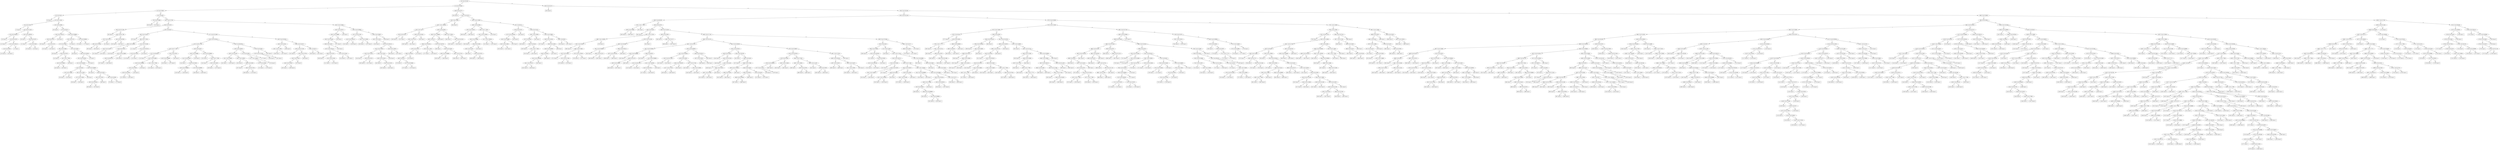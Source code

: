 digraph 14 {
    node [shape=ellipse]
    node [shape=ellipse]
    "(0) 2 Cut=152.425" -> "(1) 4 Cut=0.079459" [label="<"]
    node [shape=ellipse]
    "(0) 2 Cut=152.425" -> "(352) 6 Cut=0.0175" [label=">="]
    node [shape=ellipse]
    "(1) 4 Cut=0.079459" -> "(2) 5 Cut=3.38915" [label="<"]
    node [shape=ellipse]
    "(1) 4 Cut=0.079459" -> "(249) 6 Cut=0.0175" [label=">="]
    node [shape=ellipse]
    "(2) 5 Cut=3.38915" -> "(3) 0 Cut=2e-06" [label="<"]
    node [shape=ellipse]
    "(2) 5 Cut=3.38915" -> "(78) 2 Cut=68.9" [label=">="]
    node [shape=box]
    "(3) 0 Cut=2e-06" -> "(4) Class=0 " [label="<"]
    node [shape=ellipse]
    "(3) 0 Cut=2e-06" -> "(5) 5 Cut=2.14341" [label=">="]
    node [shape=ellipse]
    "(5) 5 Cut=2.14341" -> "(6) 2 Cut=130.05" [label="<"]
    node [shape=ellipse]
    "(5) 5 Cut=2.14341" -> "(25) 5 Cut=3.03854" [label=">="]
    node [shape=box]
    "(6) 2 Cut=130.05" -> "(7) Class=0 " [label="<"]
    node [shape=ellipse]
    "(6) 2 Cut=130.05" -> "(8) 0 Cut=0.511283" [label=">="]
    node [shape=ellipse]
    "(8) 0 Cut=0.511283" -> "(9) 4 Cut=0.066104" [label="<"]
    node [shape=ellipse]
    "(8) 0 Cut=0.511283" -> "(18) 4 Cut=0.066104" [label=">="]
    node [shape=box]
    "(9) 4 Cut=0.066104" -> "(10) Class=0 " [label="<"]
    node [shape=ellipse]
    "(9) 4 Cut=0.066104" -> "(11) 6 Cut=0.0375" [label=">="]
    node [shape=box]
    "(11) 6 Cut=0.0375" -> "(12) Class=1 " [label="<"]
    node [shape=ellipse]
    "(11) 6 Cut=0.0375" -> "(13) 0 Cut=0.000115" [label=">="]
    node [shape=ellipse]
    "(13) 0 Cut=0.000115" -> "(14) 6 Cut=0.0625" [label="<"]
    node [shape=box]
    "(13) 0 Cut=0.000115" -> "(17) Class=1 " [label=">="]
    node [shape=box]
    "(14) 6 Cut=0.0625" -> "(15) Class=0 " [label="<"]
    node [shape=box]
    "(14) 6 Cut=0.0625" -> "(16) Class=1 " [label=">="]
    node [shape=box]
    "(18) 4 Cut=0.066104" -> "(19) Class=1 " [label="<"]
    node [shape=ellipse]
    "(18) 4 Cut=0.066104" -> "(20) 6 Cut=0.0375" [label=">="]
    node [shape=box]
    "(20) 6 Cut=0.0375" -> "(21) Class=1 " [label="<"]
    node [shape=ellipse]
    "(20) 6 Cut=0.0375" -> "(22) 6 Cut=0.0625" [label=">="]
    node [shape=box]
    "(22) 6 Cut=0.0625" -> "(23) Class=0 " [label="<"]
    node [shape=box]
    "(22) 6 Cut=0.0625" -> "(24) Class=1 " [label=">="]
    node [shape=box]
    "(25) 5 Cut=3.03854" -> "(26) Class=0 " [label="<"]
    node [shape=ellipse]
    "(25) 5 Cut=3.03854" -> "(27) 2 Cut=80.75" [label=">="]
    node [shape=ellipse]
    "(27) 2 Cut=80.75" -> "(28) 0 Cut=0.000115" [label="<"]
    node [shape=ellipse]
    "(27) 2 Cut=80.75" -> "(35) 4 Cut=0.038966" [label=">="]
    node [shape=ellipse]
    "(28) 0 Cut=0.000115" -> "(29) 6 Cut=0.0375" [label="<"]
    node [shape=box]
    "(28) 0 Cut=0.000115" -> "(34) Class=0 " [label=">="]
    node [shape=box]
    "(29) 6 Cut=0.0375" -> "(30) Class=0 " [label="<"]
    node [shape=ellipse]
    "(29) 6 Cut=0.0375" -> "(31) 6 Cut=0.075" [label=">="]
    node [shape=box]
    "(31) 6 Cut=0.075" -> "(32) Class=1 " [label="<"]
    node [shape=box]
    "(31) 6 Cut=0.075" -> "(33) Class=0 " [label=">="]
    node [shape=ellipse]
    "(35) 4 Cut=0.038966" -> "(36) 5 Cut=3.373" [label="<"]
    node [shape=ellipse]
    "(35) 4 Cut=0.038966" -> "(75) 0 Cut=0.008935" [label=">="]
    node [shape=ellipse]
    "(36) 5 Cut=3.373" -> "(37) 6 Cut=0.0625" [label="<"]
    node [shape=box]
    "(36) 5 Cut=3.373" -> "(74) Class=0 " [label=">="]
    node [shape=ellipse]
    "(37) 6 Cut=0.0625" -> "(38) 5 Cut=3.34963" [label="<"]
    node [shape=ellipse]
    "(37) 6 Cut=0.0625" -> "(47) 5 Cut=3.0878" [label=">="]
    node [shape=box]
    "(38) 5 Cut=3.34963" -> "(39) Class=0 " [label="<"]
    node [shape=ellipse]
    "(38) 5 Cut=3.34963" -> "(40) 6 Cut=0.0375" [label=">="]
    node [shape=box]
    "(40) 6 Cut=0.0375" -> "(41) Class=0 " [label="<"]
    node [shape=ellipse]
    "(40) 6 Cut=0.0375" -> "(42) 1 Cut=1.77085" [label=">="]
    node [shape=ellipse]
    "(42) 1 Cut=1.77085" -> "(43) 0 Cut=0.50882" [label="<"]
    node [shape=box]
    "(42) 1 Cut=1.77085" -> "(46) Class=1 " [label=">="]
    node [shape=box]
    "(43) 0 Cut=0.50882" -> "(44) Class=0 " [label="<"]
    node [shape=box]
    "(43) 0 Cut=0.50882" -> "(45) Class=1 " [label=">="]
    node [shape=box]
    "(47) 5 Cut=3.0878" -> "(48) Class=0 " [label="<"]
    node [shape=ellipse]
    "(47) 5 Cut=3.0878" -> "(49) 4 Cut=0.029532" [label=">="]
    node [shape=ellipse]
    "(49) 4 Cut=0.029532" -> "(50) 4 Cut=0.025502" [label="<"]
    node [shape=box]
    "(49) 4 Cut=0.029532" -> "(73) Class=1 " [label=">="]
    node [shape=ellipse]
    "(50) 4 Cut=0.025502" -> "(51) 0 Cut=0.000203" [label="<"]
    node [shape=box]
    "(50) 4 Cut=0.025502" -> "(72) Class=0 " [label=">="]
    node [shape=ellipse]
    "(51) 0 Cut=0.000203" -> "(52) 0 Cut=9e-05" [label="<"]
    node [shape=ellipse]
    "(51) 0 Cut=0.000203" -> "(61) 0 Cut=0.008935" [label=">="]
    node [shape=ellipse]
    "(52) 0 Cut=9e-05" -> "(53) 5 Cut=3.34963" [label="<"]
    node [shape=ellipse]
    "(52) 0 Cut=9e-05" -> "(56) 5 Cut=3.31582" [label=">="]
    node [shape=box]
    "(53) 5 Cut=3.34963" -> "(54) Class=1 " [label="<"]
    node [shape=box]
    "(53) 5 Cut=3.34963" -> "(55) Class=0 " [label=">="]
    node [shape=ellipse]
    "(56) 5 Cut=3.31582" -> "(57) 5 Cut=3.23832" [label="<"]
    node [shape=box]
    "(56) 5 Cut=3.31582" -> "(60) Class=1 " [label=">="]
    node [shape=box]
    "(57) 5 Cut=3.23832" -> "(58) Class=1 " [label="<"]
    node [shape=box]
    "(57) 5 Cut=3.23832" -> "(59) Class=0 " [label=">="]
    node [shape=box]
    "(61) 0 Cut=0.008935" -> "(62) Class=0 " [label="<"]
    node [shape=ellipse]
    "(61) 0 Cut=0.008935" -> "(63) 6 Cut=0.0875" [label=">="]
    node [shape=ellipse]
    "(63) 6 Cut=0.0875" -> "(64) 2 Cut=130.05" [label="<"]
    node [shape=ellipse]
    "(63) 6 Cut=0.0875" -> "(69) 4 Cut=0.019295" [label=">="]
    node [shape=ellipse]
    "(64) 2 Cut=130.05" -> "(65) 0 Cut=0.020104" [label="<"]
    node [shape=box]
    "(64) 2 Cut=130.05" -> "(68) Class=0 " [label=">="]
    node [shape=box]
    "(65) 0 Cut=0.020104" -> "(66) Class=1 " [label="<"]
    node [shape=box]
    "(65) 0 Cut=0.020104" -> "(67) Class=0 " [label=">="]
    node [shape=box]
    "(69) 4 Cut=0.019295" -> "(70) Class=1 " [label="<"]
    node [shape=box]
    "(69) 4 Cut=0.019295" -> "(71) Class=0 " [label=">="]
    node [shape=box]
    "(75) 0 Cut=0.008935" -> "(76) Class=1 " [label="<"]
    node [shape=box]
    "(75) 0 Cut=0.008935" -> "(77) Class=0 " [label=">="]
    node [shape=ellipse]
    "(78) 2 Cut=68.9" -> "(79) 0 Cut=0.50882" [label="<"]
    node [shape=ellipse]
    "(78) 2 Cut=68.9" -> "(82) 1 Cut=2.27106" [label=">="]
    node [shape=box]
    "(79) 0 Cut=0.50882" -> "(80) Class=0 " [label="<"]
    node [shape=box]
    "(79) 0 Cut=0.50882" -> "(81) Class=1 " [label=">="]
    node [shape=ellipse]
    "(82) 1 Cut=2.27106" -> "(83) 6 Cut=0.0375" [label="<"]
    node [shape=ellipse]
    "(82) 1 Cut=2.27106" -> "(202) 5 Cut=3.50306" [label=">="]
    node [shape=ellipse]
    "(83) 6 Cut=0.0375" -> "(84) 0 Cut=0.511283" [label="<"]
    node [shape=ellipse]
    "(83) 6 Cut=0.0375" -> "(95) 0 Cut=9e-05" [label=">="]
    node [shape=box]
    "(84) 0 Cut=0.511283" -> "(85) Class=0 " [label="<"]
    node [shape=ellipse]
    "(84) 0 Cut=0.511283" -> "(86) 3 Cut=81.1796" [label=">="]
    node [shape=ellipse]
    "(86) 3 Cut=81.1796" -> "(87) 2 Cut=110.95" [label="<"]
    node [shape=ellipse]
    "(86) 3 Cut=81.1796" -> "(92) 4 Cut=0.007093" [label=">="]
    node [shape=ellipse]
    "(87) 2 Cut=110.95" -> "(88) 4 Cut=0.011881" [label="<"]
    node [shape=box]
    "(87) 2 Cut=110.95" -> "(91) Class=0 " [label=">="]
    node [shape=box]
    "(88) 4 Cut=0.011881" -> "(89) Class=1 " [label="<"]
    node [shape=box]
    "(88) 4 Cut=0.011881" -> "(90) Class=0 " [label=">="]
    node [shape=box]
    "(92) 4 Cut=0.007093" -> "(93) Class=0 " [label="<"]
    node [shape=box]
    "(92) 4 Cut=0.007093" -> "(94) Class=1 " [label=">="]
    node [shape=ellipse]
    "(95) 0 Cut=9e-05" -> "(96) 5 Cut=3.41041" [label="<"]
    node [shape=ellipse]
    "(95) 0 Cut=9e-05" -> "(117) 4 Cut=0.013495" [label=">="]
    node [shape=box]
    "(96) 5 Cut=3.41041" -> "(97) Class=1 " [label="<"]
    node [shape=ellipse]
    "(96) 5 Cut=3.41041" -> "(98) 3 Cut=71.5545" [label=">="]
    node [shape=ellipse]
    "(98) 3 Cut=71.5545" -> "(99) 5 Cut=3.46395" [label="<"]
    node [shape=ellipse]
    "(98) 3 Cut=71.5545" -> "(110) 3 Cut=79.2039" [label=">="]
    node [shape=ellipse]
    "(99) 5 Cut=3.46395" -> "(100) 5 Cut=3.45207" [label="<"]
    node [shape=ellipse]
    "(99) 5 Cut=3.46395" -> "(103) 6 Cut=0.0875" [label=">="]
    node [shape=box]
    "(100) 5 Cut=3.45207" -> "(101) Class=0 " [label="<"]
    node [shape=box]
    "(100) 5 Cut=3.45207" -> "(102) Class=1 " [label=">="]
    node [shape=box]
    "(103) 6 Cut=0.0875" -> "(104) Class=0 " [label="<"]
    node [shape=ellipse]
    "(103) 6 Cut=0.0875" -> "(105) 4 Cut=0.014666" [label=">="]
    node [shape=ellipse]
    "(105) 4 Cut=0.014666" -> "(106) 3 Cut=68.5787" [label="<"]
    node [shape=box]
    "(105) 4 Cut=0.014666" -> "(109) Class=0 " [label=">="]
    node [shape=box]
    "(106) 3 Cut=68.5787" -> "(107) Class=1 " [label="<"]
    node [shape=box]
    "(106) 3 Cut=68.5787" -> "(108) Class=0 " [label=">="]
    node [shape=box]
    "(110) 3 Cut=79.2039" -> "(111) Class=1 " [label="<"]
    node [shape=ellipse]
    "(110) 3 Cut=79.2039" -> "(112) 4 Cut=0.007474" [label=">="]
    node [shape=ellipse]
    "(112) 4 Cut=0.007474" -> "(113) 6 Cut=0.0875" [label="<"]
    node [shape=box]
    "(112) 4 Cut=0.007474" -> "(116) Class=0 " [label=">="]
    node [shape=box]
    "(113) 6 Cut=0.0875" -> "(114) Class=0 " [label="<"]
    node [shape=box]
    "(113) 6 Cut=0.0875" -> "(115) Class=1 " [label=">="]
    node [shape=ellipse]
    "(117) 4 Cut=0.013495" -> "(118) 0 Cut=0.020104" [label="<"]
    node [shape=ellipse]
    "(117) 4 Cut=0.013495" -> "(183) 0 Cut=0.020104" [label=">="]
    node [shape=ellipse]
    "(118) 0 Cut=0.020104" -> "(119) 3 Cut=81.1796" [label="<"]
    node [shape=ellipse]
    "(118) 0 Cut=0.020104" -> "(158) 3 Cut=86.8758" [label=">="]
    node [shape=ellipse]
    "(119) 3 Cut=81.1796" -> "(120) 3 Cut=77.7547" [label="<"]
    node [shape=ellipse]
    "(119) 3 Cut=81.1796" -> "(139) 6 Cut=0.0875" [label=">="]
    node [shape=ellipse]
    "(120) 3 Cut=77.7547" -> "(121) 3 Cut=66.8197" [label="<"]
    node [shape=ellipse]
    "(120) 3 Cut=77.7547" -> "(134) 2 Cut=130.05" [label=">="]
    node [shape=box]
    "(121) 3 Cut=66.8197" -> "(122) Class=1 " [label="<"]
    node [shape=ellipse]
    "(121) 3 Cut=66.8197" -> "(123) 5 Cut=3.61889" [label=">="]
    node [shape=ellipse]
    "(123) 5 Cut=3.61889" -> "(124) 0 Cut=0.008909" [label="<"]
    node [shape=ellipse]
    "(123) 5 Cut=3.61889" -> "(131) 1 Cut=1.77085" [label=">="]
    node [shape=ellipse]
    "(124) 0 Cut=0.008909" -> "(125) 3 Cut=70.692" [label="<"]
    node [shape=box]
    "(124) 0 Cut=0.008909" -> "(130) Class=1 " [label=">="]
    node [shape=ellipse]
    "(125) 3 Cut=70.692" -> "(126) 6 Cut=0.0625" [label="<"]
    node [shape=box]
    "(125) 3 Cut=70.692" -> "(129) Class=0 " [label=">="]
    node [shape=box]
    "(126) 6 Cut=0.0625" -> "(127) Class=0 " [label="<"]
    node [shape=box]
    "(126) 6 Cut=0.0625" -> "(128) Class=1 " [label=">="]
    node [shape=box]
    "(131) 1 Cut=1.77085" -> "(132) Class=0 " [label="<"]
    node [shape=box]
    "(131) 1 Cut=1.77085" -> "(133) Class=1 " [label=">="]
    node [shape=ellipse]
    "(134) 2 Cut=130.05" -> "(135) 0 Cut=0.008909" [label="<"]
    node [shape=box]
    "(134) 2 Cut=130.05" -> "(138) Class=0 " [label=">="]
    node [shape=box]
    "(135) 0 Cut=0.008909" -> "(136) Class=1 " [label="<"]
    node [shape=box]
    "(135) 0 Cut=0.008909" -> "(137) Class=0 " [label=">="]
    node [shape=ellipse]
    "(139) 6 Cut=0.0875" -> "(140) 5 Cut=3.69489" [label="<"]
    node [shape=ellipse]
    "(139) 6 Cut=0.0875" -> "(151) 4 Cut=0.005968" [label=">="]
    node [shape=ellipse]
    "(140) 5 Cut=3.69489" -> "(141) 3 Cut=83.5857" [label="<"]
    node [shape=box]
    "(140) 5 Cut=3.69489" -> "(150) Class=0 " [label=">="]
    node [shape=box]
    "(141) 3 Cut=83.5857" -> "(142) Class=1 " [label="<"]
    node [shape=ellipse]
    "(141) 3 Cut=83.5857" -> "(143) 6 Cut=0.0625" [label=">="]
    node [shape=ellipse]
    "(143) 6 Cut=0.0625" -> "(144) 0 Cut=0.008909" [label="<"]
    node [shape=ellipse]
    "(143) 6 Cut=0.0625" -> "(147) 0 Cut=0.008909" [label=">="]
    node [shape=box]
    "(144) 0 Cut=0.008909" -> "(145) Class=1 " [label="<"]
    node [shape=box]
    "(144) 0 Cut=0.008909" -> "(146) Class=0 " [label=">="]
    node [shape=box]
    "(147) 0 Cut=0.008909" -> "(148) Class=0 " [label="<"]
    node [shape=box]
    "(147) 0 Cut=0.008909" -> "(149) Class=1 " [label=">="]
    node [shape=box]
    "(151) 4 Cut=0.005968" -> "(152) Class=1 " [label="<"]
    node [shape=ellipse]
    "(151) 4 Cut=0.005968" -> "(153) 1 Cut=1.77085" [label=">="]
    node [shape=box]
    "(153) 1 Cut=1.77085" -> "(154) Class=1 " [label="<"]
    node [shape=ellipse]
    "(153) 1 Cut=1.77085" -> "(155) 5 Cut=3.6675" [label=">="]
    node [shape=box]
    "(155) 5 Cut=3.6675" -> "(156) Class=1 " [label="<"]
    node [shape=box]
    "(155) 5 Cut=3.6675" -> "(157) Class=0 " [label=">="]
    node [shape=ellipse]
    "(158) 3 Cut=86.8758" -> "(159) 5 Cut=3.60209" [label="<"]
    node [shape=ellipse]
    "(158) 3 Cut=86.8758" -> "(178) 6 Cut=0.0625" [label=">="]
    node [shape=ellipse]
    "(159) 5 Cut=3.60209" -> "(160) 5 Cut=3.54756" [label="<"]
    node [shape=ellipse]
    "(159) 5 Cut=3.60209" -> "(171) 6 Cut=0.0625" [label=">="]
    node [shape=ellipse]
    "(160) 5 Cut=3.54756" -> "(161) 1 Cut=1.62835" [label="<"]
    node [shape=ellipse]
    "(160) 5 Cut=3.54756" -> "(164) 1 Cut=1.62835" [label=">="]
    node [shape=box]
    "(161) 1 Cut=1.62835" -> "(162) Class=1 " [label="<"]
    node [shape=box]
    "(161) 1 Cut=1.62835" -> "(163) Class=0 " [label=">="]
    node [shape=box]
    "(164) 1 Cut=1.62835" -> "(165) Class=0 " [label="<"]
    node [shape=ellipse]
    "(164) 1 Cut=1.62835" -> "(166) 6 Cut=0.0625" [label=">="]
    node [shape=box]
    "(166) 6 Cut=0.0625" -> "(167) Class=0 " [label="<"]
    node [shape=ellipse]
    "(166) 6 Cut=0.0625" -> "(168) 4 Cut=0.011736" [label=">="]
    node [shape=box]
    "(168) 4 Cut=0.011736" -> "(169) Class=0 " [label="<"]
    node [shape=box]
    "(168) 4 Cut=0.011736" -> "(170) Class=1 " [label=">="]
    node [shape=ellipse]
    "(171) 6 Cut=0.0625" -> "(172) 1 Cut=1.62835" [label="<"]
    node [shape=box]
    "(171) 6 Cut=0.0625" -> "(177) Class=1 " [label=">="]
    node [shape=ellipse]
    "(172) 1 Cut=1.62835" -> "(173) 5 Cut=3.65667" [label="<"]
    node [shape=box]
    "(172) 1 Cut=1.62835" -> "(176) Class=0 " [label=">="]
    node [shape=box]
    "(173) 5 Cut=3.65667" -> "(174) Class=1 " [label="<"]
    node [shape=box]
    "(173) 5 Cut=3.65667" -> "(175) Class=0 " [label=">="]
    node [shape=ellipse]
    "(178) 6 Cut=0.0625" -> "(179) 0 Cut=0.511283" [label="<"]
    node [shape=box]
    "(178) 6 Cut=0.0625" -> "(182) Class=0 " [label=">="]
    node [shape=box]
    "(179) 0 Cut=0.511283" -> "(180) Class=0 " [label="<"]
    node [shape=box]
    "(179) 0 Cut=0.511283" -> "(181) Class=1 " [label=">="]
    node [shape=ellipse]
    "(183) 0 Cut=0.020104" -> "(184) 5 Cut=3.41041" [label="<"]
    node [shape=ellipse]
    "(183) 0 Cut=0.020104" -> "(189) 4 Cut=0.019771" [label=">="]
    node [shape=ellipse]
    "(184) 5 Cut=3.41041" -> "(185) 1 Cut=1.77085" [label="<"]
    node [shape=box]
    "(184) 5 Cut=3.41041" -> "(188) Class=0 " [label=">="]
    node [shape=box]
    "(185) 1 Cut=1.77085" -> "(186) Class=1 " [label="<"]
    node [shape=box]
    "(185) 1 Cut=1.77085" -> "(187) Class=0 " [label=">="]
    node [shape=ellipse]
    "(189) 4 Cut=0.019771" -> "(190) 0 Cut=0.511283" [label="<"]
    node [shape=ellipse]
    "(189) 4 Cut=0.019771" -> "(199) 2 Cut=80.75" [label=">="]
    node [shape=box]
    "(190) 0 Cut=0.511283" -> "(191) Class=0 " [label="<"]
    node [shape=ellipse]
    "(190) 0 Cut=0.511283" -> "(192) 5 Cut=3.47785" [label=">="]
    node [shape=ellipse]
    "(192) 5 Cut=3.47785" -> "(193) 2 Cut=110.95" [label="<"]
    node [shape=box]
    "(192) 5 Cut=3.47785" -> "(198) Class=1 " [label=">="]
    node [shape=ellipse]
    "(193) 2 Cut=110.95" -> "(194) 5 Cut=3.45207" [label="<"]
    node [shape=box]
    "(193) 2 Cut=110.95" -> "(197) Class=0 " [label=">="]
    node [shape=box]
    "(194) 5 Cut=3.45207" -> "(195) Class=1 " [label="<"]
    node [shape=box]
    "(194) 5 Cut=3.45207" -> "(196) Class=0 " [label=">="]
    node [shape=box]
    "(199) 2 Cut=80.75" -> "(200) Class=0 " [label="<"]
    node [shape=box]
    "(199) 2 Cut=80.75" -> "(201) Class=1 " [label=">="]
    node [shape=ellipse]
    "(202) 5 Cut=3.50306" -> "(203) 3 Cut=76.6374" [label="<"]
    node [shape=ellipse]
    "(202) 5 Cut=3.50306" -> "(220) 4 Cut=0.006943" [label=">="]
    node [shape=ellipse]
    "(203) 3 Cut=76.6374" -> "(204) 5 Cut=3.46869" [label="<"]
    node [shape=box]
    "(203) 3 Cut=76.6374" -> "(219) Class=1 " [label=">="]
    node [shape=ellipse]
    "(204) 5 Cut=3.46869" -> "(205) 5 Cut=3.42049" [label="<"]
    node [shape=box]
    "(204) 5 Cut=3.46869" -> "(218) Class=1 " [label=">="]
    node [shape=ellipse]
    "(205) 5 Cut=3.42049" -> "(206) 6 Cut=0.0875" [label="<"]
    node [shape=box]
    "(205) 5 Cut=3.42049" -> "(217) Class=0 " [label=">="]
    node [shape=ellipse]
    "(206) 6 Cut=0.0875" -> "(207) 0 Cut=0.000115" [label="<"]
    node [shape=box]
    "(206) 6 Cut=0.0875" -> "(216) Class=1 " [label=">="]
    node [shape=ellipse]
    "(207) 0 Cut=0.000115" -> "(208) 6 Cut=0.0375" [label="<"]
    node [shape=ellipse]
    "(207) 0 Cut=0.000115" -> "(213) 5 Cut=3.41041" [label=">="]
    node [shape=box]
    "(208) 6 Cut=0.0375" -> "(209) Class=0 " [label="<"]
    node [shape=ellipse]
    "(208) 6 Cut=0.0375" -> "(210) 5 Cut=3.41041" [label=">="]
    node [shape=box]
    "(210) 5 Cut=3.41041" -> "(211) Class=1 " [label="<"]
    node [shape=box]
    "(210) 5 Cut=3.41041" -> "(212) Class=0 " [label=">="]
    node [shape=box]
    "(213) 5 Cut=3.41041" -> "(214) Class=0 " [label="<"]
    node [shape=box]
    "(213) 5 Cut=3.41041" -> "(215) Class=1 " [label=">="]
    node [shape=ellipse]
    "(220) 4 Cut=0.006943" -> "(221) 3 Cut=91.2429" [label="<"]
    node [shape=ellipse]
    "(220) 4 Cut=0.006943" -> "(228) 5 Cut=3.65667" [label=">="]
    node [shape=ellipse]
    "(221) 3 Cut=91.2429" -> "(222) 0 Cut=0.000115" [label="<"]
    node [shape=ellipse]
    "(221) 3 Cut=91.2429" -> "(225) 1 Cut=2.28556" [label=">="]
    node [shape=box]
    "(222) 0 Cut=0.000115" -> "(223) Class=1 " [label="<"]
    node [shape=box]
    "(222) 0 Cut=0.000115" -> "(224) Class=0 " [label=">="]
    node [shape=box]
    "(225) 1 Cut=2.28556" -> "(226) Class=1 " [label="<"]
    node [shape=box]
    "(225) 1 Cut=2.28556" -> "(227) Class=0 " [label=">="]
    node [shape=ellipse]
    "(228) 5 Cut=3.65667" -> "(229) 2 Cut=110.95" [label="<"]
    node [shape=box]
    "(228) 5 Cut=3.65667" -> "(248) Class=0 " [label=">="]
    node [shape=box]
    "(229) 2 Cut=110.95" -> "(230) Class=0 " [label="<"]
    node [shape=ellipse]
    "(229) 2 Cut=110.95" -> "(231) 0 Cut=0.000115" [label=">="]
    node [shape=ellipse]
    "(231) 0 Cut=0.000115" -> "(232) 5 Cut=3.56974" [label="<"]
    node [shape=ellipse]
    "(231) 0 Cut=0.000115" -> "(245) 5 Cut=3.56974" [label=">="]
    node [shape=ellipse]
    "(232) 5 Cut=3.56974" -> "(233) 5 Cut=3.52551" [label="<"]
    node [shape=ellipse]
    "(232) 5 Cut=3.56974" -> "(238) 2 Cut=130.05" [label=">="]
    node [shape=box]
    "(233) 5 Cut=3.52551" -> "(234) Class=0 " [label="<"]
    node [shape=ellipse]
    "(233) 5 Cut=3.52551" -> "(235) 6 Cut=0.0375" [label=">="]
    node [shape=box]
    "(235) 6 Cut=0.0375" -> "(236) Class=0 " [label="<"]
    node [shape=box]
    "(235) 6 Cut=0.0375" -> "(237) Class=1 " [label=">="]
    node [shape=ellipse]
    "(238) 2 Cut=130.05" -> "(239) 5 Cut=3.61453" [label="<"]
    node [shape=box]
    "(238) 2 Cut=130.05" -> "(244) Class=0 " [label=">="]
    node [shape=box]
    "(239) 5 Cut=3.61453" -> "(240) Class=0 " [label="<"]
    node [shape=ellipse]
    "(239) 5 Cut=3.61453" -> "(241) 6 Cut=0.0375" [label=">="]
    node [shape=box]
    "(241) 6 Cut=0.0375" -> "(242) Class=0 " [label="<"]
    node [shape=box]
    "(241) 6 Cut=0.0375" -> "(243) Class=1 " [label=">="]
    node [shape=box]
    "(245) 5 Cut=3.56974" -> "(246) Class=0 " [label="<"]
    node [shape=box]
    "(245) 5 Cut=3.56974" -> "(247) Class=1 " [label=">="]
    node [shape=box]
    "(249) 6 Cut=0.0175" -> "(250) Class=0 " [label="<"]
    node [shape=ellipse]
    "(249) 6 Cut=0.0175" -> "(251) 2 Cut=26.575" [label=">="]
    node [shape=ellipse]
    "(251) 2 Cut=26.575" -> "(252) 5 Cut=1.6643" [label="<"]
    node [shape=ellipse]
    "(251) 2 Cut=26.575" -> "(295) 5 Cut=1.93296" [label=">="]
    node [shape=ellipse]
    "(252) 5 Cut=1.6643" -> "(253) 1 Cut=1.382029" [label="<"]
    node [shape=box]
    "(252) 5 Cut=1.6643" -> "(294) Class=0 " [label=">="]
    node [shape=ellipse]
    "(253) 1 Cut=1.382029" -> "(254) 2 Cut=7.45" [label="<"]
    node [shape=ellipse]
    "(253) 1 Cut=1.382029" -> "(263) 3 Cut=8.53624" [label=">="]
    node [shape=ellipse]
    "(254) 2 Cut=7.45" -> "(255) 6 Cut=0.0375" [label="<"]
    node [shape=ellipse]
    "(254) 2 Cut=7.45" -> "(258) 4 Cut=0.541443" [label=">="]
    node [shape=box]
    "(255) 6 Cut=0.0375" -> "(256) Class=0 " [label="<"]
    node [shape=box]
    "(255) 6 Cut=0.0375" -> "(257) Class=1 " [label=">="]
    node [shape=ellipse]
    "(258) 4 Cut=0.541443" -> "(259) 2 Cut=14.075" [label="<"]
    node [shape=box]
    "(258) 4 Cut=0.541443" -> "(262) Class=1 " [label=">="]
    node [shape=box]
    "(259) 2 Cut=14.075" -> "(260) Class=0 " [label="<"]
    node [shape=box]
    "(259) 2 Cut=14.075" -> "(261) Class=1 " [label=">="]
    node [shape=ellipse]
    "(263) 3 Cut=8.53624" -> "(264) 5 Cut=1.393689" [label="<"]
    node [shape=ellipse]
    "(263) 3 Cut=8.53624" -> "(289) 5 Cut=1.53044" [label=">="]
    node [shape=ellipse]
    "(264) 5 Cut=1.393689" -> "(265) 2 Cut=8.75" [label="<"]
    node [shape=box]
    "(264) 5 Cut=1.393689" -> "(288) Class=0 " [label=">="]
    node [shape=ellipse]
    "(265) 2 Cut=8.75" -> "(266) 0 Cut=0.020104" [label="<"]
    node [shape=ellipse]
    "(265) 2 Cut=8.75" -> "(279) 4 Cut=0.657547" [label=">="]
    node [shape=ellipse]
    "(266) 0 Cut=0.020104" -> "(267) 6 Cut=0.0375" [label="<"]
    node [shape=ellipse]
    "(266) 0 Cut=0.020104" -> "(276) 5 Cut=1.24021" [label=">="]
    node [shape=ellipse]
    "(267) 6 Cut=0.0375" -> "(268) 0 Cut=9e-05" [label="<"]
    node [shape=box]
    "(267) 6 Cut=0.0375" -> "(275) Class=0 " [label=">="]
    node [shape=ellipse]
    "(268) 0 Cut=9e-05" -> "(269) 2 Cut=6.35" [label="<"]
    node [shape=box]
    "(268) 0 Cut=9e-05" -> "(274) Class=0 " [label=">="]
    node [shape=box]
    "(269) 2 Cut=6.35" -> "(270) Class=0 " [label="<"]
    node [shape=ellipse]
    "(269) 2 Cut=6.35" -> "(271) 3 Cut=6.56939" [label=">="]
    node [shape=box]
    "(271) 3 Cut=6.56939" -> "(272) Class=1 " [label="<"]
    node [shape=box]
    "(271) 3 Cut=6.56939" -> "(273) Class=0 " [label=">="]
    node [shape=box]
    "(276) 5 Cut=1.24021" -> "(277) Class=1 " [label="<"]
    node [shape=box]
    "(276) 5 Cut=1.24021" -> "(278) Class=0 " [label=">="]
    node [shape=box]
    "(279) 4 Cut=0.657547" -> "(280) Class=1 " [label="<"]
    node [shape=ellipse]
    "(279) 4 Cut=0.657547" -> "(281) 6 Cut=0.0625" [label=">="]
    node [shape=ellipse]
    "(281) 6 Cut=0.0625" -> "(282) 0 Cut=0.008909" [label="<"]
    node [shape=ellipse]
    "(281) 6 Cut=0.0625" -> "(285) 1 Cut=2.01724" [label=">="]
    node [shape=box]
    "(282) 0 Cut=0.008909" -> "(283) Class=1 " [label="<"]
    node [shape=box]
    "(282) 0 Cut=0.008909" -> "(284) Class=0 " [label=">="]
    node [shape=box]
    "(285) 1 Cut=2.01724" -> "(286) Class=0 " [label="<"]
    node [shape=box]
    "(285) 1 Cut=2.01724" -> "(287) Class=1 " [label=">="]
    node [shape=box]
    "(289) 5 Cut=1.53044" -> "(290) Class=1 " [label="<"]
    node [shape=ellipse]
    "(289) 5 Cut=1.53044" -> "(291) 4 Cut=0.447432" [label=">="]
    node [shape=box]
    "(291) 4 Cut=0.447432" -> "(292) Class=1 " [label="<"]
    node [shape=box]
    "(291) 4 Cut=0.447432" -> "(293) Class=0 " [label=">="]
    node [shape=ellipse]
    "(295) 5 Cut=1.93296" -> "(296) 3 Cut=23.9296" [label="<"]
    node [shape=ellipse]
    "(295) 5 Cut=1.93296" -> "(315) 2 Cut=80.75" [label=">="]
    node [shape=ellipse]
    "(296) 3 Cut=23.9296" -> "(297) 5 Cut=1.80573" [label="<"]
    node [shape=ellipse]
    "(296) 3 Cut=23.9296" -> "(300) 1 Cut=1.77085" [label=">="]
    node [shape=box]
    "(297) 5 Cut=1.80573" -> "(298) Class=1 " [label="<"]
    node [shape=box]
    "(297) 5 Cut=1.80573" -> "(299) Class=0 " [label=">="]
    node [shape=ellipse]
    "(300) 1 Cut=1.77085" -> "(301) 4 Cut=0.100923" [label="<"]
    node [shape=box]
    "(300) 1 Cut=1.77085" -> "(314) Class=1 " [label=">="]
    node [shape=ellipse]
    "(301) 4 Cut=0.100923" -> "(302) 0 Cut=0.50882" [label="<"]
    node [shape=ellipse]
    "(301) 4 Cut=0.100923" -> "(311) 1 Cut=1.382029" [label=">="]
    node [shape=box]
    "(302) 0 Cut=0.50882" -> "(303) Class=0 " [label="<"]
    node [shape=ellipse]
    "(302) 0 Cut=0.50882" -> "(304) 6 Cut=0.0625" [label=">="]
    node [shape=ellipse]
    "(304) 6 Cut=0.0625" -> "(305) 2 Cut=110.95" [label="<"]
    node [shape=box]
    "(304) 6 Cut=0.0625" -> "(310) Class=1 " [label=">="]
    node [shape=box]
    "(305) 2 Cut=110.95" -> "(306) Class=1 " [label="<"]
    node [shape=ellipse]
    "(305) 2 Cut=110.95" -> "(307) 6 Cut=0.0375" [label=">="]
    node [shape=box]
    "(307) 6 Cut=0.0375" -> "(308) Class=1 " [label="<"]
    node [shape=box]
    "(307) 6 Cut=0.0375" -> "(309) Class=0 " [label=">="]
    node [shape=box]
    "(311) 1 Cut=1.382029" -> "(312) Class=1 " [label="<"]
    node [shape=box]
    "(311) 1 Cut=1.382029" -> "(313) Class=0 " [label=">="]
    node [shape=ellipse]
    "(315) 2 Cut=80.75" -> "(316) 6 Cut=0.0375" [label="<"]
    node [shape=ellipse]
    "(315) 2 Cut=80.75" -> "(325) 6 Cut=0.0375" [label=">="]
    node [shape=ellipse]
    "(316) 6 Cut=0.0375" -> "(317) 0 Cut=0.000203" [label="<"]
    node [shape=box]
    "(316) 6 Cut=0.0375" -> "(324) Class=0 " [label=">="]
    node [shape=ellipse]
    "(317) 0 Cut=0.000203" -> "(318) 5 Cut=2.00996" [label="<"]
    node [shape=box]
    "(317) 0 Cut=0.000203" -> "(323) Class=0 " [label=">="]
    node [shape=ellipse]
    "(318) 5 Cut=2.00996" -> "(319) 3 Cut=31.9585" [label="<"]
    node [shape=box]
    "(318) 5 Cut=2.00996" -> "(322) Class=0 " [label=">="]
    node [shape=box]
    "(319) 3 Cut=31.9585" -> "(320) Class=0 " [label="<"]
    node [shape=box]
    "(319) 3 Cut=31.9585" -> "(321) Class=1 " [label=">="]
    node [shape=ellipse]
    "(325) 6 Cut=0.0375" -> "(326) 1 Cut=2.28556" [label="<"]
    node [shape=ellipse]
    "(325) 6 Cut=0.0375" -> "(335) 0 Cut=0.50882" [label=">="]
    node [shape=ellipse]
    "(326) 1 Cut=2.28556" -> "(327) 0 Cut=9e-05" [label="<"]
    node [shape=box]
    "(326) 1 Cut=2.28556" -> "(334) Class=1 " [label=">="]
    node [shape=box]
    "(327) 0 Cut=9e-05" -> "(328) Class=1 " [label="<"]
    node [shape=ellipse]
    "(327) 0 Cut=9e-05" -> "(329) 2 Cut=94.65" [label=">="]
    node [shape=box]
    "(329) 2 Cut=94.65" -> "(330) Class=0 " [label="<"]
    node [shape=ellipse]
    "(329) 2 Cut=94.65" -> "(331) 1 Cut=1.77085" [label=">="]
    node [shape=box]
    "(331) 1 Cut=1.77085" -> "(332) Class=1 " [label="<"]
    node [shape=box]
    "(331) 1 Cut=1.77085" -> "(333) Class=0 " [label=">="]
    node [shape=ellipse]
    "(335) 0 Cut=0.50882" -> "(336) 5 Cut=2.04785" [label="<"]
    node [shape=ellipse]
    "(335) 0 Cut=0.50882" -> "(349) 2 Cut=94.65" [label=">="]
    node [shape=box]
    "(336) 5 Cut=2.04785" -> "(337) Class=1 " [label="<"]
    node [shape=ellipse]
    "(336) 5 Cut=2.04785" -> "(338) 6 Cut=0.0625" [label=">="]
    node [shape=ellipse]
    "(338) 6 Cut=0.0625" -> "(339) 0 Cut=0.008935" [label="<"]
    node [shape=box]
    "(338) 6 Cut=0.0625" -> "(348) Class=1 " [label=">="]
    node [shape=ellipse]
    "(339) 0 Cut=0.008935" -> "(340) 0 Cut=9e-05" [label="<"]
    node [shape=box]
    "(339) 0 Cut=0.008935" -> "(347) Class=1 " [label=">="]
    node [shape=ellipse]
    "(340) 0 Cut=9e-05" -> "(341) 4 Cut=0.088796" [label="<"]
    node [shape=box]
    "(340) 0 Cut=9e-05" -> "(346) Class=0 " [label=">="]
    node [shape=ellipse]
    "(341) 4 Cut=0.088796" -> "(342) 1 Cut=2.03174" [label="<"]
    node [shape=box]
    "(341) 4 Cut=0.088796" -> "(345) Class=1 " [label=">="]
    node [shape=box]
    "(342) 1 Cut=2.03174" -> "(343) Class=0 " [label="<"]
    node [shape=box]
    "(342) 1 Cut=2.03174" -> "(344) Class=1 " [label=">="]
    node [shape=box]
    "(349) 2 Cut=94.65" -> "(350) Class=0 " [label="<"]
    node [shape=box]
    "(349) 2 Cut=94.65" -> "(351) Class=1 " [label=">="]
    node [shape=box]
    "(352) 6 Cut=0.0175" -> "(353) Class=0 " [label="<"]
    node [shape=ellipse]
    "(352) 6 Cut=0.0175" -> "(354) 3 Cut=136.283" [label=">="]
    node [shape=ellipse]
    "(354) 3 Cut=136.283" -> "(355) 4 Cut=0.011453" [label="<"]
    node [shape=ellipse]
    "(354) 3 Cut=136.283" -> "(890) 5 Cut=3.83902" [label=">="]
    node [shape=ellipse]
    "(355) 4 Cut=0.011453" -> "(356) 3 Cut=90.8255" [label="<"]
    node [shape=ellipse]
    "(355) 4 Cut=0.011453" -> "(573) 4 Cut=0.03366" [label=">="]
    node [shape=ellipse]
    "(356) 3 Cut=90.8255" -> "(357) 1 Cut=1.77092" [label="<"]
    node [shape=ellipse]
    "(356) 3 Cut=90.8255" -> "(362) 6 Cut=0.0375" [label=">="]
    node [shape=ellipse]
    "(357) 1 Cut=1.77092" -> "(358) 0 Cut=0.50882" [label="<"]
    node [shape=box]
    "(357) 1 Cut=1.77092" -> "(361) Class=1 " [label=">="]
    node [shape=box]
    "(358) 0 Cut=0.50882" -> "(359) Class=0 " [label="<"]
    node [shape=box]
    "(358) 0 Cut=0.50882" -> "(360) Class=1 " [label=">="]
    node [shape=ellipse]
    "(362) 6 Cut=0.0375" -> "(363) 0 Cut=2e-06" [label="<"]
    node [shape=ellipse]
    "(362) 6 Cut=0.0375" -> "(392) 5 Cut=3.43318" [label=">="]
    node [shape=box]
    "(363) 0 Cut=2e-06" -> "(364) Class=0 " [label="<"]
    node [shape=ellipse]
    "(363) 0 Cut=2e-06" -> "(365) 1 Cut=2.27106" [label=">="]
    node [shape=ellipse]
    "(365) 1 Cut=2.27106" -> "(366) 1 Cut=1.382029" [label="<"]
    node [shape=ellipse]
    "(365) 1 Cut=2.27106" -> "(379) 3 Cut=122.285" [label=">="]
    node [shape=ellipse]
    "(366) 1 Cut=1.382029" -> "(367) 5 Cut=3.63247" [label="<"]
    node [shape=box]
    "(366) 1 Cut=1.382029" -> "(378) Class=0 " [label=">="]
    node [shape=box]
    "(367) 5 Cut=3.63247" -> "(368) Class=0 " [label="<"]
    node [shape=ellipse]
    "(367) 5 Cut=3.63247" -> "(369) 5 Cut=3.70903" [label=">="]
    node [shape=ellipse]
    "(369) 5 Cut=3.70903" -> "(370) 5 Cut=3.69411" [label="<"]
    node [shape=ellipse]
    "(369) 5 Cut=3.70903" -> "(375) 5 Cut=3.781349" [label=">="]
    node [shape=box]
    "(370) 5 Cut=3.69411" -> "(371) Class=1 " [label="<"]
    node [shape=ellipse]
    "(370) 5 Cut=3.69411" -> "(372) 3 Cut=112.249" [label=">="]
    node [shape=box]
    "(372) 3 Cut=112.249" -> "(373) Class=0 " [label="<"]
    node [shape=box]
    "(372) 3 Cut=112.249" -> "(374) Class=1 " [label=">="]
    node [shape=box]
    "(375) 5 Cut=3.781349" -> "(376) Class=0 " [label="<"]
    node [shape=box]
    "(375) 5 Cut=3.781349" -> "(377) Class=1 " [label=">="]
    node [shape=ellipse]
    "(379) 3 Cut=122.285" -> "(380) 3 Cut=109.461" [label="<"]
    node [shape=box]
    "(379) 3 Cut=122.285" -> "(391) Class=1 " [label=">="]
    node [shape=ellipse]
    "(380) 3 Cut=109.461" -> "(381) 4 Cut=0.008582" [label="<"]
    node [shape=ellipse]
    "(380) 3 Cut=109.461" -> "(386) 0 Cut=0.000115" [label=">="]
    node [shape=box]
    "(381) 4 Cut=0.008582" -> "(382) Class=1 " [label="<"]
    node [shape=ellipse]
    "(381) 4 Cut=0.008582" -> "(383) 3 Cut=102.475" [label=">="]
    node [shape=box]
    "(383) 3 Cut=102.475" -> "(384) Class=0 " [label="<"]
    node [shape=box]
    "(383) 3 Cut=102.475" -> "(385) Class=1 " [label=">="]
    node [shape=ellipse]
    "(386) 0 Cut=0.000115" -> "(387) 4 Cut=0.003764" [label="<"]
    node [shape=box]
    "(386) 0 Cut=0.000115" -> "(390) Class=1 " [label=">="]
    node [shape=box]
    "(387) 4 Cut=0.003764" -> "(388) Class=1 " [label="<"]
    node [shape=box]
    "(387) 4 Cut=0.003764" -> "(389) Class=0 " [label=">="]
    node [shape=ellipse]
    "(392) 5 Cut=3.43318" -> "(393) 6 Cut=0.0625" [label="<"]
    node [shape=ellipse]
    "(392) 5 Cut=3.43318" -> "(398) 3 Cut=117.355" [label=">="]
    node [shape=box]
    "(393) 6 Cut=0.0625" -> "(394) Class=0 " [label="<"]
    node [shape=ellipse]
    "(393) 6 Cut=0.0625" -> "(395) 1 Cut=2.01717" [label=">="]
    node [shape=box]
    "(395) 1 Cut=2.01717" -> "(396) Class=1 " [label="<"]
    node [shape=box]
    "(395) 1 Cut=2.01717" -> "(397) Class=0 " [label=">="]
    node [shape=ellipse]
    "(398) 3 Cut=117.355" -> "(399) 3 Cut=102.475" [label="<"]
    node [shape=ellipse]
    "(398) 3 Cut=117.355" -> "(506) 5 Cut=3.781349" [label=">="]
    node [shape=ellipse]
    "(399) 3 Cut=102.475" -> "(400) 1 Cut=2.01724" [label="<"]
    node [shape=ellipse]
    "(399) 3 Cut=102.475" -> "(441) 0 Cut=0.000203" [label=">="]
    node [shape=ellipse]
    "(400) 1 Cut=2.01724" -> "(401) 4 Cut=0.005954" [label="<"]
    node [shape=ellipse]
    "(400) 1 Cut=2.01724" -> "(420) 4 Cut=0.008026" [label=">="]
    node [shape=ellipse]
    "(401) 4 Cut=0.005954" -> "(402) 0 Cut=0.008909" [label="<"]
    node [shape=ellipse]
    "(401) 4 Cut=0.005954" -> "(409) 0 Cut=9e-05" [label=">="]
    node [shape=box]
    "(402) 0 Cut=0.008909" -> "(403) Class=0 " [label="<"]
    node [shape=ellipse]
    "(402) 0 Cut=0.008909" -> "(404) 6 Cut=0.075" [label=">="]
    node [shape=ellipse]
    "(404) 6 Cut=0.075" -> "(405) 0 Cut=0.50882" [label="<"]
    node [shape=box]
    "(404) 6 Cut=0.075" -> "(408) Class=1 " [label=">="]
    node [shape=box]
    "(405) 0 Cut=0.50882" -> "(406) Class=0 " [label="<"]
    node [shape=box]
    "(405) 0 Cut=0.50882" -> "(407) Class=1 " [label=">="]
    node [shape=box]
    "(409) 0 Cut=9e-05" -> "(410) Class=1 " [label="<"]
    node [shape=ellipse]
    "(409) 0 Cut=9e-05" -> "(411) 0 Cut=0.008909" [label=">="]
    node [shape=ellipse]
    "(411) 0 Cut=0.008909" -> "(412) 3 Cut=94.7622" [label="<"]
    node [shape=ellipse]
    "(411) 0 Cut=0.008909" -> "(415) 1 Cut=1.382029" [label=">="]
    node [shape=box]
    "(412) 3 Cut=94.7622" -> "(413) Class=0 " [label="<"]
    node [shape=box]
    "(412) 3 Cut=94.7622" -> "(414) Class=1 " [label=">="]
    node [shape=ellipse]
    "(415) 1 Cut=1.382029" -> "(416) 3 Cut=94.7622" [label="<"]
    node [shape=box]
    "(415) 1 Cut=1.382029" -> "(419) Class=1 " [label=">="]
    node [shape=box]
    "(416) 3 Cut=94.7622" -> "(417) Class=1 " [label="<"]
    node [shape=box]
    "(416) 3 Cut=94.7622" -> "(418) Class=0 " [label=">="]
    node [shape=ellipse]
    "(420) 4 Cut=0.008026" -> "(421) 4 Cut=0.005954" [label="<"]
    node [shape=ellipse]
    "(420) 4 Cut=0.008026" -> "(436) 0 Cut=0.000115" [label=">="]
    node [shape=ellipse]
    "(421) 4 Cut=0.005954" -> "(422) 0 Cut=0.011398" [label="<"]
    node [shape=ellipse]
    "(421) 4 Cut=0.005954" -> "(425) 6 Cut=0.0625" [label=">="]
    node [shape=box]
    "(422) 0 Cut=0.011398" -> "(423) Class=1 " [label="<"]
    node [shape=box]
    "(422) 0 Cut=0.011398" -> "(424) Class=0 " [label=">="]
    node [shape=ellipse]
    "(425) 6 Cut=0.0625" -> "(426) 5 Cut=3.654379" [label="<"]
    node [shape=ellipse]
    "(425) 6 Cut=0.0625" -> "(431) 1 Cut=2.27106" [label=">="]
    node [shape=ellipse]
    "(426) 5 Cut=3.654379" -> "(427) 1 Cut=2.27106" [label="<"]
    node [shape=box]
    "(426) 5 Cut=3.654379" -> "(430) Class=0 " [label=">="]
    node [shape=box]
    "(427) 1 Cut=2.27106" -> "(428) Class=1 " [label="<"]
    node [shape=box]
    "(427) 1 Cut=2.27106" -> "(429) Class=0 " [label=">="]
    node [shape=box]
    "(431) 1 Cut=2.27106" -> "(432) Class=1 " [label="<"]
    node [shape=ellipse]
    "(431) 1 Cut=2.27106" -> "(433) 1 Cut=2.28556" [label=">="]
    node [shape=box]
    "(433) 1 Cut=2.28556" -> "(434) Class=0 " [label="<"]
    node [shape=box]
    "(433) 1 Cut=2.28556" -> "(435) Class=1 " [label=">="]
    node [shape=ellipse]
    "(436) 0 Cut=0.000115" -> "(437) 5 Cut=3.52915" [label="<"]
    node [shape=box]
    "(436) 0 Cut=0.000115" -> "(440) Class=0 " [label=">="]
    node [shape=box]
    "(437) 5 Cut=3.52915" -> "(438) Class=0 " [label="<"]
    node [shape=box]
    "(437) 5 Cut=3.52915" -> "(439) Class=1 " [label=">="]
    node [shape=ellipse]
    "(441) 0 Cut=0.000203" -> "(442) 3 Cut=104.618" [label="<"]
    node [shape=ellipse]
    "(441) 0 Cut=0.000203" -> "(473) 4 Cut=0.006877" [label=">="]
    node [shape=ellipse]
    "(442) 3 Cut=104.618" -> "(443) 6 Cut=0.0625" [label="<"]
    node [shape=ellipse]
    "(442) 3 Cut=104.618" -> "(454) 3 Cut=106.166" [label=">="]
    node [shape=box]
    "(443) 6 Cut=0.0625" -> "(444) Class=0 " [label="<"]
    node [shape=ellipse]
    "(443) 6 Cut=0.0625" -> "(445) 3 Cut=103.326" [label=">="]
    node [shape=box]
    "(445) 3 Cut=103.326" -> "(446) Class=0 " [label="<"]
    node [shape=ellipse]
    "(445) 3 Cut=103.326" -> "(447) 0 Cut=2e-06" [label=">="]
    node [shape=box]
    "(447) 0 Cut=2e-06" -> "(448) Class=1 " [label="<"]
    node [shape=ellipse]
    "(447) 0 Cut=2e-06" -> "(449) 2 Cut=178.675" [label=">="]
    node [shape=ellipse]
    "(449) 2 Cut=178.675" -> "(450) 1 Cut=2.03168" [label="<"]
    node [shape=box]
    "(449) 2 Cut=178.675" -> "(453) Class=0 " [label=">="]
    node [shape=box]
    "(450) 1 Cut=2.03168" -> "(451) Class=0 " [label="<"]
    node [shape=box]
    "(450) 1 Cut=2.03168" -> "(452) Class=1 " [label=">="]
    node [shape=box]
    "(454) 3 Cut=106.166" -> "(455) Class=1 " [label="<"]
    node [shape=ellipse]
    "(454) 3 Cut=106.166" -> "(456) 0 Cut=2e-06" [label=">="]
    node [shape=box]
    "(456) 0 Cut=2e-06" -> "(457) Class=0 " [label="<"]
    node [shape=ellipse]
    "(456) 0 Cut=2e-06" -> "(458) 5 Cut=3.72981" [label=">="]
    node [shape=ellipse]
    "(458) 5 Cut=3.72981" -> "(459) 5 Cut=3.702169" [label="<"]
    node [shape=ellipse]
    "(458) 5 Cut=3.72981" -> "(464) 6 Cut=0.0625" [label=">="]
    node [shape=ellipse]
    "(459) 5 Cut=3.702169" -> "(460) 6 Cut=0.0875" [label="<"]
    node [shape=box]
    "(459) 5 Cut=3.702169" -> "(463) Class=1 " [label=">="]
    node [shape=box]
    "(460) 6 Cut=0.0875" -> "(461) Class=0 " [label="<"]
    node [shape=box]
    "(460) 6 Cut=0.0875" -> "(462) Class=1 " [label=">="]
    node [shape=ellipse]
    "(464) 6 Cut=0.0625" -> "(465) 0 Cut=9e-05" [label="<"]
    node [shape=ellipse]
    "(464) 6 Cut=0.0625" -> "(470) 0 Cut=9e-05" [label=">="]
    node [shape=ellipse]
    "(465) 0 Cut=9e-05" -> "(466) 4 Cut=0.004054" [label="<"]
    node [shape=box]
    "(465) 0 Cut=9e-05" -> "(469) Class=0 " [label=">="]
    node [shape=box]
    "(466) 4 Cut=0.004054" -> "(467) Class=1 " [label="<"]
    node [shape=box]
    "(466) 4 Cut=0.004054" -> "(468) Class=0 " [label=">="]
    node [shape=box]
    "(470) 0 Cut=9e-05" -> "(471) Class=0 " [label="<"]
    node [shape=box]
    "(470) 0 Cut=9e-05" -> "(472) Class=1 " [label=">="]
    node [shape=ellipse]
    "(473) 4 Cut=0.006877" -> "(474) 0 Cut=0.020104" [label="<"]
    node [shape=ellipse]
    "(473) 4 Cut=0.006877" -> "(495) 1 Cut=2.27106" [label=">="]
    node [shape=ellipse]
    "(474) 0 Cut=0.020104" -> "(475) 6 Cut=0.0625" [label="<"]
    node [shape=ellipse]
    "(474) 0 Cut=0.020104" -> "(484) 5 Cut=3.73452" [label=">="]
    node [shape=ellipse]
    "(475) 6 Cut=0.0625" -> "(476) 0 Cut=0.008935" [label="<"]
    node [shape=ellipse]
    "(475) 6 Cut=0.0625" -> "(481) 3 Cut=110.949" [label=">="]
    node [shape=ellipse]
    "(476) 0 Cut=0.008935" -> "(477) 5 Cut=3.73273" [label="<"]
    node [shape=box]
    "(476) 0 Cut=0.008935" -> "(480) Class=0 " [label=">="]
    node [shape=box]
    "(477) 5 Cut=3.73273" -> "(478) Class=0 " [label="<"]
    node [shape=box]
    "(477) 5 Cut=3.73273" -> "(479) Class=1 " [label=">="]
    node [shape=box]
    "(481) 3 Cut=110.949" -> "(482) Class=1 " [label="<"]
    node [shape=box]
    "(481) 3 Cut=110.949" -> "(483) Class=0 " [label=">="]
    node [shape=ellipse]
    "(484) 5 Cut=3.73452" -> "(485) 1 Cut=1.62835" [label="<"]
    node [shape=ellipse]
    "(484) 5 Cut=3.73452" -> "(490) 3 Cut=112.907" [label=">="]
    node [shape=box]
    "(485) 1 Cut=1.62835" -> "(486) Class=1 " [label="<"]
    node [shape=ellipse]
    "(485) 1 Cut=1.62835" -> "(487) 5 Cut=3.6703" [label=">="]
    node [shape=box]
    "(487) 5 Cut=3.6703" -> "(488) Class=0 " [label="<"]
    node [shape=box]
    "(487) 5 Cut=3.6703" -> "(489) Class=1 " [label=">="]
    node [shape=box]
    "(490) 3 Cut=112.907" -> "(491) Class=0 " [label="<"]
    node [shape=ellipse]
    "(490) 3 Cut=112.907" -> "(492) 6 Cut=0.0625" [label=">="]
    node [shape=box]
    "(492) 6 Cut=0.0625" -> "(493) Class=0 " [label="<"]
    node [shape=box]
    "(492) 6 Cut=0.0625" -> "(494) Class=1 " [label=">="]
    node [shape=ellipse]
    "(495) 1 Cut=2.27106" -> "(496) 0 Cut=0.020104" [label="<"]
    node [shape=box]
    "(495) 1 Cut=2.27106" -> "(505) Class=1 " [label=">="]
    node [shape=ellipse]
    "(496) 0 Cut=0.020104" -> "(497) 5 Cut=3.54375" [label="<"]
    node [shape=ellipse]
    "(496) 0 Cut=0.020104" -> "(500) 5 Cut=3.54375" [label=">="]
    node [shape=box]
    "(497) 5 Cut=3.54375" -> "(498) Class=0 " [label="<"]
    node [shape=box]
    "(497) 5 Cut=3.54375" -> "(499) Class=1 " [label=">="]
    node [shape=ellipse]
    "(500) 5 Cut=3.54375" -> "(501) 1 Cut=1.62835" [label="<"]
    node [shape=box]
    "(500) 5 Cut=3.54375" -> "(504) Class=0 " [label=">="]
    node [shape=box]
    "(501) 1 Cut=1.62835" -> "(502) Class=0 " [label="<"]
    node [shape=box]
    "(501) 1 Cut=1.62835" -> "(503) Class=1 " [label=">="]
    node [shape=ellipse]
    "(506) 5 Cut=3.781349" -> "(507) 0 Cut=2e-06" [label="<"]
    node [shape=ellipse]
    "(506) 5 Cut=3.781349" -> "(568) 1 Cut=2.01717" [label=">="]
    node [shape=ellipse]
    "(507) 0 Cut=2e-06" -> "(508) 5 Cut=3.55693" [label="<"]
    node [shape=ellipse]
    "(507) 0 Cut=2e-06" -> "(517) 3 Cut=118.89" [label=">="]
    node [shape=box]
    "(508) 5 Cut=3.55693" -> "(509) Class=0 " [label="<"]
    node [shape=ellipse]
    "(508) 5 Cut=3.55693" -> "(510) 4 Cut=0.003224" [label=">="]
    node [shape=box]
    "(510) 4 Cut=0.003224" -> "(511) Class=0 " [label="<"]
    node [shape=ellipse]
    "(510) 4 Cut=0.003224" -> "(512) 6 Cut=0.0625" [label=">="]
    node [shape=ellipse]
    "(512) 6 Cut=0.0625" -> "(513) 4 Cut=0.004748" [label="<"]
    node [shape=box]
    "(512) 6 Cut=0.0625" -> "(516) Class=1 " [label=">="]
    node [shape=box]
    "(513) 4 Cut=0.004748" -> "(514) Class=0 " [label="<"]
    node [shape=box]
    "(513) 4 Cut=0.004748" -> "(515) Class=1 " [label=">="]
    node [shape=box]
    "(517) 3 Cut=118.89" -> "(518) Class=1 " [label="<"]
    node [shape=ellipse]
    "(517) 3 Cut=118.89" -> "(519) 1 Cut=2.27106" [label=">="]
    node [shape=ellipse]
    "(519) 1 Cut=2.27106" -> "(520) 5 Cut=3.64719" [label="<"]
    node [shape=ellipse]
    "(519) 1 Cut=2.27106" -> "(561) 3 Cut=133.616999" [label=">="]
    node [shape=ellipse]
    "(520) 5 Cut=3.64719" -> "(521) 6 Cut=0.0625" [label="<"]
    node [shape=ellipse]
    "(520) 5 Cut=3.64719" -> "(528) 5 Cut=3.71595" [label=">="]
    node [shape=box]
    "(521) 6 Cut=0.0625" -> "(522) Class=1 " [label="<"]
    node [shape=ellipse]
    "(521) 6 Cut=0.0625" -> "(523) 6 Cut=0.0875" [label=">="]
    node [shape=ellipse]
    "(523) 6 Cut=0.0875" -> "(524) 1 Cut=1.62835" [label="<"]
    node [shape=box]
    "(523) 6 Cut=0.0875" -> "(527) Class=1 " [label=">="]
    node [shape=box]
    "(524) 1 Cut=1.62835" -> "(525) Class=1 " [label="<"]
    node [shape=box]
    "(524) 1 Cut=1.62835" -> "(526) Class=0 " [label=">="]
    node [shape=ellipse]
    "(528) 5 Cut=3.71595" -> "(529) 4 Cut=0.005077" [label="<"]
    node [shape=ellipse]
    "(528) 5 Cut=3.71595" -> "(540) 1 Cut=1.382029" [label=">="]
    node [shape=ellipse]
    "(529) 4 Cut=0.005077" -> "(530) 6 Cut=0.0625" [label="<"]
    node [shape=ellipse]
    "(529) 4 Cut=0.005077" -> "(535) 6 Cut=0.0625" [label=">="]
    node [shape=ellipse]
    "(530) 6 Cut=0.0625" -> "(531) 1 Cut=1.382029" [label="<"]
    node [shape=box]
    "(530) 6 Cut=0.0625" -> "(534) Class=1 " [label=">="]
    node [shape=box]
    "(531) 1 Cut=1.382029" -> "(532) Class=1 " [label="<"]
    node [shape=box]
    "(531) 1 Cut=1.382029" -> "(533) Class=0 " [label=">="]
    node [shape=ellipse]
    "(535) 6 Cut=0.0625" -> "(536) 1 Cut=2.01038" [label="<"]
    node [shape=box]
    "(535) 6 Cut=0.0625" -> "(539) Class=1 " [label=">="]
    node [shape=box]
    "(536) 1 Cut=2.01038" -> "(537) Class=1 " [label="<"]
    node [shape=box]
    "(536) 1 Cut=2.01038" -> "(538) Class=0 " [label=">="]
    node [shape=ellipse]
    "(540) 1 Cut=1.382029" -> "(541) 3 Cut=129.568999" [label="<"]
    node [shape=ellipse]
    "(540) 1 Cut=1.382029" -> "(544) 3 Cut=133.616999" [label=">="]
    node [shape=box]
    "(541) 3 Cut=129.568999" -> "(542) Class=0 " [label="<"]
    node [shape=box]
    "(541) 3 Cut=129.568999" -> "(543) Class=1 " [label=">="]
    node [shape=ellipse]
    "(544) 3 Cut=133.616999" -> "(545) 0 Cut=0.020104" [label="<"]
    node [shape=ellipse]
    "(544) 3 Cut=133.616999" -> "(558) 1 Cut=2.01717" [label=">="]
    node [shape=ellipse]
    "(545) 0 Cut=0.020104" -> "(546) 5 Cut=3.76068" [label="<"]
    node [shape=ellipse]
    "(545) 0 Cut=0.020104" -> "(555) 4 Cut=0.003474" [label=">="]
    node [shape=ellipse]
    "(546) 5 Cut=3.76068" -> "(547) 6 Cut=0.0625" [label="<"]
    node [shape=box]
    "(546) 5 Cut=3.76068" -> "(554) Class=1 " [label=">="]
    node [shape=box]
    "(547) 6 Cut=0.0625" -> "(548) Class=0 " [label="<"]
    node [shape=ellipse]
    "(547) 6 Cut=0.0625" -> "(549) 3 Cut=129.568999" [label=">="]
    node [shape=box]
    "(549) 3 Cut=129.568999" -> "(550) Class=1 " [label="<"]
    node [shape=ellipse]
    "(549) 3 Cut=129.568999" -> "(551) 0 Cut=0.008909" [label=">="]
    node [shape=box]
    "(551) 0 Cut=0.008909" -> "(552) Class=0 " [label="<"]
    node [shape=box]
    "(551) 0 Cut=0.008909" -> "(553) Class=1 " [label=">="]
    node [shape=box]
    "(555) 4 Cut=0.003474" -> "(556) Class=1 " [label="<"]
    node [shape=box]
    "(555) 4 Cut=0.003474" -> "(557) Class=0 " [label=">="]
    node [shape=box]
    "(558) 1 Cut=2.01717" -> "(559) Class=0 " [label="<"]
    node [shape=box]
    "(558) 1 Cut=2.01717" -> "(560) Class=1 " [label=">="]
    node [shape=box]
    "(561) 3 Cut=133.616999" -> "(562) Class=1 " [label="<"]
    node [shape=ellipse]
    "(561) 3 Cut=133.616999" -> "(563) 6 Cut=0.0625" [label=">="]
    node [shape=box]
    "(563) 6 Cut=0.0625" -> "(564) Class=1 " [label="<"]
    node [shape=ellipse]
    "(563) 6 Cut=0.0625" -> "(565) 6 Cut=0.0875" [label=">="]
    node [shape=box]
    "(565) 6 Cut=0.0875" -> "(566) Class=0 " [label="<"]
    node [shape=box]
    "(565) 6 Cut=0.0875" -> "(567) Class=1 " [label=">="]
    node [shape=ellipse]
    "(568) 1 Cut=2.01717" -> "(569) 6 Cut=0.0625" [label="<"]
    node [shape=box]
    "(568) 1 Cut=2.01717" -> "(572) Class=1 " [label=">="]
    node [shape=box]
    "(569) 6 Cut=0.0625" -> "(570) Class=0 " [label="<"]
    node [shape=box]
    "(569) 6 Cut=0.0625" -> "(571) Class=1 " [label=">="]
    node [shape=ellipse]
    "(573) 4 Cut=0.03366" -> "(574) 5 Cut=3.15208" [label="<"]
    node [shape=ellipse]
    "(573) 4 Cut=0.03366" -> "(779) 1 Cut=2.28556" [label=">="]
    node [shape=ellipse]
    "(574) 5 Cut=3.15208" -> "(575) 5 Cut=2.49051" [label="<"]
    node [shape=ellipse]
    "(574) 5 Cut=3.15208" -> "(662) 4 Cut=0.017334" [label=">="]
    node [shape=ellipse]
    "(575) 5 Cut=2.49051" -> "(576) 2 Cut=245.45" [label="<"]
    node [shape=ellipse]
    "(575) 5 Cut=2.49051" -> "(593) 6 Cut=0.0625" [label=">="]
    node [shape=box]
    "(576) 2 Cut=245.45" -> "(577) Class=0 " [label="<"]
    node [shape=ellipse]
    "(576) 2 Cut=245.45" -> "(578) 6 Cut=0.0625" [label=">="]
    node [shape=ellipse]
    "(578) 6 Cut=0.0625" -> "(579) 1 Cut=1.77771" [label="<"]
    node [shape=ellipse]
    "(578) 6 Cut=0.0625" -> "(588) 0 Cut=0.008935" [label=">="]
    node [shape=box]
    "(579) 1 Cut=1.77771" -> "(580) Class=0 " [label="<"]
    node [shape=ellipse]
    "(579) 1 Cut=1.77771" -> "(581) 1 Cut=2.01724" [label=">="]
    node [shape=box]
    "(581) 1 Cut=2.01724" -> "(582) Class=1 " [label="<"]
    node [shape=ellipse]
    "(581) 1 Cut=2.01724" -> "(583) 6 Cut=0.0375" [label=">="]
    node [shape=box]
    "(583) 6 Cut=0.0375" -> "(584) Class=0 " [label="<"]
    node [shape=ellipse]
    "(583) 6 Cut=0.0375" -> "(585) 0 Cut=0.011398" [label=">="]
    node [shape=box]
    "(585) 0 Cut=0.011398" -> "(586) Class=1 " [label="<"]
    node [shape=box]
    "(585) 0 Cut=0.011398" -> "(587) Class=0 " [label=">="]
    node [shape=ellipse]
    "(588) 0 Cut=0.008935" -> "(589) 0 Cut=9e-05" [label="<"]
    node [shape=box]
    "(588) 0 Cut=0.008935" -> "(592) Class=1 " [label=">="]
    node [shape=box]
    "(589) 0 Cut=9e-05" -> "(590) Class=1 " [label="<"]
    node [shape=box]
    "(589) 0 Cut=9e-05" -> "(591) Class=0 " [label=">="]
    node [shape=ellipse]
    "(593) 6 Cut=0.0625" -> "(594) 4 Cut=0.022474" [label="<"]
    node [shape=ellipse]
    "(593) 6 Cut=0.0625" -> "(607) 4 Cut=0.021799" [label=">="]
    node [shape=ellipse]
    "(594) 4 Cut=0.022474" -> "(595) 0 Cut=0.000203" [label="<"]
    node [shape=box]
    "(594) 4 Cut=0.022474" -> "(606) Class=0 " [label=">="]
    node [shape=box]
    "(595) 0 Cut=0.000203" -> "(596) Class=0 " [label="<"]
    node [shape=ellipse]
    "(595) 0 Cut=0.000203" -> "(597) 5 Cut=3.04955" [label=">="]
    node [shape=ellipse]
    "(597) 5 Cut=3.04955" -> "(598) 6 Cut=0.0375" [label="<"]
    node [shape=box]
    "(597) 5 Cut=3.04955" -> "(605) Class=0 " [label=">="]
    node [shape=box]
    "(598) 6 Cut=0.0375" -> "(599) Class=1 " [label="<"]
    node [shape=ellipse]
    "(598) 6 Cut=0.0375" -> "(600) 5 Cut=2.94945" [label=">="]
    node [shape=box]
    "(600) 5 Cut=2.94945" -> "(601) Class=0 " [label="<"]
    node [shape=ellipse]
    "(600) 5 Cut=2.94945" -> "(602) 1 Cut=2.02474" [label=">="]
    node [shape=box]
    "(602) 1 Cut=2.02474" -> "(603) Class=0 " [label="<"]
    node [shape=box]
    "(602) 1 Cut=2.02474" -> "(604) Class=1 " [label=">="]
    node [shape=ellipse]
    "(607) 4 Cut=0.021799" -> "(608) 4 Cut=0.020078" [label="<"]
    node [shape=ellipse]
    "(607) 4 Cut=0.021799" -> "(631) 5 Cut=2.63088" [label=">="]
    node [shape=ellipse]
    "(608) 4 Cut=0.020078" -> "(609) 1 Cut=2.01724" [label="<"]
    node [shape=box]
    "(608) 4 Cut=0.020078" -> "(630) Class=0 " [label=">="]
    node [shape=ellipse]
    "(609) 1 Cut=2.01724" -> "(610) 0 Cut=9e-05" [label="<"]
    node [shape=box]
    "(609) 1 Cut=2.01724" -> "(629) Class=0 " [label=">="]
    node [shape=box]
    "(610) 0 Cut=9e-05" -> "(611) Class=1 " [label="<"]
    node [shape=ellipse]
    "(610) 0 Cut=9e-05" -> "(612) 2 Cut=209.425" [label=">="]
    node [shape=ellipse]
    "(612) 2 Cut=209.425" -> "(613) 6 Cut=0.0875" [label="<"]
    node [shape=ellipse]
    "(612) 2 Cut=209.425" -> "(620) 6 Cut=0.0875" [label=">="]
    node [shape=box]
    "(613) 6 Cut=0.0875" -> "(614) Class=0 " [label="<"]
    node [shape=ellipse]
    "(613) 6 Cut=0.0875" -> "(615) 0 Cut=0.50882" [label=">="]
    node [shape=ellipse]
    "(615) 0 Cut=0.50882" -> "(616) 1 Cut=1.77085" [label="<"]
    node [shape=box]
    "(615) 0 Cut=0.50882" -> "(619) Class=0 " [label=">="]
    node [shape=box]
    "(616) 1 Cut=1.77085" -> "(617) Class=1 " [label="<"]
    node [shape=box]
    "(616) 1 Cut=1.77085" -> "(618) Class=0 " [label=">="]
    node [shape=ellipse]
    "(620) 6 Cut=0.0875" -> "(621) 5 Cut=3.00467" [label="<"]
    node [shape=ellipse]
    "(620) 6 Cut=0.0875" -> "(624) 1 Cut=1.77085" [label=">="]
    node [shape=box]
    "(621) 5 Cut=3.00467" -> "(622) Class=0 " [label="<"]
    node [shape=box]
    "(621) 5 Cut=3.00467" -> "(623) Class=1 " [label=">="]
    node [shape=box]
    "(624) 1 Cut=1.77085" -> "(625) Class=0 " [label="<"]
    node [shape=ellipse]
    "(624) 1 Cut=1.77085" -> "(626) 4 Cut=0.017619" [label=">="]
    node [shape=box]
    "(626) 4 Cut=0.017619" -> "(627) Class=1 " [label="<"]
    node [shape=box]
    "(626) 4 Cut=0.017619" -> "(628) Class=0 " [label=">="]
    node [shape=box]
    "(631) 5 Cut=2.63088" -> "(632) Class=0 " [label="<"]
    node [shape=ellipse]
    "(631) 5 Cut=2.63088" -> "(633) 1 Cut=2.01724" [label=">="]
    node [shape=ellipse]
    "(633) 1 Cut=2.01724" -> "(634) 3 Cut=115.995" [label="<"]
    node [shape=ellipse]
    "(633) 1 Cut=2.01724" -> "(645) 4 Cut=0.028089" [label=">="]
    node [shape=box]
    "(634) 3 Cut=115.995" -> "(635) Class=0 " [label="<"]
    node [shape=ellipse]
    "(634) 3 Cut=115.995" -> "(636) 0 Cut=0.50882" [label=">="]
    node [shape=ellipse]
    "(636) 0 Cut=0.50882" -> "(637) 5 Cut=2.7631" [label="<"]
    node [shape=box]
    "(636) 0 Cut=0.50882" -> "(644) Class=1 " [label=">="]
    node [shape=box]
    "(637) 5 Cut=2.7631" -> "(638) Class=0 " [label="<"]
    node [shape=ellipse]
    "(637) 5 Cut=2.7631" -> "(639) 1 Cut=1.77085" [label=">="]
    node [shape=box]
    "(639) 1 Cut=1.77085" -> "(640) Class=0 " [label="<"]
    node [shape=ellipse]
    "(639) 1 Cut=1.77085" -> "(641) 1 Cut=1.77771" [label=">="]
    node [shape=box]
    "(641) 1 Cut=1.77771" -> "(642) Class=1 " [label="<"]
    node [shape=box]
    "(641) 1 Cut=1.77771" -> "(643) Class=0 " [label=">="]
    node [shape=ellipse]
    "(645) 4 Cut=0.028089" -> "(646) 5 Cut=3.08823" [label="<"]
    node [shape=box]
    "(645) 4 Cut=0.028089" -> "(661) Class=0 " [label=">="]
    node [shape=ellipse]
    "(646) 5 Cut=3.08823" -> "(647) 0 Cut=0.000115" [label="<"]
    node [shape=ellipse]
    "(646) 5 Cut=3.08823" -> "(658) 0 Cut=0.011285" [label=">="]
    node [shape=ellipse]
    "(647) 0 Cut=0.000115" -> "(648) 3 Cut=125.648" [label="<"]
    node [shape=ellipse]
    "(647) 0 Cut=0.000115" -> "(651) 3 Cut=115.995" [label=">="]
    node [shape=box]
    "(648) 3 Cut=125.648" -> "(649) Class=0 " [label="<"]
    node [shape=box]
    "(648) 3 Cut=125.648" -> "(650) Class=1 " [label=">="]
    node [shape=ellipse]
    "(651) 3 Cut=115.995" -> "(652) 1 Cut=2.27106" [label="<"]
    node [shape=box]
    "(651) 3 Cut=115.995" -> "(657) Class=0 " [label=">="]
    node [shape=box]
    "(652) 1 Cut=2.27106" -> "(653) Class=1 " [label="<"]
    node [shape=ellipse]
    "(652) 1 Cut=2.27106" -> "(654) 4 Cut=0.024022" [label=">="]
    node [shape=box]
    "(654) 4 Cut=0.024022" -> "(655) Class=1 " [label="<"]
    node [shape=box]
    "(654) 4 Cut=0.024022" -> "(656) Class=0 " [label=">="]
    node [shape=box]
    "(658) 0 Cut=0.011285" -> "(659) Class=1 " [label="<"]
    node [shape=box]
    "(658) 0 Cut=0.011285" -> "(660) Class=0 " [label=">="]
    node [shape=ellipse]
    "(662) 4 Cut=0.017334" -> "(663) 4 Cut=0.016938" [label="<"]
    node [shape=ellipse]
    "(662) 4 Cut=0.017334" -> "(762) 6 Cut=0.0375" [label=">="]
    node [shape=ellipse]
    "(663) 4 Cut=0.016938" -> "(664) 6 Cut=0.0625" [label="<"]
    node [shape=box]
    "(663) 4 Cut=0.016938" -> "(761) Class=0 " [label=">="]
    node [shape=ellipse]
    "(664) 6 Cut=0.0625" -> "(665) 0 Cut=0.511283" [label="<"]
    node [shape=ellipse]
    "(664) 6 Cut=0.0625" -> "(698) 0 Cut=0.020104" [label=">="]
    node [shape=ellipse]
    "(665) 0 Cut=0.511283" -> "(666) 4 Cut=0.01297" [label="<"]
    node [shape=ellipse]
    "(665) 0 Cut=0.511283" -> "(693) 6 Cut=0.0375" [label=">="]
    node [shape=ellipse]
    "(666) 4 Cut=0.01297" -> "(667) 0 Cut=0.020104" [label="<"]
    node [shape=ellipse]
    "(666) 4 Cut=0.01297" -> "(682) 2 Cut=209.425" [label=">="]
    node [shape=ellipse]
    "(667) 0 Cut=0.020104" -> "(668) 0 Cut=9e-05" [label="<"]
    node [shape=box]
    "(667) 0 Cut=0.020104" -> "(681) Class=0 " [label=">="]
    node [shape=box]
    "(668) 0 Cut=9e-05" -> "(669) Class=0 " [label="<"]
    node [shape=ellipse]
    "(668) 0 Cut=9e-05" -> "(670) 1 Cut=2.03153" [label=">="]
    node [shape=ellipse]
    "(670) 1 Cut=2.03153" -> "(671) 6 Cut=0.0375" [label="<"]
    node [shape=box]
    "(670) 1 Cut=2.03153" -> "(680) Class=1 " [label=">="]
    node [shape=box]
    "(671) 6 Cut=0.0375" -> "(672) Class=0 " [label="<"]
    node [shape=ellipse]
    "(671) 6 Cut=0.0375" -> "(673) 4 Cut=0.012184" [label=">="]
    node [shape=ellipse]
    "(673) 4 Cut=0.012184" -> "(674) 1 Cut=1.77085" [label="<"]
    node [shape=ellipse]
    "(673) 4 Cut=0.012184" -> "(677) 1 Cut=1.77085" [label=">="]
    node [shape=box]
    "(674) 1 Cut=1.77085" -> "(675) Class=1 " [label="<"]
    node [shape=box]
    "(674) 1 Cut=1.77085" -> "(676) Class=0 " [label=">="]
    node [shape=box]
    "(677) 1 Cut=1.77085" -> "(678) Class=0 " [label="<"]
    node [shape=box]
    "(677) 1 Cut=1.77085" -> "(679) Class=1 " [label=">="]
    node [shape=ellipse]
    "(682) 2 Cut=209.425" -> "(683) 6 Cut=0.0375" [label="<"]
    node [shape=box]
    "(682) 2 Cut=209.425" -> "(692) Class=0 " [label=">="]
    node [shape=box]
    "(683) 6 Cut=0.0375" -> "(684) Class=0 " [label="<"]
    node [shape=ellipse]
    "(683) 6 Cut=0.0375" -> "(685) 1 Cut=2.01724" [label=">="]
    node [shape=box]
    "(685) 1 Cut=2.01724" -> "(686) Class=0 " [label="<"]
    node [shape=ellipse]
    "(685) 1 Cut=2.01724" -> "(687) 3 Cut=101.155" [label=">="]
    node [shape=ellipse]
    "(687) 3 Cut=101.155" -> "(688) 1 Cut=2.27106" [label="<"]
    node [shape=box]
    "(687) 3 Cut=101.155" -> "(691) Class=0 " [label=">="]
    node [shape=box]
    "(688) 1 Cut=2.27106" -> "(689) Class=1 " [label="<"]
    node [shape=box]
    "(688) 1 Cut=2.27106" -> "(690) Class=0 " [label=">="]
    node [shape=box]
    "(693) 6 Cut=0.0375" -> "(694) Class=0 " [label="<"]
    node [shape=ellipse]
    "(693) 6 Cut=0.0375" -> "(695) 3 Cut=101.155" [label=">="]
    node [shape=box]
    "(695) 3 Cut=101.155" -> "(696) Class=1 " [label="<"]
    node [shape=box]
    "(695) 3 Cut=101.155" -> "(697) Class=0 " [label=">="]
    node [shape=ellipse]
    "(698) 0 Cut=0.020104" -> "(699) 0 Cut=2e-06" [label="<"]
    node [shape=ellipse]
    "(698) 0 Cut=0.020104" -> "(738) 3 Cut=116.862" [label=">="]
    node [shape=ellipse]
    "(699) 0 Cut=2e-06" -> "(700) 4 Cut=0.014502" [label="<"]
    node [shape=ellipse]
    "(699) 0 Cut=2e-06" -> "(705) 2 Cut=209.425" [label=">="]
    node [shape=box]
    "(700) 4 Cut=0.014502" -> "(701) Class=0 " [label="<"]
    node [shape=ellipse]
    "(700) 4 Cut=0.014502" -> "(702) 4 Cut=0.014849" [label=">="]
    node [shape=box]
    "(702) 4 Cut=0.014849" -> "(703) Class=1 " [label="<"]
    node [shape=box]
    "(702) 4 Cut=0.014849" -> "(704) Class=0 " [label=">="]
    node [shape=ellipse]
    "(705) 2 Cut=209.425" -> "(706) 1 Cut=2.28556" [label="<"]
    node [shape=ellipse]
    "(705) 2 Cut=209.425" -> "(723) 0 Cut=9e-05" [label=">="]
    node [shape=ellipse]
    "(706) 1 Cut=2.28556" -> "(707) 3 Cut=101.155" [label="<"]
    node [shape=ellipse]
    "(706) 1 Cut=2.28556" -> "(720) 4 Cut=0.012308" [label=">="]
    node [shape=ellipse]
    "(707) 3 Cut=101.155" -> "(708) 4 Cut=0.015141" [label="<"]
    node [shape=box]
    "(707) 3 Cut=101.155" -> "(719) Class=1 " [label=">="]
    node [shape=ellipse]
    "(708) 4 Cut=0.015141" -> "(709) 0 Cut=0.008935" [label="<"]
    node [shape=box]
    "(708) 4 Cut=0.015141" -> "(718) Class=1 " [label=">="]
    node [shape=ellipse]
    "(709) 0 Cut=0.008935" -> "(710) 0 Cut=0.000203" [label="<"]
    node [shape=box]
    "(709) 0 Cut=0.008935" -> "(717) Class=0 " [label=">="]
    node [shape=ellipse]
    "(710) 0 Cut=0.000203" -> "(711) 2 Cut=178.675" [label="<"]
    node [shape=ellipse]
    "(710) 0 Cut=0.000203" -> "(714) 2 Cut=178.675" [label=">="]
    node [shape=box]
    "(711) 2 Cut=178.675" -> "(712) Class=0 " [label="<"]
    node [shape=box]
    "(711) 2 Cut=178.675" -> "(713) Class=1 " [label=">="]
    node [shape=box]
    "(714) 2 Cut=178.675" -> "(715) Class=1 " [label="<"]
    node [shape=box]
    "(714) 2 Cut=178.675" -> "(716) Class=0 " [label=">="]
    node [shape=box]
    "(720) 4 Cut=0.012308" -> "(721) Class=1 " [label="<"]
    node [shape=box]
    "(720) 4 Cut=0.012308" -> "(722) Class=0 " [label=">="]
    node [shape=ellipse]
    "(723) 0 Cut=9e-05" -> "(724) 4 Cut=0.014502" [label="<"]
    node [shape=ellipse]
    "(723) 0 Cut=9e-05" -> "(729) 0 Cut=0.008935" [label=">="]
    node [shape=ellipse]
    "(724) 4 Cut=0.014502" -> "(725) 5 Cut=3.25039" [label="<"]
    node [shape=box]
    "(724) 4 Cut=0.014502" -> "(728) Class=1 " [label=">="]
    node [shape=box]
    "(725) 5 Cut=3.25039" -> "(726) Class=1 " [label="<"]
    node [shape=box]
    "(725) 5 Cut=3.25039" -> "(727) Class=0 " [label=">="]
    node [shape=ellipse]
    "(729) 0 Cut=0.008935" -> "(730) 5 Cut=3.2085" [label="<"]
    node [shape=box]
    "(729) 0 Cut=0.008935" -> "(737) Class=1 " [label=">="]
    node [shape=ellipse]
    "(730) 5 Cut=3.2085" -> "(731) 6 Cut=0.0875" [label="<"]
    node [shape=box]
    "(730) 5 Cut=3.2085" -> "(736) Class=1 " [label=">="]
    node [shape=ellipse]
    "(731) 6 Cut=0.0875" -> "(732) 4 Cut=0.01551" [label="<"]
    node [shape=box]
    "(731) 6 Cut=0.0875" -> "(735) Class=0 " [label=">="]
    node [shape=box]
    "(732) 4 Cut=0.01551" -> "(733) Class=1 " [label="<"]
    node [shape=box]
    "(732) 4 Cut=0.01551" -> "(734) Class=0 " [label=">="]
    node [shape=ellipse]
    "(738) 3 Cut=116.862" -> "(739) 6 Cut=0.0875" [label="<"]
    node [shape=box]
    "(738) 3 Cut=116.862" -> "(760) Class=0 " [label=">="]
    node [shape=ellipse]
    "(739) 6 Cut=0.0875" -> "(740) 4 Cut=0.015999" [label="<"]
    node [shape=ellipse]
    "(739) 6 Cut=0.0875" -> "(749) 2 Cut=209.425" [label=">="]
    node [shape=ellipse]
    "(740) 4 Cut=0.015999" -> "(741) 5 Cut=3.47387" [label="<"]
    node [shape=ellipse]
    "(740) 4 Cut=0.015999" -> "(746) 0 Cut=0.511283" [label=">="]
    node [shape=box]
    "(741) 5 Cut=3.47387" -> "(742) Class=0 " [label="<"]
    node [shape=ellipse]
    "(741) 5 Cut=3.47387" -> "(743) 1 Cut=1.62835" [label=">="]
    node [shape=box]
    "(743) 1 Cut=1.62835" -> "(744) Class=1 " [label="<"]
    node [shape=box]
    "(743) 1 Cut=1.62835" -> "(745) Class=0 " [label=">="]
    node [shape=box]
    "(746) 0 Cut=0.511283" -> "(747) Class=1 " [label="<"]
    node [shape=box]
    "(746) 0 Cut=0.511283" -> "(748) Class=0 " [label=">="]
    node [shape=ellipse]
    "(749) 2 Cut=209.425" -> "(750) 5 Cut=3.35716" [label="<"]
    node [shape=box]
    "(749) 2 Cut=209.425" -> "(759) Class=0 " [label=">="]
    node [shape=box]
    "(750) 5 Cut=3.35716" -> "(751) Class=1 " [label="<"]
    node [shape=ellipse]
    "(750) 5 Cut=3.35716" -> "(752) 1 Cut=1.62835" [label=">="]
    node [shape=ellipse]
    "(752) 1 Cut=1.62835" -> "(753) 4 Cut=0.012308" [label="<"]
    node [shape=ellipse]
    "(752) 1 Cut=1.62835" -> "(756) 5 Cut=3.44839" [label=">="]
    node [shape=box]
    "(753) 4 Cut=0.012308" -> "(754) Class=1 " [label="<"]
    node [shape=box]
    "(753) 4 Cut=0.012308" -> "(755) Class=0 " [label=">="]
    node [shape=box]
    "(756) 5 Cut=3.44839" -> "(757) Class=1 " [label="<"]
    node [shape=box]
    "(756) 5 Cut=3.44839" -> "(758) Class=0 " [label=">="]
    node [shape=ellipse]
    "(762) 6 Cut=0.0375" -> "(763) 1 Cut=2.02474" [label="<"]
    node [shape=ellipse]
    "(762) 6 Cut=0.0375" -> "(766) 0 Cut=0.008935" [label=">="]
    node [shape=box]
    "(763) 1 Cut=2.02474" -> "(764) Class=0 " [label="<"]
    node [shape=box]
    "(763) 1 Cut=2.02474" -> "(765) Class=1 " [label=">="]
    node [shape=ellipse]
    "(766) 0 Cut=0.008935" -> "(767) 6 Cut=0.0625" [label="<"]
    node [shape=ellipse]
    "(766) 0 Cut=0.008935" -> "(774) 5 Cut=3.26448" [label=">="]
    node [shape=box]
    "(767) 6 Cut=0.0625" -> "(768) Class=0 " [label="<"]
    node [shape=ellipse]
    "(767) 6 Cut=0.0625" -> "(769) 6 Cut=0.0875" [label=">="]
    node [shape=box]
    "(769) 6 Cut=0.0875" -> "(770) Class=1 " [label="<"]
    node [shape=ellipse]
    "(769) 6 Cut=0.0875" -> "(771) 1 Cut=1.77771" [label=">="]
    node [shape=box]
    "(771) 1 Cut=1.77771" -> "(772) Class=1 " [label="<"]
    node [shape=box]
    "(771) 1 Cut=1.77771" -> "(773) Class=0 " [label=">="]
    node [shape=ellipse]
    "(774) 5 Cut=3.26448" -> "(775) 0 Cut=0.50882" [label="<"]
    node [shape=box]
    "(774) 5 Cut=3.26448" -> "(778) Class=1 " [label=">="]
    node [shape=box]
    "(775) 0 Cut=0.50882" -> "(776) Class=0 " [label="<"]
    node [shape=box]
    "(775) 0 Cut=0.50882" -> "(777) Class=1 " [label=">="]
    node [shape=ellipse]
    "(779) 1 Cut=2.28556" -> "(780) 5 Cut=2.32842" [label="<"]
    node [shape=ellipse]
    "(779) 1 Cut=2.28556" -> "(867) 5 Cut=2.18038" [label=">="]
    node [shape=ellipse]
    "(780) 5 Cut=2.32842" -> "(781) 3 Cut=84.7792" [label="<"]
    node [shape=ellipse]
    "(780) 5 Cut=2.32842" -> "(856) 4 Cut=0.037744" [label=">="]
    node [shape=box]
    "(781) 3 Cut=84.7792" -> "(782) Class=1 " [label="<"]
    node [shape=ellipse]
    "(781) 3 Cut=84.7792" -> "(783) 5 Cut=2.18038" [label=">="]
    node [shape=ellipse]
    "(783) 5 Cut=2.18038" -> "(784) 1 Cut=2.27106" [label="<"]
    node [shape=ellipse]
    "(783) 5 Cut=2.18038" -> "(837) 6 Cut=0.0625" [label=">="]
    node [shape=ellipse]
    "(784) 1 Cut=2.27106" -> "(785) 0 Cut=9e-05" [label="<"]
    node [shape=ellipse]
    "(784) 1 Cut=2.27106" -> "(832) 2 Cut=209.425" [label=">="]
    node [shape=ellipse]
    "(785) 0 Cut=9e-05" -> "(786) 5 Cut=2.02801" [label="<"]
    node [shape=ellipse]
    "(785) 0 Cut=9e-05" -> "(793) 5 Cut=1.95308" [label=">="]
    node [shape=box]
    "(786) 5 Cut=2.02801" -> "(787) Class=1 " [label="<"]
    node [shape=ellipse]
    "(786) 5 Cut=2.02801" -> "(788) 3 Cut=107.271" [label=">="]
    node [shape=box]
    "(788) 3 Cut=107.271" -> "(789) Class=0 " [label="<"]
    node [shape=ellipse]
    "(788) 3 Cut=107.271" -> "(790) 3 Cut=125.283" [label=">="]
    node [shape=box]
    "(790) 3 Cut=125.283" -> "(791) Class=1 " [label="<"]
    node [shape=box]
    "(790) 3 Cut=125.283" -> "(792) Class=0 " [label=">="]
    node [shape=box]
    "(793) 5 Cut=1.95308" -> "(794) Class=1 " [label="<"]
    node [shape=ellipse]
    "(793) 5 Cut=1.95308" -> "(795) 0 Cut=0.020104" [label=">="]
    node [shape=ellipse]
    "(795) 0 Cut=0.020104" -> "(796) 5 Cut=2.09762" [label="<"]
    node [shape=ellipse]
    "(795) 0 Cut=0.020104" -> "(807) 6 Cut=0.0375" [label=">="]
    node [shape=box]
    "(796) 5 Cut=2.09762" -> "(797) Class=1 " [label="<"]
    node [shape=ellipse]
    "(796) 5 Cut=2.09762" -> "(798) 2 Cut=245.45" [label=">="]
    node [shape=ellipse]
    "(798) 2 Cut=245.45" -> "(799) 5 Cut=2.10609" [label="<"]
    node [shape=ellipse]
    "(798) 2 Cut=245.45" -> "(804) 0 Cut=0.008909" [label=">="]
    node [shape=ellipse]
    "(799) 5 Cut=2.10609" -> "(800) 1 Cut=1.77085" [label="<"]
    node [shape=box]
    "(799) 5 Cut=2.10609" -> "(803) Class=0 " [label=">="]
    node [shape=box]
    "(800) 1 Cut=1.77085" -> "(801) Class=1 " [label="<"]
    node [shape=box]
    "(800) 1 Cut=1.77085" -> "(802) Class=0 " [label=">="]
    node [shape=box]
    "(804) 0 Cut=0.008909" -> "(805) Class=0 " [label="<"]
    node [shape=box]
    "(804) 0 Cut=0.008909" -> "(806) Class=1 " [label=">="]
    node [shape=ellipse]
    "(807) 6 Cut=0.0375" -> "(808) 4 Cut=0.047137" [label="<"]
    node [shape=ellipse]
    "(807) 6 Cut=0.0375" -> "(811) 5 Cut=2.09762" [label=">="]
    node [shape=box]
    "(808) 4 Cut=0.047137" -> "(809) Class=1 " [label="<"]
    node [shape=box]
    "(808) 4 Cut=0.047137" -> "(810) Class=0 " [label=">="]
    node [shape=box]
    "(811) 5 Cut=2.09762" -> "(812) Class=0 " [label="<"]
    node [shape=ellipse]
    "(811) 5 Cut=2.09762" -> "(813) 6 Cut=0.0625" [label=">="]
    node [shape=ellipse]
    "(813) 6 Cut=0.0625" -> "(814) 0 Cut=0.511283" [label="<"]
    node [shape=ellipse]
    "(813) 6 Cut=0.0625" -> "(819) 5 Cut=2.10609" [label=">="]
    node [shape=box]
    "(814) 0 Cut=0.511283" -> "(815) Class=1 " [label="<"]
    node [shape=ellipse]
    "(814) 0 Cut=0.511283" -> "(816) 3 Cut=116.996" [label=">="]
    node [shape=box]
    "(816) 3 Cut=116.996" -> "(817) Class=0 " [label="<"]
    node [shape=box]
    "(816) 3 Cut=116.996" -> "(818) Class=1 " [label=">="]
    node [shape=ellipse]
    "(819) 5 Cut=2.10609" -> "(820) 0 Cut=0.511283" [label="<"]
    node [shape=ellipse]
    "(819) 5 Cut=2.10609" -> "(823) 6 Cut=0.0875" [label=">="]
    node [shape=box]
    "(820) 0 Cut=0.511283" -> "(821) Class=1 " [label="<"]
    node [shape=box]
    "(820) 0 Cut=0.511283" -> "(822) Class=0 " [label=">="]
    node [shape=ellipse]
    "(823) 6 Cut=0.0875" -> "(824) 0 Cut=0.511283" [label="<"]
    node [shape=box]
    "(823) 6 Cut=0.0875" -> "(831) Class=0 " [label=">="]
    node [shape=ellipse]
    "(824) 0 Cut=0.511283" -> "(825) 2 Cut=245.45" [label="<"]
    node [shape=ellipse]
    "(824) 0 Cut=0.511283" -> "(828) 3 Cut=125.283" [label=">="]
    node [shape=box]
    "(825) 2 Cut=245.45" -> "(826) Class=1 " [label="<"]
    node [shape=box]
    "(825) 2 Cut=245.45" -> "(827) Class=0 " [label=">="]
    node [shape=box]
    "(828) 3 Cut=125.283" -> "(829) Class=0 " [label="<"]
    node [shape=box]
    "(828) 3 Cut=125.283" -> "(830) Class=1 " [label=">="]
    node [shape=ellipse]
    "(832) 2 Cut=209.425" -> "(833) 4 Cut=0.048564" [label="<"]
    node [shape=box]
    "(832) 2 Cut=209.425" -> "(836) Class=1 " [label=">="]
    node [shape=box]
    "(833) 4 Cut=0.048564" -> "(834) Class=0 " [label="<"]
    node [shape=box]
    "(833) 4 Cut=0.048564" -> "(835) Class=1 " [label=">="]
    node [shape=ellipse]
    "(837) 6 Cut=0.0625" -> "(838) 4 Cut=0.039592" [label="<"]
    node [shape=ellipse]
    "(837) 6 Cut=0.0625" -> "(851) 5 Cut=2.24891" [label=">="]
    node [shape=ellipse]
    "(838) 4 Cut=0.039592" -> "(839) 0 Cut=0.020104" [label="<"]
    node [shape=ellipse]
    "(838) 4 Cut=0.039592" -> "(842) 1 Cut=1.382029" [label=">="]
    node [shape=box]
    "(839) 0 Cut=0.020104" -> "(840) Class=1 " [label="<"]
    node [shape=box]
    "(839) 0 Cut=0.020104" -> "(841) Class=0 " [label=">="]
    node [shape=box]
    "(842) 1 Cut=1.382029" -> "(843) Class=0 " [label="<"]
    node [shape=ellipse]
    "(842) 1 Cut=1.382029" -> "(844) 0 Cut=0.008935" [label=">="]
    node [shape=box]
    "(844) 0 Cut=0.008935" -> "(845) Class=1 " [label="<"]
    node [shape=ellipse]
    "(844) 0 Cut=0.008935" -> "(846) 5 Cut=2.24891" [label=">="]
    node [shape=box]
    "(846) 5 Cut=2.24891" -> "(847) Class=0 " [label="<"]
    node [shape=ellipse]
    "(846) 5 Cut=2.24891" -> "(848) 1 Cut=2.01038" [label=">="]
    node [shape=box]
    "(848) 1 Cut=2.01038" -> "(849) Class=1 " [label="<"]
    node [shape=box]
    "(848) 1 Cut=2.01038" -> "(850) Class=0 " [label=">="]
    node [shape=ellipse]
    "(851) 5 Cut=2.24891" -> "(852) 1 Cut=1.77092" [label="<"]
    node [shape=box]
    "(851) 5 Cut=2.24891" -> "(855) Class=1 " [label=">="]
    node [shape=box]
    "(852) 1 Cut=1.77092" -> "(853) Class=0 " [label="<"]
    node [shape=box]
    "(852) 1 Cut=1.77092" -> "(854) Class=1 " [label=">="]
    node [shape=ellipse]
    "(856) 4 Cut=0.037744" -> "(857) 1 Cut=2.27106" [label="<"]
    node [shape=box]
    "(856) 4 Cut=0.037744" -> "(866) Class=0 " [label=">="]
    node [shape=box]
    "(857) 1 Cut=2.27106" -> "(858) Class=0 " [label="<"]
    node [shape=ellipse]
    "(857) 1 Cut=2.27106" -> "(859) 6 Cut=0.0625" [label=">="]
    node [shape=ellipse]
    "(859) 6 Cut=0.0625" -> "(860) 6 Cut=0.0375" [label="<"]
    node [shape=box]
    "(859) 6 Cut=0.0625" -> "(865) Class=1 " [label=">="]
    node [shape=box]
    "(860) 6 Cut=0.0375" -> "(861) Class=0 " [label="<"]
    node [shape=ellipse]
    "(860) 6 Cut=0.0375" -> "(862) 3 Cut=92.208" [label=">="]
    node [shape=box]
    "(862) 3 Cut=92.208" -> "(863) Class=1 " [label="<"]
    node [shape=box]
    "(862) 3 Cut=92.208" -> "(864) Class=0 " [label=">="]
    node [shape=ellipse]
    "(867) 5 Cut=2.18038" -> "(868) 6 Cut=0.0875" [label="<"]
    node [shape=ellipse]
    "(867) 5 Cut=2.18038" -> "(885) 6 Cut=0.0875" [label=">="]
    node [shape=ellipse]
    "(868) 6 Cut=0.0875" -> "(869) 2 Cut=245.45" [label="<"]
    node [shape=box]
    "(868) 6 Cut=0.0875" -> "(884) Class=1 " [label=">="]
    node [shape=ellipse]
    "(869) 2 Cut=245.45" -> "(870) 5 Cut=2.10609" [label="<"]
    node [shape=ellipse]
    "(869) 2 Cut=245.45" -> "(879) 6 Cut=0.0375" [label=">="]
    node [shape=ellipse]
    "(870) 5 Cut=2.10609" -> "(871) 6 Cut=0.0375" [label="<"]
    node [shape=box]
    "(870) 5 Cut=2.10609" -> "(878) Class=0 " [label=">="]
    node [shape=box]
    "(871) 6 Cut=0.0375" -> "(872) Class=1 " [label="<"]
    node [shape=ellipse]
    "(871) 6 Cut=0.0375" -> "(873) 6 Cut=0.0625" [label=">="]
    node [shape=box]
    "(873) 6 Cut=0.0625" -> "(874) Class=0 " [label="<"]
    node [shape=ellipse]
    "(873) 6 Cut=0.0625" -> "(875) 5 Cut=1.94885" [label=">="]
    node [shape=box]
    "(875) 5 Cut=1.94885" -> "(876) Class=0 " [label="<"]
    node [shape=box]
    "(875) 5 Cut=1.94885" -> "(877) Class=1 " [label=">="]
    node [shape=box]
    "(879) 6 Cut=0.0375" -> "(880) Class=1 " [label="<"]
    node [shape=ellipse]
    "(879) 6 Cut=0.0375" -> "(881) 6 Cut=0.0625" [label=">="]
    node [shape=box]
    "(881) 6 Cut=0.0625" -> "(882) Class=0 " [label="<"]
    node [shape=box]
    "(881) 6 Cut=0.0625" -> "(883) Class=1 " [label=">="]
    node [shape=box]
    "(885) 6 Cut=0.0875" -> "(886) Class=0 " [label="<"]
    node [shape=ellipse]
    "(885) 6 Cut=0.0875" -> "(887) 5 Cut=2.46743" [label=">="]
    node [shape=box]
    "(887) 5 Cut=2.46743" -> "(888) Class=1 " [label="<"]
    node [shape=box]
    "(887) 5 Cut=2.46743" -> "(889) Class=0 " [label=">="]
    node [shape=ellipse]
    "(890) 5 Cut=3.83902" -> "(891) 6 Cut=0.0625" [label="<"]
    node [shape=ellipse]
    "(890) 5 Cut=3.83902" -> "(1654) 1 Cut=2.27106" [label=">="]
    node [shape=ellipse]
    "(891) 6 Cut=0.0625" -> "(892) 4 Cut=0.019155" [label="<"]
    node [shape=ellipse]
    "(891) 6 Cut=0.0625" -> "(1295) 5 Cut=2.051349" [label=">="]
    node [shape=ellipse]
    "(892) 4 Cut=0.019155" -> "(893) 5 Cut=3.46559" [label="<"]
    node [shape=ellipse]
    "(892) 4 Cut=0.019155" -> "(1216) 3 Cut=234.214" [label=">="]
    node [shape=ellipse]
    "(893) 5 Cut=3.46559" -> "(894) 5 Cut=3.42203" [label="<"]
    node [shape=ellipse]
    "(893) 5 Cut=3.46559" -> "(1061) 6 Cut=0.0375" [label=">="]
    node [shape=ellipse]
    "(894) 5 Cut=3.42203" -> "(895) 3 Cut=254.055" [label="<"]
    node [shape=ellipse]
    "(894) 5 Cut=3.42203" -> "(1042) 4 Cut=0.006512" [label=">="]
    node [shape=ellipse]
    "(895) 3 Cut=254.055" -> "(896) 0 Cut=0.000203" [label="<"]
    node [shape=ellipse]
    "(895) 3 Cut=254.055" -> "(1035) 6 Cut=0.0375" [label=">="]
    node [shape=ellipse]
    "(896) 0 Cut=0.000203" -> "(897) 5 Cut=2.36409" [label="<"]
    node [shape=ellipse]
    "(896) 0 Cut=0.000203" -> "(946) 0 Cut=0.008935" [label=">="]
    node [shape=ellipse]
    "(897) 5 Cut=2.36409" -> "(898) 6 Cut=0.0375" [label="<"]
    node [shape=ellipse]
    "(897) 5 Cut=2.36409" -> "(911) 0 Cut=2e-06" [label=">="]
    node [shape=ellipse]
    "(898) 6 Cut=0.0375" -> "(899) 0 Cut=2e-06" [label="<"]
    node [shape=ellipse]
    "(898) 6 Cut=0.0375" -> "(908) 1 Cut=2.03174" [label=">="]
    node [shape=box]
    "(899) 0 Cut=2e-06" -> "(900) Class=1 " [label="<"]
    node [shape=ellipse]
    "(899) 0 Cut=2e-06" -> "(901) 1 Cut=2.03168" [label=">="]
    node [shape=ellipse]
    "(901) 1 Cut=2.03168" -> "(902) 5 Cut=2.21234" [label="<"]
    node [shape=ellipse]
    "(901) 1 Cut=2.03168" -> "(905) 5 Cut=2.21234" [label=">="]
    node [shape=box]
    "(902) 5 Cut=2.21234" -> "(903) Class=0 " [label="<"]
    node [shape=box]
    "(902) 5 Cut=2.21234" -> "(904) Class=1 " [label=">="]
    node [shape=box]
    "(905) 5 Cut=2.21234" -> "(906) Class=1 " [label="<"]
    node [shape=box]
    "(905) 5 Cut=2.21234" -> "(907) Class=0 " [label=">="]
    node [shape=box]
    "(908) 1 Cut=2.03174" -> "(909) Class=1 " [label="<"]
    node [shape=box]
    "(908) 1 Cut=2.03174" -> "(910) Class=0 " [label=">="]
    node [shape=ellipse]
    "(911) 0 Cut=2e-06" -> "(912) 3 Cut=216.161" [label="<"]
    node [shape=ellipse]
    "(911) 0 Cut=2e-06" -> "(923) 4 Cut=0.008494" [label=">="]
    node [shape=ellipse]
    "(912) 3 Cut=216.161" -> "(913) 6 Cut=0.0375" [label="<"]
    node [shape=box]
    "(912) 3 Cut=216.161" -> "(922) Class=0 " [label=">="]
    node [shape=ellipse]
    "(913) 6 Cut=0.0375" -> "(914) 4 Cut=0.017321" [label="<"]
    node [shape=ellipse]
    "(913) 6 Cut=0.0375" -> "(917) 5 Cut=2.512229" [label=">="]
    node [shape=box]
    "(914) 4 Cut=0.017321" -> "(915) Class=0 " [label="<"]
    node [shape=box]
    "(914) 4 Cut=0.017321" -> "(916) Class=1 " [label=">="]
    node [shape=box]
    "(917) 5 Cut=2.512229" -> "(918) Class=0 " [label="<"]
    node [shape=ellipse]
    "(917) 5 Cut=2.512229" -> "(919) 5 Cut=3.35189" [label=">="]
    node [shape=box]
    "(919) 5 Cut=3.35189" -> "(920) Class=1 " [label="<"]
    node [shape=box]
    "(919) 5 Cut=3.35189" -> "(921) Class=0 " [label=">="]
    node [shape=ellipse]
    "(923) 4 Cut=0.008494" -> "(924) 1 Cut=2.03168" [label="<"]
    node [shape=ellipse]
    "(923) 4 Cut=0.008494" -> "(927) 5 Cut=2.6533" [label=">="]
    node [shape=box]
    "(924) 1 Cut=2.03168" -> "(925) Class=0 " [label="<"]
    node [shape=box]
    "(924) 1 Cut=2.03168" -> "(926) Class=1 " [label=">="]
    node [shape=ellipse]
    "(927) 5 Cut=2.6533" -> "(928) 1 Cut=2.03168" [label="<"]
    node [shape=ellipse]
    "(927) 5 Cut=2.6533" -> "(939) 4 Cut=0.009502" [label=">="]
    node [shape=ellipse]
    "(928) 1 Cut=2.03168" -> "(929) 3 Cut=252.758" [label="<"]
    node [shape=box]
    "(928) 1 Cut=2.03168" -> "(938) Class=0 " [label=">="]
    node [shape=ellipse]
    "(929) 3 Cut=252.758" -> "(930) 6 Cut=0.0375" [label="<"]
    node [shape=ellipse]
    "(929) 3 Cut=252.758" -> "(935) 6 Cut=0.0375" [label=">="]
    node [shape=ellipse]
    "(930) 6 Cut=0.0375" -> "(931) 5 Cut=2.51431" [label="<"]
    node [shape=box]
    "(930) 6 Cut=0.0375" -> "(934) Class=0 " [label=">="]
    node [shape=box]
    "(931) 5 Cut=2.51431" -> "(932) Class=1 " [label="<"]
    node [shape=box]
    "(931) 5 Cut=2.51431" -> "(933) Class=0 " [label=">="]
    node [shape=box]
    "(935) 6 Cut=0.0375" -> "(936) Class=0 " [label="<"]
    node [shape=box]
    "(935) 6 Cut=0.0375" -> "(937) Class=1 " [label=">="]
    node [shape=ellipse]
    "(939) 4 Cut=0.009502" -> "(940) 2 Cut=368.55" [label="<"]
    node [shape=box]
    "(939) 4 Cut=0.009502" -> "(945) Class=0 " [label=">="]
    node [shape=ellipse]
    "(940) 2 Cut=368.55" -> "(941) 1 Cut=2.03168" [label="<"]
    node [shape=box]
    "(940) 2 Cut=368.55" -> "(944) Class=0 " [label=">="]
    node [shape=box]
    "(941) 1 Cut=2.03168" -> "(942) Class=0 " [label="<"]
    node [shape=box]
    "(941) 1 Cut=2.03168" -> "(943) Class=1 " [label=">="]
    node [shape=ellipse]
    "(946) 0 Cut=0.008935" -> "(947) 4 Cut=0.016372" [label="<"]
    node [shape=ellipse]
    "(946) 0 Cut=0.008935" -> "(982) 4 Cut=0.018003" [label=">="]
    node [shape=ellipse]
    "(947) 4 Cut=0.016372" -> "(948) 3 Cut=185.762" [label="<"]
    node [shape=ellipse]
    "(947) 4 Cut=0.016372" -> "(971) 4 Cut=0.018504" [label=">="]
    node [shape=ellipse]
    "(948) 3 Cut=185.762" -> "(949) 3 Cut=136.621" [label="<"]
    node [shape=ellipse]
    "(948) 3 Cut=185.762" -> "(954) 5 Cut=2.72431" [label=">="]
    node [shape=ellipse]
    "(949) 3 Cut=136.621" -> "(950) 6 Cut=0.0375" [label="<"]
    node [shape=box]
    "(949) 3 Cut=136.621" -> "(953) Class=1 " [label=">="]
    node [shape=box]
    "(950) 6 Cut=0.0375" -> "(951) Class=0 " [label="<"]
    node [shape=box]
    "(950) 6 Cut=0.0375" -> "(952) Class=1 " [label=">="]
    node [shape=ellipse]
    "(954) 5 Cut=2.72431" -> "(955) 6 Cut=0.0375" [label="<"]
    node [shape=ellipse]
    "(954) 5 Cut=2.72431" -> "(960) 5 Cut=2.91612" [label=">="]
    node [shape=ellipse]
    "(955) 6 Cut=0.0375" -> "(956) 2 Cut=463.3" [label="<"]
    node [shape=box]
    "(955) 6 Cut=0.0375" -> "(959) Class=1 " [label=">="]
    node [shape=box]
    "(956) 2 Cut=463.3" -> "(957) Class=0 " [label="<"]
    node [shape=box]
    "(956) 2 Cut=463.3" -> "(958) Class=1 " [label=">="]
    node [shape=box]
    "(960) 5 Cut=2.91612" -> "(961) Class=0 " [label="<"]
    node [shape=ellipse]
    "(960) 5 Cut=2.91612" -> "(962) 4 Cut=0.009683" [label=">="]
    node [shape=ellipse]
    "(962) 4 Cut=0.009683" -> "(963) 5 Cut=3.23586" [label="<"]
    node [shape=box]
    "(962) 4 Cut=0.009683" -> "(970) Class=1 " [label=">="]
    node [shape=box]
    "(963) 5 Cut=3.23586" -> "(964) Class=1 " [label="<"]
    node [shape=ellipse]
    "(963) 5 Cut=3.23586" -> "(965) 5 Cut=3.32418" [label=">="]
    node [shape=box]
    "(965) 5 Cut=3.32418" -> "(966) Class=0 " [label="<"]
    node [shape=ellipse]
    "(965) 5 Cut=3.32418" -> "(967) 6 Cut=0.0375" [label=">="]
    node [shape=box]
    "(967) 6 Cut=0.0375" -> "(968) Class=0 " [label="<"]
    node [shape=box]
    "(967) 6 Cut=0.0375" -> "(969) Class=1 " [label=">="]
    node [shape=ellipse]
    "(971) 4 Cut=0.018504" -> "(972) 2 Cut=368.55" [label="<"]
    node [shape=box]
    "(971) 4 Cut=0.018504" -> "(981) Class=1 " [label=">="]
    node [shape=box]
    "(972) 2 Cut=368.55" -> "(973) Class=0 " [label="<"]
    node [shape=ellipse]
    "(972) 2 Cut=368.55" -> "(974) 2 Cut=463.3" [label=">="]
    node [shape=box]
    "(974) 2 Cut=463.3" -> "(975) Class=1 " [label="<"]
    node [shape=ellipse]
    "(974) 2 Cut=463.3" -> "(976) 5 Cut=2.21234" [label=">="]
    node [shape=box]
    "(976) 5 Cut=2.21234" -> "(977) Class=0 " [label="<"]
    node [shape=ellipse]
    "(976) 5 Cut=2.21234" -> "(978) 6 Cut=0.0375" [label=">="]
    node [shape=box]
    "(978) 6 Cut=0.0375" -> "(979) Class=1 " [label="<"]
    node [shape=box]
    "(978) 6 Cut=0.0375" -> "(980) Class=0 " [label=">="]
    node [shape=ellipse]
    "(982) 4 Cut=0.018003" -> "(983) 4 Cut=0.013803" [label="<"]
    node [shape=ellipse]
    "(982) 4 Cut=0.018003" -> "(1026) 2 Cut=431.975" [label=">="]
    node [shape=ellipse]
    "(983) 4 Cut=0.013803" -> "(984) 6 Cut=0.0375" [label="<"]
    node [shape=ellipse]
    "(983) 4 Cut=0.013803" -> "(1019) 6 Cut=0.0375" [label=">="]
    node [shape=box]
    "(984) 6 Cut=0.0375" -> "(985) Class=0 " [label="<"]
    node [shape=ellipse]
    "(984) 6 Cut=0.0375" -> "(986) 5 Cut=3.31571" [label=">="]
    node [shape=ellipse]
    "(986) 5 Cut=3.31571" -> "(987) 4 Cut=0.012063" [label="<"]
    node [shape=ellipse]
    "(986) 5 Cut=3.31571" -> "(1006) 5 Cut=3.39221" [label=">="]
    node [shape=ellipse]
    "(987) 4 Cut=0.012063" -> "(988) 4 Cut=0.007756" [label="<"]
    node [shape=ellipse]
    "(987) 4 Cut=0.012063" -> "(999) 1 Cut=2.01038" [label=">="]
    node [shape=ellipse]
    "(988) 4 Cut=0.007756" -> "(989) 0 Cut=0.511283" [label="<"]
    node [shape=ellipse]
    "(988) 4 Cut=0.007756" -> "(992) 0 Cut=0.511283" [label=">="]
    node [shape=box]
    "(989) 0 Cut=0.511283" -> "(990) Class=0 " [label="<"]
    node [shape=box]
    "(989) 0 Cut=0.511283" -> "(991) Class=1 " [label=">="]
    node [shape=box]
    "(992) 0 Cut=0.511283" -> "(993) Class=0 " [label="<"]
    node [shape=ellipse]
    "(992) 0 Cut=0.511283" -> "(994) 5 Cut=3.13798" [label=">="]
    node [shape=box]
    "(994) 5 Cut=3.13798" -> "(995) Class=0 " [label="<"]
    node [shape=ellipse]
    "(994) 5 Cut=3.13798" -> "(996) 4 Cut=0.010614" [label=">="]
    node [shape=box]
    "(996) 4 Cut=0.010614" -> "(997) Class=1 " [label="<"]
    node [shape=box]
    "(996) 4 Cut=0.010614" -> "(998) Class=0 " [label=">="]
    node [shape=ellipse]
    "(999) 1 Cut=2.01038" -> "(1000) 5 Cut=2.91074" [label="<"]
    node [shape=box]
    "(999) 1 Cut=2.01038" -> "(1005) Class=0 " [label=">="]
    node [shape=ellipse]
    "(1000) 5 Cut=2.91074" -> "(1001) 3 Cut=234.577" [label="<"]
    node [shape=box]
    "(1000) 5 Cut=2.91074" -> "(1004) Class=1 " [label=">="]
    node [shape=box]
    "(1001) 3 Cut=234.577" -> "(1002) Class=0 " [label="<"]
    node [shape=box]
    "(1001) 3 Cut=234.577" -> "(1003) Class=1 " [label=">="]
    node [shape=ellipse]
    "(1006) 5 Cut=3.39221" -> "(1007) 2 Cut=287.7" [label="<"]
    node [shape=ellipse]
    "(1006) 5 Cut=3.39221" -> "(1016) 1 Cut=1.382029" [label=">="]
    node [shape=ellipse]
    "(1007) 2 Cut=287.7" -> "(1008) 0 Cut=0.020104" [label="<"]
    node [shape=ellipse]
    "(1007) 2 Cut=287.7" -> "(1011) 1 Cut=1.382029" [label=">="]
    node [shape=box]
    "(1008) 0 Cut=0.020104" -> "(1009) Class=0 " [label="<"]
    node [shape=box]
    "(1008) 0 Cut=0.020104" -> "(1010) Class=1 " [label=">="]
    node [shape=ellipse]
    "(1011) 1 Cut=1.382029" -> "(1012) 4 Cut=0.00814" [label="<"]
    node [shape=box]
    "(1011) 1 Cut=1.382029" -> "(1015) Class=1 " [label=">="]
    node [shape=box]
    "(1012) 4 Cut=0.00814" -> "(1013) Class=0 " [label="<"]
    node [shape=box]
    "(1012) 4 Cut=0.00814" -> "(1014) Class=1 " [label=">="]
    node [shape=box]
    "(1016) 1 Cut=1.382029" -> "(1017) Class=1 " [label="<"]
    node [shape=box]
    "(1016) 1 Cut=1.382029" -> "(1018) Class=0 " [label=">="]
    node [shape=ellipse]
    "(1019) 6 Cut=0.0375" -> "(1020) 0 Cut=0.020104" [label="<"]
    node [shape=box]
    "(1019) 6 Cut=0.0375" -> "(1025) Class=0 " [label=">="]
    node [shape=ellipse]
    "(1020) 0 Cut=0.020104" -> "(1021) 5 Cut=2.36409" [label="<"]
    node [shape=box]
    "(1020) 0 Cut=0.020104" -> "(1024) Class=0 " [label=">="]
    node [shape=box]
    "(1021) 5 Cut=2.36409" -> "(1022) Class=1 " [label="<"]
    node [shape=box]
    "(1021) 5 Cut=2.36409" -> "(1023) Class=0 " [label=">="]
    node [shape=box]
    "(1026) 2 Cut=431.975" -> "(1027) Class=0 " [label="<"]
    node [shape=ellipse]
    "(1026) 2 Cut=431.975" -> "(1028) 0 Cut=0.020104" [label=">="]
    node [shape=box]
    "(1028) 0 Cut=0.020104" -> "(1029) Class=0 " [label="<"]
    node [shape=ellipse]
    "(1028) 0 Cut=0.020104" -> "(1030) 6 Cut=0.0375" [label=">="]
    node [shape=box]
    "(1030) 6 Cut=0.0375" -> "(1031) Class=1 " [label="<"]
    node [shape=ellipse]
    "(1030) 6 Cut=0.0375" -> "(1032) 1 Cut=1.62835" [label=">="]
    node [shape=box]
    "(1032) 1 Cut=1.62835" -> "(1033) Class=1 " [label="<"]
    node [shape=box]
    "(1032) 1 Cut=1.62835" -> "(1034) Class=0 " [label=">="]
    node [shape=box]
    "(1035) 6 Cut=0.0375" -> "(1036) Class=0 " [label="<"]
    node [shape=ellipse]
    "(1035) 6 Cut=0.0375" -> "(1037) 0 Cut=0.011398" [label=">="]
    node [shape=box]
    "(1037) 0 Cut=0.011398" -> "(1038) Class=1 " [label="<"]
    node [shape=ellipse]
    "(1037) 0 Cut=0.011398" -> "(1039) 0 Cut=0.511283" [label=">="]
    node [shape=box]
    "(1039) 0 Cut=0.511283" -> "(1040) Class=0 " [label="<"]
    node [shape=box]
    "(1039) 0 Cut=0.511283" -> "(1041) Class=1 " [label=">="]
    node [shape=ellipse]
    "(1042) 4 Cut=0.006512" -> "(1043) 0 Cut=0.000203" [label="<"]
    node [shape=ellipse]
    "(1042) 4 Cut=0.006512" -> "(1054) 5 Cut=3.43069" [label=">="]
    node [shape=box]
    "(1043) 0 Cut=0.000203" -> "(1044) Class=0 " [label="<"]
    node [shape=ellipse]
    "(1043) 0 Cut=0.000203" -> "(1045) 1 Cut=2.27106" [label=">="]
    node [shape=ellipse]
    "(1045) 1 Cut=2.27106" -> "(1046) 1 Cut=1.382029" [label="<"]
    node [shape=box]
    "(1045) 1 Cut=2.27106" -> "(1053) Class=1 " [label=">="]
    node [shape=ellipse]
    "(1046) 1 Cut=1.382029" -> "(1047) 6 Cut=0.0375" [label="<"]
    node [shape=box]
    "(1046) 1 Cut=1.382029" -> "(1052) Class=0 " [label=">="]
    node [shape=box]
    "(1047) 6 Cut=0.0375" -> "(1048) Class=0 " [label="<"]
    node [shape=ellipse]
    "(1047) 6 Cut=0.0375" -> "(1049) 3 Cut=236.284" [label=">="]
    node [shape=box]
    "(1049) 3 Cut=236.284" -> "(1050) Class=0 " [label="<"]
    node [shape=box]
    "(1049) 3 Cut=236.284" -> "(1051) Class=1 " [label=">="]
    node [shape=box]
    "(1054) 5 Cut=3.43069" -> "(1055) Class=0 " [label="<"]
    node [shape=ellipse]
    "(1054) 5 Cut=3.43069" -> "(1056) 1 Cut=2.27106" [label=">="]
    node [shape=box]
    "(1056) 1 Cut=2.27106" -> "(1057) Class=0 " [label="<"]
    node [shape=ellipse]
    "(1056) 1 Cut=2.27106" -> "(1058) 1 Cut=2.28556" [label=">="]
    node [shape=box]
    "(1058) 1 Cut=2.28556" -> "(1059) Class=1 " [label="<"]
    node [shape=box]
    "(1058) 1 Cut=2.28556" -> "(1060) Class=0 " [label=">="]
    node [shape=ellipse]
    "(1061) 6 Cut=0.0375" -> "(1062) 4 Cut=0.004944" [label="<"]
    node [shape=ellipse]
    "(1061) 6 Cut=0.0375" -> "(1121) 4 Cut=0.005326" [label=">="]
    node [shape=ellipse]
    "(1062) 4 Cut=0.004944" -> "(1063) 2 Cut=287.7" [label="<"]
    node [shape=ellipse]
    "(1062) 4 Cut=0.004944" -> "(1114) 4 Cut=0.005326" [label=">="]
    node [shape=ellipse]
    "(1063) 2 Cut=287.7" -> "(1064) 0 Cut=2e-06" [label="<"]
    node [shape=ellipse]
    "(1063) 2 Cut=287.7" -> "(1079) 1 Cut=2.27106" [label=">="]
    node [shape=box]
    "(1064) 0 Cut=2e-06" -> "(1065) Class=0 " [label="<"]
    node [shape=ellipse]
    "(1064) 0 Cut=2e-06" -> "(1066) 3 Cut=156.336" [label=">="]
    node [shape=ellipse]
    "(1066) 3 Cut=156.336" -> "(1067) 1 Cut=2.28556" [label="<"]
    node [shape=box]
    "(1066) 3 Cut=156.336" -> "(1078) Class=1 " [label=">="]
    node [shape=ellipse]
    "(1067) 1 Cut=2.28556" -> "(1068) 1 Cut=1.38882" [label="<"]
    node [shape=box]
    "(1067) 1 Cut=2.28556" -> "(1077) Class=1 " [label=">="]
    node [shape=ellipse]
    "(1068) 1 Cut=1.38882" -> "(1069) 4 Cut=0.002552" [label="<"]
    node [shape=ellipse]
    "(1068) 1 Cut=1.38882" -> "(1072) 3 Cut=149.782" [label=">="]
    node [shape=box]
    "(1069) 4 Cut=0.002552" -> "(1070) Class=0 " [label="<"]
    node [shape=box]
    "(1069) 4 Cut=0.002552" -> "(1071) Class=1 " [label=">="]
    node [shape=box]
    "(1072) 3 Cut=149.782" -> "(1073) Class=0 " [label="<"]
    node [shape=ellipse]
    "(1072) 3 Cut=149.782" -> "(1074) 1 Cut=2.27106" [label=">="]
    node [shape=box]
    "(1074) 1 Cut=2.27106" -> "(1075) Class=0 " [label="<"]
    node [shape=box]
    "(1074) 1 Cut=2.27106" -> "(1076) Class=1 " [label=">="]
    node [shape=ellipse]
    "(1079) 1 Cut=2.27106" -> "(1080) 0 Cut=0.511283" [label="<"]
    node [shape=ellipse]
    "(1079) 1 Cut=2.27106" -> "(1099) 0 Cut=0.000115" [label=">="]
    node [shape=box]
    "(1080) 0 Cut=0.511283" -> "(1081) Class=0 " [label="<"]
    node [shape=ellipse]
    "(1080) 0 Cut=0.511283" -> "(1082) 5 Cut=3.8306" [label=">="]
    node [shape=ellipse]
    "(1082) 5 Cut=3.8306" -> "(1083) 4 Cut=0.001867" [label="<"]
    node [shape=box]
    "(1082) 5 Cut=3.8306" -> "(1098) Class=1 " [label=">="]
    node [shape=box]
    "(1083) 4 Cut=0.001867" -> "(1084) Class=0 " [label="<"]
    node [shape=ellipse]
    "(1083) 4 Cut=0.001867" -> "(1085) 4 Cut=0.002522" [label=">="]
    node [shape=ellipse]
    "(1085) 4 Cut=0.002522" -> "(1086) 3 Cut=177.389" [label="<"]
    node [shape=ellipse]
    "(1085) 4 Cut=0.002522" -> "(1093) 3 Cut=193.499" [label=">="]
    node [shape=box]
    "(1086) 3 Cut=177.389" -> "(1087) Class=0 " [label="<"]
    node [shape=ellipse]
    "(1086) 3 Cut=177.389" -> "(1088) 2 Cut=395.275" [label=">="]
    node [shape=ellipse]
    "(1088) 2 Cut=395.275" -> "(1089) 3 Cut=188.457" [label="<"]
    node [shape=box]
    "(1088) 2 Cut=395.275" -> "(1092) Class=1 " [label=">="]
    node [shape=box]
    "(1089) 3 Cut=188.457" -> "(1090) Class=1 " [label="<"]
    node [shape=box]
    "(1089) 3 Cut=188.457" -> "(1091) Class=0 " [label=">="]
    node [shape=ellipse]
    "(1093) 3 Cut=193.499" -> "(1094) 4 Cut=0.003688" [label="<"]
    node [shape=box]
    "(1093) 3 Cut=193.499" -> "(1097) Class=0 " [label=">="]
    node [shape=box]
    "(1094) 4 Cut=0.003688" -> "(1095) Class=1 " [label="<"]
    node [shape=box]
    "(1094) 4 Cut=0.003688" -> "(1096) Class=0 " [label=">="]
    node [shape=ellipse]
    "(1099) 0 Cut=0.000115" -> "(1100) 5 Cut=3.67983" [label="<"]
    node [shape=ellipse]
    "(1099) 0 Cut=0.000115" -> "(1105) 3 Cut=264.036" [label=">="]
    node [shape=box]
    "(1100) 5 Cut=3.67983" -> "(1101) Class=0 " [label="<"]
    node [shape=ellipse]
    "(1100) 5 Cut=3.67983" -> "(1102) 5 Cut=3.8306" [label=">="]
    node [shape=box]
    "(1102) 5 Cut=3.8306" -> "(1103) Class=1 " [label="<"]
    node [shape=box]
    "(1102) 5 Cut=3.8306" -> "(1104) Class=0 " [label=">="]
    node [shape=ellipse]
    "(1105) 3 Cut=264.036" -> "(1106) 4 Cut=0.002906" [label="<"]
    node [shape=box]
    "(1105) 3 Cut=264.036" -> "(1113) Class=0 " [label=">="]
    node [shape=box]
    "(1106) 4 Cut=0.002906" -> "(1107) Class=1 " [label="<"]
    node [shape=ellipse]
    "(1106) 4 Cut=0.002906" -> "(1108) 4 Cut=0.003134" [label=">="]
    node [shape=box]
    "(1108) 4 Cut=0.003134" -> "(1109) Class=0 " [label="<"]
    node [shape=ellipse]
    "(1108) 4 Cut=0.003134" -> "(1110) 3 Cut=164.682" [label=">="]
    node [shape=box]
    "(1110) 3 Cut=164.682" -> "(1111) Class=0 " [label="<"]
    node [shape=box]
    "(1110) 3 Cut=164.682" -> "(1112) Class=1 " [label=">="]
    node [shape=ellipse]
    "(1114) 4 Cut=0.005326" -> "(1115) 2 Cut=395.275" [label="<"]
    node [shape=box]
    "(1114) 4 Cut=0.005326" -> "(1120) Class=0 " [label=">="]
    node [shape=ellipse]
    "(1115) 2 Cut=395.275" -> "(1116) 1 Cut=2.03153" [label="<"]
    node [shape=box]
    "(1115) 2 Cut=395.275" -> "(1119) Class=0 " [label=">="]
    node [shape=box]
    "(1116) 1 Cut=2.03153" -> "(1117) Class=0 " [label="<"]
    node [shape=box]
    "(1116) 1 Cut=2.03153" -> "(1118) Class=1 " [label=">="]
    node [shape=ellipse]
    "(1121) 4 Cut=0.005326" -> "(1122) 0 Cut=0.511283" [label="<"]
    node [shape=ellipse]
    "(1121) 4 Cut=0.005326" -> "(1203) 1 Cut=2.01724" [label=">="]
    node [shape=ellipse]
    "(1122) 0 Cut=0.511283" -> "(1123) 3 Cut=260.665" [label="<"]
    node [shape=ellipse]
    "(1122) 0 Cut=0.511283" -> "(1186) 3 Cut=222.684" [label=">="]
    node [shape=ellipse]
    "(1123) 3 Cut=260.665" -> "(1124) 3 Cut=190.268" [label="<"]
    node [shape=ellipse]
    "(1123) 3 Cut=260.665" -> "(1181) 4 Cut=0.001475" [label=">="]
    node [shape=ellipse]
    "(1124) 3 Cut=190.268" -> "(1125) 5 Cut=3.65331" [label="<"]
    node [shape=ellipse]
    "(1124) 3 Cut=190.268" -> "(1162) 0 Cut=0.000203" [label=">="]
    node [shape=ellipse]
    "(1125) 5 Cut=3.65331" -> "(1126) 4 Cut=0.004962" [label="<"]
    node [shape=ellipse]
    "(1125) 5 Cut=3.65331" -> "(1131) 3 Cut=187.893" [label=">="]
    node [shape=box]
    "(1126) 4 Cut=0.004962" -> "(1127) Class=1 " [label="<"]
    node [shape=ellipse]
    "(1126) 4 Cut=0.004962" -> "(1128) 1 Cut=2.03174" [label=">="]
    node [shape=box]
    "(1128) 1 Cut=2.03174" -> "(1129) Class=1 " [label="<"]
    node [shape=box]
    "(1128) 1 Cut=2.03174" -> "(1130) Class=0 " [label=">="]
    node [shape=ellipse]
    "(1131) 3 Cut=187.893" -> "(1132) 0 Cut=9e-05" [label="<"]
    node [shape=box]
    "(1131) 3 Cut=187.893" -> "(1161) Class=0 " [label=">="]
    node [shape=ellipse]
    "(1132) 0 Cut=9e-05" -> "(1133) 3 Cut=151.584" [label="<"]
    node [shape=ellipse]
    "(1132) 0 Cut=9e-05" -> "(1138) 3 Cut=143.017" [label=">="]
    node [shape=ellipse]
    "(1133) 3 Cut=151.584" -> "(1134) 5 Cut=3.6957" [label="<"]
    node [shape=box]
    "(1133) 3 Cut=151.584" -> "(1137) Class=1 " [label=">="]
    node [shape=box]
    "(1134) 5 Cut=3.6957" -> "(1135) Class=1 " [label="<"]
    node [shape=box]
    "(1134) 5 Cut=3.6957" -> "(1136) Class=0 " [label=">="]
    node [shape=box]
    "(1138) 3 Cut=143.017" -> "(1139) Class=0 " [label="<"]
    node [shape=ellipse]
    "(1138) 3 Cut=143.017" -> "(1140) 5 Cut=3.72779" [label=">="]
    node [shape=box]
    "(1140) 5 Cut=3.72779" -> "(1141) Class=1 " [label="<"]
    node [shape=ellipse]
    "(1140) 5 Cut=3.72779" -> "(1142) 1 Cut=2.01717" [label=">="]
    node [shape=box]
    "(1142) 1 Cut=2.01717" -> "(1143) Class=0 " [label="<"]
    node [shape=ellipse]
    "(1142) 1 Cut=2.01717" -> "(1144) 2 Cut=245.45" [label=">="]
    node [shape=box]
    "(1144) 2 Cut=245.45" -> "(1145) Class=1 " [label="<"]
    node [shape=ellipse]
    "(1144) 2 Cut=245.45" -> "(1146) 5 Cut=3.8319" [label=">="]
    node [shape=ellipse]
    "(1146) 5 Cut=3.8319" -> "(1147) 5 Cut=3.81529" [label="<"]
    node [shape=box]
    "(1146) 5 Cut=3.8319" -> "(1160) Class=1 " [label=">="]
    node [shape=ellipse]
    "(1147) 5 Cut=3.81529" -> "(1148) 5 Cut=3.75563" [label="<"]
    node [shape=box]
    "(1147) 5 Cut=3.81529" -> "(1159) Class=0 " [label=">="]
    node [shape=box]
    "(1148) 5 Cut=3.75563" -> "(1149) Class=1 " [label="<"]
    node [shape=ellipse]
    "(1148) 5 Cut=3.75563" -> "(1150) 2 Cut=287.7" [label=">="]
    node [shape=ellipse]
    "(1150) 2 Cut=287.7" -> "(1151) 3 Cut=151.584" [label="<"]
    node [shape=box]
    "(1150) 2 Cut=287.7" -> "(1158) Class=1 " [label=">="]
    node [shape=box]
    "(1151) 3 Cut=151.584" -> "(1152) Class=0 " [label="<"]
    node [shape=ellipse]
    "(1151) 3 Cut=151.584" -> "(1153) 5 Cut=3.80047" [label=">="]
    node [shape=box]
    "(1153) 5 Cut=3.80047" -> "(1154) Class=1 " [label="<"]
    node [shape=ellipse]
    "(1153) 5 Cut=3.80047" -> "(1155) 1 Cut=2.27106" [label=">="]
    node [shape=box]
    "(1155) 1 Cut=2.27106" -> "(1156) Class=0 " [label="<"]
    node [shape=box]
    "(1155) 1 Cut=2.27106" -> "(1157) Class=1 " [label=">="]
    node [shape=ellipse]
    "(1162) 0 Cut=0.000203" -> "(1163) 5 Cut=3.51142" [label="<"]
    node [shape=ellipse]
    "(1162) 0 Cut=0.000203" -> "(1168) 2 Cut=463.3" [label=">="]
    node [shape=box]
    "(1163) 5 Cut=3.51142" -> "(1164) Class=0 " [label="<"]
    node [shape=ellipse]
    "(1163) 5 Cut=3.51142" -> "(1165) 5 Cut=3.75359" [label=">="]
    node [shape=box]
    "(1165) 5 Cut=3.75359" -> "(1166) Class=1 " [label="<"]
    node [shape=box]
    "(1165) 5 Cut=3.75359" -> "(1167) Class=0 " [label=">="]
    node [shape=ellipse]
    "(1168) 2 Cut=463.3" -> "(1169) 3 Cut=219.611" [label="<"]
    node [shape=ellipse]
    "(1168) 2 Cut=463.3" -> "(1178) 4 Cut=0.00312" [label=">="]
    node [shape=box]
    "(1169) 3 Cut=219.611" -> "(1170) Class=1 " [label="<"]
    node [shape=ellipse]
    "(1169) 3 Cut=219.611" -> "(1171) 0 Cut=0.008935" [label=">="]
    node [shape=ellipse]
    "(1171) 0 Cut=0.008935" -> "(1172) 5 Cut=3.806429" [label="<"]
    node [shape=box]
    "(1171) 0 Cut=0.008935" -> "(1177) Class=0 " [label=">="]
    node [shape=ellipse]
    "(1172) 5 Cut=3.806429" -> "(1173) 5 Cut=3.78219" [label="<"]
    node [shape=box]
    "(1172) 5 Cut=3.806429" -> "(1176) Class=1 " [label=">="]
    node [shape=box]
    "(1173) 5 Cut=3.78219" -> "(1174) Class=1 " [label="<"]
    node [shape=box]
    "(1173) 5 Cut=3.78219" -> "(1175) Class=0 " [label=">="]
    node [shape=box]
    "(1178) 4 Cut=0.00312" -> "(1179) Class=0 " [label="<"]
    node [shape=box]
    "(1178) 4 Cut=0.00312" -> "(1180) Class=1 " [label=">="]
    node [shape=ellipse]
    "(1181) 4 Cut=0.001475" -> "(1182) 1 Cut=2.01717" [label="<"]
    node [shape=box]
    "(1181) 4 Cut=0.001475" -> "(1185) Class=0 " [label=">="]
    node [shape=box]
    "(1182) 1 Cut=2.01717" -> "(1183) Class=0 " [label="<"]
    node [shape=box]
    "(1182) 1 Cut=2.01717" -> "(1184) Class=1 " [label=">="]
    node [shape=ellipse]
    "(1186) 3 Cut=222.684" -> "(1187) 3 Cut=202.632" [label="<"]
    node [shape=box]
    "(1186) 3 Cut=222.684" -> "(1202) Class=1 " [label=">="]
    node [shape=ellipse]
    "(1187) 3 Cut=202.632" -> "(1188) 5 Cut=3.65331" [label="<"]
    node [shape=box]
    "(1187) 3 Cut=202.632" -> "(1201) Class=0 " [label=">="]
    node [shape=box]
    "(1188) 5 Cut=3.65331" -> "(1189) Class=0 " [label="<"]
    node [shape=ellipse]
    "(1188) 5 Cut=3.65331" -> "(1190) 2 Cut=337.225" [label=">="]
    node [shape=ellipse]
    "(1190) 2 Cut=337.225" -> "(1191) 2 Cut=287.7" [label="<"]
    node [shape=box]
    "(1190) 2 Cut=337.225" -> "(1200) Class=1 " [label=">="]
    node [shape=ellipse]
    "(1191) 2 Cut=287.7" -> "(1192) 3 Cut=147.954" [label="<"]
    node [shape=ellipse]
    "(1191) 2 Cut=287.7" -> "(1197) 5 Cut=3.80798" [label=">="]
    node [shape=ellipse]
    "(1192) 3 Cut=147.954" -> "(1193) 4 Cut=0.003739" [label="<"]
    node [shape=box]
    "(1192) 3 Cut=147.954" -> "(1196) Class=1 " [label=">="]
    node [shape=box]
    "(1193) 4 Cut=0.003739" -> "(1194) Class=0 " [label="<"]
    node [shape=box]
    "(1193) 4 Cut=0.003739" -> "(1195) Class=1 " [label=">="]
    node [shape=box]
    "(1197) 5 Cut=3.80798" -> "(1198) Class=0 " [label="<"]
    node [shape=box]
    "(1197) 5 Cut=3.80798" -> "(1199) Class=1 " [label=">="]
    node [shape=ellipse]
    "(1203) 1 Cut=2.01724" -> "(1204) 5 Cut=3.5731" [label="<"]
    node [shape=box]
    "(1203) 1 Cut=2.01724" -> "(1215) Class=1 " [label=">="]
    node [shape=ellipse]
    "(1204) 5 Cut=3.5731" -> "(1205) 3 Cut=149.559" [label="<"]
    node [shape=box]
    "(1204) 5 Cut=3.5731" -> "(1214) Class=1 " [label=">="]
    node [shape=ellipse]
    "(1205) 3 Cut=149.559" -> "(1206) 0 Cut=0.50882" [label="<"]
    node [shape=ellipse]
    "(1205) 3 Cut=149.559" -> "(1209) 0 Cut=0.50882" [label=">="]
    node [shape=box]
    "(1206) 0 Cut=0.50882" -> "(1207) Class=1 " [label="<"]
    node [shape=box]
    "(1206) 0 Cut=0.50882" -> "(1208) Class=0 " [label=">="]
    node [shape=ellipse]
    "(1209) 0 Cut=0.50882" -> "(1210) 2 Cut=337.225" [label="<"]
    node [shape=box]
    "(1209) 0 Cut=0.50882" -> "(1213) Class=1 " [label=">="]
    node [shape=box]
    "(1210) 2 Cut=337.225" -> "(1211) Class=0 " [label="<"]
    node [shape=box]
    "(1210) 2 Cut=337.225" -> "(1212) Class=1 " [label=">="]
    node [shape=ellipse]
    "(1216) 3 Cut=234.214" -> "(1217) 4 Cut=0.025864" [label="<"]
    node [shape=ellipse]
    "(1216) 3 Cut=234.214" -> "(1290) 0 Cut=0.000115" [label=">="]
    node [shape=ellipse]
    "(1217) 4 Cut=0.025864" -> "(1218) 5 Cut=2.64235" [label="<"]
    node [shape=ellipse]
    "(1217) 4 Cut=0.025864" -> "(1277) 0 Cut=0.020104" [label=">="]
    node [shape=ellipse]
    "(1218) 5 Cut=2.64235" -> "(1219) 1 Cut=2.28556" [label="<"]
    node [shape=box]
    "(1218) 5 Cut=2.64235" -> "(1276) Class=0 " [label=">="]
    node [shape=ellipse]
    "(1219) 1 Cut=2.28556" -> "(1220) 4 Cut=0.020161" [label="<"]
    node [shape=ellipse]
    "(1219) 1 Cut=2.28556" -> "(1271) 4 Cut=0.023021" [label=">="]
    node [shape=ellipse]
    "(1220) 4 Cut=0.020161" -> "(1221) 1 Cut=2.0316" [label="<"]
    node [shape=ellipse]
    "(1220) 4 Cut=0.020161" -> "(1226) 3 Cut=215.829" [label=">="]
    node [shape=box]
    "(1221) 1 Cut=2.0316" -> "(1222) Class=1 " [label="<"]
    node [shape=ellipse]
    "(1221) 1 Cut=2.0316" -> "(1223) 6 Cut=0.0375" [label=">="]
    node [shape=box]
    "(1223) 6 Cut=0.0375" -> "(1224) Class=1 " [label="<"]
    node [shape=box]
    "(1223) 6 Cut=0.0375" -> "(1225) Class=0 " [label=">="]
    node [shape=ellipse]
    "(1226) 3 Cut=215.829" -> "(1227) 2 Cut=337.225" [label="<"]
    node [shape=ellipse]
    "(1226) 3 Cut=215.829" -> "(1266) 1 Cut=2.27106" [label=">="]
    node [shape=ellipse]
    "(1227) 2 Cut=337.225" -> "(1228) 0 Cut=0.020104" [label="<"]
    node [shape=ellipse]
    "(1227) 2 Cut=337.225" -> "(1239) 6 Cut=0.0375" [label=">="]
    node [shape=ellipse]
    "(1228) 0 Cut=0.020104" -> "(1229) 6 Cut=0.0375" [label="<"]
    node [shape=box]
    "(1228) 0 Cut=0.020104" -> "(1238) Class=0 " [label=">="]
    node [shape=ellipse]
    "(1229) 6 Cut=0.0375" -> "(1230) 3 Cut=158.008" [label="<"]
    node [shape=ellipse]
    "(1229) 6 Cut=0.0375" -> "(1233) 4 Cut=0.023111" [label=">="]
    node [shape=box]
    "(1230) 3 Cut=158.008" -> "(1231) Class=1 " [label="<"]
    node [shape=box]
    "(1230) 3 Cut=158.008" -> "(1232) Class=0 " [label=">="]
    node [shape=ellipse]
    "(1233) 4 Cut=0.023111" -> "(1234) 1 Cut=1.77092" [label="<"]
    node [shape=box]
    "(1233) 4 Cut=0.023111" -> "(1237) Class=0 " [label=">="]
    node [shape=box]
    "(1234) 1 Cut=1.77092" -> "(1235) Class=1 " [label="<"]
    node [shape=box]
    "(1234) 1 Cut=1.77092" -> "(1236) Class=0 " [label=">="]
    node [shape=ellipse]
    "(1239) 6 Cut=0.0375" -> "(1240) 3 Cut=184.643" [label="<"]
    node [shape=ellipse]
    "(1239) 6 Cut=0.0375" -> "(1257) 4 Cut=0.021821" [label=">="]
    node [shape=ellipse]
    "(1240) 3 Cut=184.643" -> "(1241) 0 Cut=0.511283" [label="<"]
    node [shape=ellipse]
    "(1240) 3 Cut=184.643" -> "(1252) 1 Cut=1.77085" [label=">="]
    node [shape=ellipse]
    "(1241) 0 Cut=0.511283" -> "(1242) 1 Cut=2.01724" [label="<"]
    node [shape=box]
    "(1241) 0 Cut=0.511283" -> "(1251) Class=0 " [label=">="]
    node [shape=box]
    "(1242) 1 Cut=2.01724" -> "(1243) Class=1 " [label="<"]
    node [shape=ellipse]
    "(1242) 1 Cut=2.01724" -> "(1244) 4 Cut=0.023927" [label=">="]
    node [shape=ellipse]
    "(1244) 4 Cut=0.023927" -> "(1245) 1 Cut=2.27106" [label="<"]
    node [shape=ellipse]
    "(1244) 4 Cut=0.023927" -> "(1248) 0 Cut=0.011398" [label=">="]
    node [shape=box]
    "(1245) 1 Cut=2.27106" -> "(1246) Class=0 " [label="<"]
    node [shape=box]
    "(1245) 1 Cut=2.27106" -> "(1247) Class=1 " [label=">="]
    node [shape=box]
    "(1248) 0 Cut=0.011398" -> "(1249) Class=0 " [label="<"]
    node [shape=box]
    "(1248) 0 Cut=0.011398" -> "(1250) Class=1 " [label=">="]
    node [shape=ellipse]
    "(1252) 1 Cut=1.77085" -> "(1253) 0 Cut=0.50882" [label="<"]
    node [shape=box]
    "(1252) 1 Cut=1.77085" -> "(1256) Class=1 " [label=">="]
    node [shape=box]
    "(1253) 0 Cut=0.50882" -> "(1254) Class=0 " [label="<"]
    node [shape=box]
    "(1253) 0 Cut=0.50882" -> "(1255) Class=1 " [label=">="]
    node [shape=box]
    "(1257) 4 Cut=0.021821" -> "(1258) Class=0 " [label="<"]
    node [shape=ellipse]
    "(1257) 4 Cut=0.021821" -> "(1259) 3 Cut=184.568" [label=">="]
    node [shape=box]
    "(1259) 3 Cut=184.568" -> "(1260) Class=0 " [label="<"]
    node [shape=ellipse]
    "(1259) 3 Cut=184.568" -> "(1261) 1 Cut=1.77085" [label=">="]
    node [shape=ellipse]
    "(1261) 1 Cut=1.77085" -> "(1262) 3 Cut=200.201" [label="<"]
    node [shape=box]
    "(1261) 1 Cut=1.77085" -> "(1265) Class=1 " [label=">="]
    node [shape=box]
    "(1262) 3 Cut=200.201" -> "(1263) Class=1 " [label="<"]
    node [shape=box]
    "(1262) 3 Cut=200.201" -> "(1264) Class=0 " [label=">="]
    node [shape=ellipse]
    "(1266) 1 Cut=2.27106" -> "(1267) 6 Cut=0.0375" [label="<"]
    node [shape=box]
    "(1266) 1 Cut=2.27106" -> "(1270) Class=1 " [label=">="]
    node [shape=box]
    "(1267) 6 Cut=0.0375" -> "(1268) Class=1 " [label="<"]
    node [shape=box]
    "(1267) 6 Cut=0.0375" -> "(1269) Class=0 " [label=">="]
    node [shape=ellipse]
    "(1271) 4 Cut=0.023021" -> "(1272) 3 Cut=215.893" [label="<"]
    node [shape=box]
    "(1271) 4 Cut=0.023021" -> "(1275) Class=0 " [label=">="]
    node [shape=box]
    "(1272) 3 Cut=215.893" -> "(1273) Class=1 " [label="<"]
    node [shape=box]
    "(1272) 3 Cut=215.893" -> "(1274) Class=0 " [label=">="]
    node [shape=ellipse]
    "(1277) 0 Cut=0.020104" -> "(1278) 6 Cut=0.0375" [label="<"]
    node [shape=box]
    "(1277) 0 Cut=0.020104" -> "(1289) Class=0 " [label=">="]
    node [shape=ellipse]
    "(1278) 6 Cut=0.0375" -> "(1279) 1 Cut=2.02474" [label="<"]
    node [shape=ellipse]
    "(1278) 6 Cut=0.0375" -> "(1284) 0 Cut=0.000203" [label=">="]
    node [shape=ellipse]
    "(1279) 1 Cut=2.02474" -> "(1280) 4 Cut=0.028158" [label="<"]
    node [shape=box]
    "(1279) 1 Cut=2.02474" -> "(1283) Class=1 " [label=">="]
    node [shape=box]
    "(1280) 4 Cut=0.028158" -> "(1281) Class=1 " [label="<"]
    node [shape=box]
    "(1280) 4 Cut=0.028158" -> "(1282) Class=0 " [label=">="]
    node [shape=ellipse]
    "(1284) 0 Cut=0.000203" -> "(1285) 3 Cut=157.842" [label="<"]
    node [shape=box]
    "(1284) 0 Cut=0.000203" -> "(1288) Class=1 " [label=">="]
    node [shape=box]
    "(1285) 3 Cut=157.842" -> "(1286) Class=0 " [label="<"]
    node [shape=box]
    "(1285) 3 Cut=157.842" -> "(1287) Class=1 " [label=">="]
    node [shape=ellipse]
    "(1290) 0 Cut=0.000115" -> "(1291) 6 Cut=0.0375" [label="<"]
    node [shape=box]
    "(1290) 0 Cut=0.000115" -> "(1294) Class=1 " [label=">="]
    node [shape=box]
    "(1291) 6 Cut=0.0375" -> "(1292) Class=1 " [label="<"]
    node [shape=box]
    "(1291) 6 Cut=0.0375" -> "(1293) Class=0 " [label=">="]
    node [shape=ellipse]
    "(1295) 5 Cut=2.051349" -> "(1296) 0 Cut=0.008935" [label="<"]
    node [shape=ellipse]
    "(1295) 5 Cut=2.051349" -> "(1305) 0 Cut=9e-05" [label=">="]
    node [shape=box]
    "(1296) 0 Cut=0.008935" -> "(1297) Class=1 " [label="<"]
    node [shape=ellipse]
    "(1296) 0 Cut=0.008935" -> "(1298) 0 Cut=0.020104" [label=">="]
    node [shape=ellipse]
    "(1298) 0 Cut=0.020104" -> "(1299) 2 Cut=463.3" [label="<"]
    node [shape=box]
    "(1298) 0 Cut=0.020104" -> "(1304) Class=1 " [label=">="]
    node [shape=ellipse]
    "(1299) 2 Cut=463.3" -> "(1300) 4 Cut=0.027433" [label="<"]
    node [shape=box]
    "(1299) 2 Cut=463.3" -> "(1303) Class=1 " [label=">="]
    node [shape=box]
    "(1300) 4 Cut=0.027433" -> "(1301) Class=0 " [label="<"]
    node [shape=box]
    "(1300) 4 Cut=0.027433" -> "(1302) Class=1 " [label=">="]
    node [shape=ellipse]
    "(1305) 0 Cut=9e-05" -> "(1306) 5 Cut=2.50665" [label="<"]
    node [shape=ellipse]
    "(1305) 0 Cut=9e-05" -> "(1397) 5 Cut=2.20546" [label=">="]
    node [shape=ellipse]
    "(1306) 5 Cut=2.50665" -> "(1307) 6 Cut=0.0875" [label="<"]
    node [shape=ellipse]
    "(1306) 5 Cut=2.50665" -> "(1312) 4 Cut=0.009075" [label=">="]
    node [shape=box]
    "(1307) 6 Cut=0.0875" -> "(1308) Class=1 " [label="<"]
    node [shape=ellipse]
    "(1307) 6 Cut=0.0875" -> "(1309) 2 Cut=337.225" [label=">="]
    node [shape=box]
    "(1309) 2 Cut=337.225" -> "(1310) Class=1 " [label="<"]
    node [shape=box]
    "(1309) 2 Cut=337.225" -> "(1311) Class=0 " [label=">="]
    node [shape=ellipse]
    "(1312) 4 Cut=0.009075" -> "(1313) 4 Cut=0.00657" [label="<"]
    node [shape=ellipse]
    "(1312) 4 Cut=0.009075" -> "(1352) 5 Cut=3.13164" [label=">="]
    node [shape=ellipse]
    "(1313) 4 Cut=0.00657" -> "(1314) 3 Cut=145.167" [label="<"]
    node [shape=box]
    "(1313) 4 Cut=0.00657" -> "(1351) Class=1 " [label=">="]
    node [shape=ellipse]
    "(1314) 3 Cut=145.167" -> "(1315) 0 Cut=2e-06" [label="<"]
    node [shape=ellipse]
    "(1314) 3 Cut=145.167" -> "(1326) 1 Cut=2.03174" [label=">="]
    node [shape=ellipse]
    "(1315) 0 Cut=2e-06" -> "(1316) 3 Cut=140.045" [label="<"]
    node [shape=box]
    "(1315) 0 Cut=2e-06" -> "(1325) Class=1 " [label=">="]
    node [shape=box]
    "(1316) 3 Cut=140.045" -> "(1317) Class=0 " [label="<"]
    node [shape=ellipse]
    "(1316) 3 Cut=140.045" -> "(1318) 5 Cut=3.6957" [label=">="]
    node [shape=ellipse]
    "(1318) 5 Cut=3.6957" -> "(1319) 3 Cut=141.348" [label="<"]
    node [shape=box]
    "(1318) 5 Cut=3.6957" -> "(1324) Class=0 " [label=">="]
    node [shape=ellipse]
    "(1319) 3 Cut=141.348" -> "(1320) 6 Cut=0.0875" [label="<"]
    node [shape=box]
    "(1319) 3 Cut=141.348" -> "(1323) Class=1 " [label=">="]
    node [shape=box]
    "(1320) 6 Cut=0.0875" -> "(1321) Class=0 " [label="<"]
    node [shape=box]
    "(1320) 6 Cut=0.0875" -> "(1322) Class=1 " [label=">="]
    node [shape=ellipse]
    "(1326) 1 Cut=2.03174" -> "(1327) 5 Cut=3.51142" [label="<"]
    node [shape=ellipse]
    "(1326) 1 Cut=2.03174" -> "(1332) 3 Cut=149.782" [label=">="]
    node [shape=ellipse]
    "(1327) 5 Cut=3.51142" -> "(1328) 5 Cut=3.47791" [label="<"]
    node [shape=box]
    "(1327) 5 Cut=3.51142" -> "(1331) Class=1 " [label=">="]
    node [shape=box]
    "(1328) 5 Cut=3.47791" -> "(1329) Class=1 " [label="<"]
    node [shape=box]
    "(1328) 5 Cut=3.47791" -> "(1330) Class=0 " [label=">="]
    node [shape=box]
    "(1332) 3 Cut=149.782" -> "(1333) Class=0 " [label="<"]
    node [shape=ellipse]
    "(1332) 3 Cut=149.782" -> "(1334) 3 Cut=187.52" [label=">="]
    node [shape=box]
    "(1334) 3 Cut=187.52" -> "(1335) Class=1 " [label="<"]
    node [shape=ellipse]
    "(1334) 3 Cut=187.52" -> "(1336) 3 Cut=190.164" [label=">="]
    node [shape=box]
    "(1336) 3 Cut=190.164" -> "(1337) Class=0 " [label="<"]
    node [shape=ellipse]
    "(1336) 3 Cut=190.164" -> "(1338) 5 Cut=3.8306" [label=">="]
    node [shape=ellipse]
    "(1338) 5 Cut=3.8306" -> "(1339) 6 Cut=0.0875" [label="<"]
    node [shape=box]
    "(1338) 5 Cut=3.8306" -> "(1350) Class=0 " [label=">="]
    node [shape=ellipse]
    "(1339) 6 Cut=0.0875" -> "(1340) 3 Cut=260.665" [label="<"]
    node [shape=box]
    "(1339) 6 Cut=0.0875" -> "(1349) Class=1 " [label=">="]
    node [shape=ellipse]
    "(1340) 3 Cut=260.665" -> "(1341) 5 Cut=3.47791" [label="<"]
    node [shape=box]
    "(1340) 3 Cut=260.665" -> "(1348) Class=1 " [label=">="]
    node [shape=box]
    "(1341) 5 Cut=3.47791" -> "(1342) Class=1 " [label="<"]
    node [shape=ellipse]
    "(1341) 5 Cut=3.47791" -> "(1343) 5 Cut=3.59275" [label=">="]
    node [shape=box]
    "(1343) 5 Cut=3.59275" -> "(1344) Class=0 " [label="<"]
    node [shape=ellipse]
    "(1343) 5 Cut=3.59275" -> "(1345) 5 Cut=3.73861" [label=">="]
    node [shape=box]
    "(1345) 5 Cut=3.73861" -> "(1346) Class=1 " [label="<"]
    node [shape=box]
    "(1345) 5 Cut=3.73861" -> "(1347) Class=0 " [label=">="]
    node [shape=ellipse]
    "(1352) 5 Cut=3.13164" -> "(1353) 5 Cut=2.96565" [label="<"]
    node [shape=ellipse]
    "(1352) 5 Cut=3.13164" -> "(1374) 3 Cut=159.384" [label=">="]
    node [shape=ellipse]
    "(1353) 5 Cut=2.96565" -> "(1354) 2 Cut=395.275" [label="<"]
    node [shape=ellipse]
    "(1353) 5 Cut=2.96565" -> "(1369) 3 Cut=216.605" [label=">="]
    node [shape=ellipse]
    "(1354) 2 Cut=395.275" -> "(1355) 5 Cut=2.90444" [label="<"]
    node [shape=box]
    "(1354) 2 Cut=395.275" -> "(1368) Class=1 " [label=">="]
    node [shape=ellipse]
    "(1355) 5 Cut=2.90444" -> "(1356) 1 Cut=2.03174" [label="<"]
    node [shape=box]
    "(1355) 5 Cut=2.90444" -> "(1367) Class=1 " [label=">="]
    node [shape=box]
    "(1356) 1 Cut=2.03174" -> "(1357) Class=0 " [label="<"]
    node [shape=ellipse]
    "(1356) 1 Cut=2.03174" -> "(1358) 2 Cut=337.225" [label=">="]
    node [shape=ellipse]
    "(1358) 2 Cut=337.225" -> "(1359) 4 Cut=0.018703" [label="<"]
    node [shape=ellipse]
    "(1358) 2 Cut=337.225" -> "(1362) 3 Cut=184.836" [label=">="]
    node [shape=box]
    "(1359) 4 Cut=0.018703" -> "(1360) Class=0 " [label="<"]
    node [shape=box]
    "(1359) 4 Cut=0.018703" -> "(1361) Class=1 " [label=">="]
    node [shape=ellipse]
    "(1362) 3 Cut=184.836" -> "(1363) 6 Cut=0.0875" [label="<"]
    node [shape=box]
    "(1362) 3 Cut=184.836" -> "(1366) Class=1 " [label=">="]
    node [shape=box]
    "(1363) 6 Cut=0.0875" -> "(1364) Class=0 " [label="<"]
    node [shape=box]
    "(1363) 6 Cut=0.0875" -> "(1365) Class=1 " [label=">="]
    node [shape=box]
    "(1369) 3 Cut=216.605" -> "(1370) Class=0 " [label="<"]
    node [shape=ellipse]
    "(1369) 3 Cut=216.605" -> "(1371) 5 Cut=3.03337" [label=">="]
    node [shape=box]
    "(1371) 5 Cut=3.03337" -> "(1372) Class=1 " [label="<"]
    node [shape=box]
    "(1371) 5 Cut=3.03337" -> "(1373) Class=0 " [label=">="]
    node [shape=ellipse]
    "(1374) 3 Cut=159.384" -> "(1375) 4 Cut=0.010181" [label="<"]
    node [shape=ellipse]
    "(1374) 3 Cut=159.384" -> "(1386) 6 Cut=0.0875" [label=">="]
    node [shape=box]
    "(1375) 4 Cut=0.010181" -> "(1376) Class=0 " [label="<"]
    node [shape=ellipse]
    "(1375) 4 Cut=0.010181" -> "(1377) 4 Cut=0.012409" [label=">="]
    node [shape=ellipse]
    "(1377) 4 Cut=0.012409" -> "(1378) 1 Cut=2.03174" [label="<"]
    node [shape=ellipse]
    "(1377) 4 Cut=0.012409" -> "(1383) 0 Cut=2e-06" [label=">="]
    node [shape=ellipse]
    "(1378) 1 Cut=2.03174" -> "(1379) 4 Cut=0.010879" [label="<"]
    node [shape=box]
    "(1378) 1 Cut=2.03174" -> "(1382) Class=1 " [label=">="]
    node [shape=box]
    "(1379) 4 Cut=0.010879" -> "(1380) Class=0 " [label="<"]
    node [shape=box]
    "(1379) 4 Cut=0.010879" -> "(1381) Class=1 " [label=">="]
    node [shape=box]
    "(1383) 0 Cut=2e-06" -> "(1384) Class=1 " [label="<"]
    node [shape=box]
    "(1383) 0 Cut=2e-06" -> "(1385) Class=0 " [label=">="]
    node [shape=ellipse]
    "(1386) 6 Cut=0.0875" -> "(1387) 1 Cut=2.03174" [label="<"]
    node [shape=ellipse]
    "(1386) 6 Cut=0.0875" -> "(1392) 4 Cut=0.009935" [label=">="]
    node [shape=ellipse]
    "(1387) 1 Cut=2.03174" -> "(1388) 2 Cut=337.225" [label="<"]
    node [shape=box]
    "(1387) 1 Cut=2.03174" -> "(1391) Class=0 " [label=">="]
    node [shape=box]
    "(1388) 2 Cut=337.225" -> "(1389) Class=0 " [label="<"]
    node [shape=box]
    "(1388) 2 Cut=337.225" -> "(1390) Class=1 " [label=">="]
    node [shape=box]
    "(1392) 4 Cut=0.009935" -> "(1393) Class=0 " [label="<"]
    node [shape=ellipse]
    "(1392) 4 Cut=0.009935" -> "(1394) 0 Cut=2e-06" [label=">="]
    node [shape=box]
    "(1394) 0 Cut=2e-06" -> "(1395) Class=1 " [label="<"]
    node [shape=box]
    "(1394) 0 Cut=2e-06" -> "(1396) Class=0 " [label=">="]
    node [shape=ellipse]
    "(1397) 5 Cut=2.20546" -> "(1398) 5 Cut=2.12958" [label="<"]
    node [shape=ellipse]
    "(1397) 5 Cut=2.20546" -> "(1419) 4 Cut=0.001871" [label=">="]
    node [shape=ellipse]
    "(1398) 5 Cut=2.12958" -> "(1399) 0 Cut=0.511283" [label="<"]
    node [shape=ellipse]
    "(1398) 5 Cut=2.12958" -> "(1410) 4 Cut=0.019803" [label=">="]
    node [shape=ellipse]
    "(1399) 0 Cut=0.511283" -> "(1400) 1 Cut=2.01717" [label="<"]
    node [shape=box]
    "(1399) 0 Cut=0.511283" -> "(1409) Class=0 " [label=">="]
    node [shape=box]
    "(1400) 1 Cut=2.01717" -> "(1401) Class=0 " [label="<"]
    node [shape=ellipse]
    "(1400) 1 Cut=2.01717" -> "(1402) 0 Cut=0.011398" [label=">="]
    node [shape=ellipse]
    "(1402) 0 Cut=0.011398" -> "(1403) 4 Cut=0.027097" [label="<"]
    node [shape=ellipse]
    "(1402) 0 Cut=0.011398" -> "(1406) 3 Cut=171.171" [label=">="]
    node [shape=box]
    "(1403) 4 Cut=0.027097" -> "(1404) Class=0 " [label="<"]
    node [shape=box]
    "(1403) 4 Cut=0.027097" -> "(1405) Class=1 " [label=">="]
    node [shape=box]
    "(1406) 3 Cut=171.171" -> "(1407) Class=0 " [label="<"]
    node [shape=box]
    "(1406) 3 Cut=171.171" -> "(1408) Class=1 " [label=">="]
    node [shape=ellipse]
    "(1410) 4 Cut=0.019803" -> "(1411) 0 Cut=0.011398" [label="<"]
    node [shape=ellipse]
    "(1410) 4 Cut=0.019803" -> "(1414) 0 Cut=0.008909" [label=">="]
    node [shape=box]
    "(1411) 0 Cut=0.011398" -> "(1412) Class=0 " [label="<"]
    node [shape=box]
    "(1411) 0 Cut=0.011398" -> "(1413) Class=1 " [label=">="]
    node [shape=box]
    "(1414) 0 Cut=0.008909" -> "(1415) Class=0 " [label="<"]
    node [shape=ellipse]
    "(1414) 0 Cut=0.008909" -> "(1416) 1 Cut=1.382029" [label=">="]
    node [shape=box]
    "(1416) 1 Cut=1.382029" -> "(1417) Class=0 " [label="<"]
    node [shape=box]
    "(1416) 1 Cut=1.382029" -> "(1418) Class=1 " [label=">="]
    node [shape=ellipse]
    "(1419) 4 Cut=0.001871" -> "(1420) 4 Cut=0.001601" [label="<"]
    node [shape=ellipse]
    "(1419) 4 Cut=0.001871" -> "(1425) 4 Cut=0.020259" [label=">="]
    node [shape=ellipse]
    "(1420) 4 Cut=0.001601" -> "(1421) 0 Cut=0.500113" [label="<"]
    node [shape=box]
    "(1420) 4 Cut=0.001601" -> "(1424) Class=1 " [label=">="]
    node [shape=box]
    "(1421) 0 Cut=0.500113" -> "(1422) Class=1 " [label="<"]
    node [shape=box]
    "(1421) 0 Cut=0.500113" -> "(1423) Class=0 " [label=">="]
    node [shape=ellipse]
    "(1425) 4 Cut=0.020259" -> "(1426) 4 Cut=0.018256" [label="<"]
    node [shape=ellipse]
    "(1425) 4 Cut=0.020259" -> "(1641) 1 Cut=1.382029" [label=">="]
    node [shape=ellipse]
    "(1426) 4 Cut=0.018256" -> "(1427) 5 Cut=3.8206" [label="<"]
    node [shape=ellipse]
    "(1426) 4 Cut=0.018256" -> "(1628) 5 Cut=2.64536" [label=">="]
    node [shape=ellipse]
    "(1427) 5 Cut=3.8206" -> "(1428) 1 Cut=1.382029" [label="<"]
    node [shape=ellipse]
    "(1427) 5 Cut=3.8206" -> "(1625) 1 Cut=1.77085" [label=">="]
    node [shape=ellipse]
    "(1428) 1 Cut=1.382029" -> "(1429) 2 Cut=287.7" [label="<"]
    node [shape=ellipse]
    "(1428) 1 Cut=1.382029" -> "(1472) 4 Cut=0.002545" [label=">="]
    node [shape=box]
    "(1429) 2 Cut=287.7" -> "(1430) Class=1 " [label="<"]
    node [shape=ellipse]
    "(1429) 2 Cut=287.7" -> "(1431) 3 Cut=185.503" [label=">="]
    node [shape=ellipse]
    "(1431) 3 Cut=185.503" -> "(1432) 3 Cut=159.785" [label="<"]
    node [shape=ellipse]
    "(1431) 3 Cut=185.503" -> "(1453) 2 Cut=395.275" [label=">="]
    node [shape=ellipse]
    "(1432) 3 Cut=159.785" -> "(1433) 5 Cut=3.3104" [label="<"]
    node [shape=ellipse]
    "(1432) 3 Cut=159.785" -> "(1442) 5 Cut=3.73796" [label=">="]
    node [shape=ellipse]
    "(1433) 5 Cut=3.3104" -> "(1434) 3 Cut=159.058" [label="<"]
    node [shape=box]
    "(1433) 5 Cut=3.3104" -> "(1441) Class=1 " [label=">="]
    node [shape=ellipse]
    "(1434) 3 Cut=159.058" -> "(1435) 5 Cut=2.90113" [label="<"]
    node [shape=box]
    "(1434) 3 Cut=159.058" -> "(1440) Class=0 " [label=">="]
    node [shape=box]
    "(1435) 5 Cut=2.90113" -> "(1436) Class=1 " [label="<"]
    node [shape=ellipse]
    "(1435) 5 Cut=2.90113" -> "(1437) 4 Cut=0.014796" [label=">="]
    node [shape=box]
    "(1437) 4 Cut=0.014796" -> "(1438) Class=1 " [label="<"]
    node [shape=box]
    "(1437) 4 Cut=0.014796" -> "(1439) Class=0 " [label=">="]
    node [shape=ellipse]
    "(1442) 5 Cut=3.73796" -> "(1443) 5 Cut=3.0248" [label="<"]
    node [shape=ellipse]
    "(1442) 5 Cut=3.73796" -> "(1450) 6 Cut=0.0875" [label=">="]
    node [shape=ellipse]
    "(1443) 5 Cut=3.0248" -> "(1444) 6 Cut=0.0875" [label="<"]
    node [shape=box]
    "(1443) 5 Cut=3.0248" -> "(1449) Class=0 " [label=">="]
    node [shape=ellipse]
    "(1444) 6 Cut=0.0875" -> "(1445) 5 Cut=2.78163" [label="<"]
    node [shape=box]
    "(1444) 6 Cut=0.0875" -> "(1448) Class=1 " [label=">="]
    node [shape=box]
    "(1445) 5 Cut=2.78163" -> "(1446) Class=1 " [label="<"]
    node [shape=box]
    "(1445) 5 Cut=2.78163" -> "(1447) Class=0 " [label=">="]
    node [shape=box]
    "(1450) 6 Cut=0.0875" -> "(1451) Class=0 " [label="<"]
    node [shape=box]
    "(1450) 6 Cut=0.0875" -> "(1452) Class=1 " [label=">="]
    node [shape=box]
    "(1453) 2 Cut=395.275" -> "(1454) Class=1 " [label="<"]
    node [shape=ellipse]
    "(1453) 2 Cut=395.275" -> "(1455) 3 Cut=252.982" [label=">="]
    node [shape=ellipse]
    "(1455) 3 Cut=252.982" -> "(1456) 3 Cut=252.861" [label="<"]
    node [shape=box]
    "(1455) 3 Cut=252.982" -> "(1471) Class=1 " [label=">="]
    node [shape=ellipse]
    "(1456) 3 Cut=252.861" -> "(1457) 5 Cut=3.53049" [label="<"]
    node [shape=box]
    "(1456) 3 Cut=252.861" -> "(1470) Class=0 " [label=">="]
    node [shape=ellipse]
    "(1457) 5 Cut=3.53049" -> "(1458) 3 Cut=216.161" [label="<"]
    node [shape=ellipse]
    "(1457) 5 Cut=3.53049" -> "(1467) 3 Cut=222.684" [label=">="]
    node [shape=ellipse]
    "(1458) 3 Cut=216.161" -> "(1459) 5 Cut=2.512229" [label="<"]
    node [shape=ellipse]
    "(1458) 3 Cut=216.161" -> "(1462) 4 Cut=0.007371" [label=">="]
    node [shape=box]
    "(1459) 5 Cut=2.512229" -> "(1460) Class=1 " [label="<"]
    node [shape=box]
    "(1459) 5 Cut=2.512229" -> "(1461) Class=0 " [label=">="]
    node [shape=ellipse]
    "(1462) 4 Cut=0.007371" -> "(1463) 4 Cut=0.006439" [label="<"]
    node [shape=box]
    "(1462) 4 Cut=0.007371" -> "(1466) Class=1 " [label=">="]
    node [shape=box]
    "(1463) 4 Cut=0.006439" -> "(1464) Class=1 " [label="<"]
    node [shape=box]
    "(1463) 4 Cut=0.006439" -> "(1465) Class=0 " [label=">="]
    node [shape=box]
    "(1467) 3 Cut=222.684" -> "(1468) Class=0 " [label="<"]
    node [shape=box]
    "(1467) 3 Cut=222.684" -> "(1469) Class=1 " [label=">="]
    node [shape=box]
    "(1472) 4 Cut=0.002545" -> "(1473) Class=1 " [label="<"]
    node [shape=ellipse]
    "(1472) 4 Cut=0.002545" -> "(1474) 5 Cut=3.76073" [label=">="]
    node [shape=ellipse]
    "(1474) 5 Cut=3.76073" -> "(1475) 4 Cut=0.016372" [label="<"]
    node [shape=ellipse]
    "(1474) 5 Cut=3.76073" -> "(1614) 0 Cut=0.000203" [label=">="]
    node [shape=ellipse]
    "(1475) 4 Cut=0.016372" -> "(1476) 3 Cut=158.57" [label="<"]
    node [shape=ellipse]
    "(1475) 4 Cut=0.016372" -> "(1605) 5 Cut=2.577709" [label=">="]
    node [shape=ellipse]
    "(1476) 3 Cut=158.57" -> "(1477) 1 Cut=2.27106" [label="<"]
    node [shape=ellipse]
    "(1476) 3 Cut=158.57" -> "(1494) 2 Cut=463.3" [label=">="]
    node [shape=ellipse]
    "(1477) 1 Cut=2.27106" -> "(1478) 3 Cut=141.348" [label="<"]
    node [shape=ellipse]
    "(1477) 1 Cut=2.27106" -> "(1491) 3 Cut=139.019" [label=">="]
    node [shape=ellipse]
    "(1478) 3 Cut=141.348" -> "(1479) 3 Cut=136.621" [label="<"]
    node [shape=box]
    "(1478) 3 Cut=141.348" -> "(1490) Class=1 " [label=">="]
    node [shape=box]
    "(1479) 3 Cut=136.621" -> "(1480) Class=1 " [label="<"]
    node [shape=ellipse]
    "(1479) 3 Cut=136.621" -> "(1481) 1 Cut=2.01717" [label=">="]
    node [shape=ellipse]
    "(1481) 1 Cut=2.01717" -> "(1482) 3 Cut=137.917" [label="<"]
    node [shape=box]
    "(1481) 1 Cut=2.01717" -> "(1489) Class=1 " [label=">="]
    node [shape=box]
    "(1482) 3 Cut=137.917" -> "(1483) Class=0 " [label="<"]
    node [shape=ellipse]
    "(1482) 3 Cut=137.917" -> "(1484) 1 Cut=1.77085" [label=">="]
    node [shape=ellipse]
    "(1484) 1 Cut=1.77085" -> "(1485) 4 Cut=0.005838" [label="<"]
    node [shape=box]
    "(1484) 1 Cut=1.77085" -> "(1488) Class=1 " [label=">="]
    node [shape=box]
    "(1485) 4 Cut=0.005838" -> "(1486) Class=0 " [label="<"]
    node [shape=box]
    "(1485) 4 Cut=0.005838" -> "(1487) Class=1 " [label=">="]
    node [shape=box]
    "(1491) 3 Cut=139.019" -> "(1492) Class=0 " [label="<"]
    node [shape=box]
    "(1491) 3 Cut=139.019" -> "(1493) Class=1 " [label=">="]
    node [shape=ellipse]
    "(1494) 2 Cut=463.3" -> "(1495) 3 Cut=159.384" [label="<"]
    node [shape=ellipse]
    "(1494) 2 Cut=463.3" -> "(1592) 6 Cut=0.0875" [label=">="]
    node [shape=ellipse]
    "(1495) 3 Cut=159.384" -> "(1496) 1 Cut=1.77085" [label="<"]
    node [shape=ellipse]
    "(1495) 3 Cut=159.384" -> "(1503) 0 Cut=0.020104" [label=">="]
    node [shape=box]
    "(1496) 1 Cut=1.77085" -> "(1497) Class=0 " [label="<"]
    node [shape=ellipse]
    "(1496) 1 Cut=1.77085" -> "(1498) 3 Cut=158.792" [label=">="]
    node [shape=box]
    "(1498) 3 Cut=158.792" -> "(1499) Class=1 " [label="<"]
    node [shape=ellipse]
    "(1498) 3 Cut=158.792" -> "(1500) 1 Cut=2.01717" [label=">="]
    node [shape=box]
    "(1500) 1 Cut=2.01717" -> "(1501) Class=0 " [label="<"]
    node [shape=box]
    "(1500) 1 Cut=2.01717" -> "(1502) Class=1 " [label=">="]
    node [shape=ellipse]
    "(1503) 0 Cut=0.020104" -> "(1504) 3 Cut=185.109" [label="<"]
    node [shape=ellipse]
    "(1503) 0 Cut=0.020104" -> "(1559) 3 Cut=218.203" [label=">="]
    node [shape=ellipse]
    "(1504) 3 Cut=185.109" -> "(1505) 1 Cut=2.03153" [label="<"]
    node [shape=ellipse]
    "(1504) 3 Cut=185.109" -> "(1522) 5 Cut=3.70085" [label=">="]
    node [shape=ellipse]
    "(1505) 1 Cut=2.03153" -> "(1506) 1 Cut=1.77085" [label="<"]
    node [shape=ellipse]
    "(1505) 1 Cut=2.03153" -> "(1513) 4 Cut=0.008808" [label=">="]
    node [shape=ellipse]
    "(1506) 1 Cut=1.77085" -> "(1507) 6 Cut=0.0875" [label="<"]
    node [shape=box]
    "(1506) 1 Cut=1.77085" -> "(1512) Class=1 " [label=">="]
    node [shape=box]
    "(1507) 6 Cut=0.0875" -> "(1508) Class=1 " [label="<"]
    node [shape=ellipse]
    "(1507) 6 Cut=0.0875" -> "(1509) 4 Cut=0.006422" [label=">="]
    node [shape=box]
    "(1509) 4 Cut=0.006422" -> "(1510) Class=0 " [label="<"]
    node [shape=box]
    "(1509) 4 Cut=0.006422" -> "(1511) Class=1 " [label=">="]
    node [shape=ellipse]
    "(1513) 4 Cut=0.008808" -> "(1514) 3 Cut=160.277" [label="<"]
    node [shape=box]
    "(1513) 4 Cut=0.008808" -> "(1521) Class=1 " [label=">="]
    node [shape=box]
    "(1514) 3 Cut=160.277" -> "(1515) Class=0 " [label="<"]
    node [shape=ellipse]
    "(1514) 3 Cut=160.277" -> "(1516) 5 Cut=3.60061" [label=">="]
    node [shape=box]
    "(1516) 5 Cut=3.60061" -> "(1517) Class=1 " [label="<"]
    node [shape=ellipse]
    "(1516) 5 Cut=3.60061" -> "(1518) 5 Cut=3.66881" [label=">="]
    node [shape=box]
    "(1518) 5 Cut=3.66881" -> "(1519) Class=0 " [label="<"]
    node [shape=box]
    "(1518) 5 Cut=3.66881" -> "(1520) Class=1 " [label=">="]
    node [shape=ellipse]
    "(1522) 5 Cut=3.70085" -> "(1523) 5 Cut=3.39752" [label="<"]
    node [shape=ellipse]
    "(1522) 5 Cut=3.70085" -> "(1556) 0 Cut=0.008935" [label=">="]
    node [shape=ellipse]
    "(1523) 5 Cut=3.39752" -> "(1524) 3 Cut=216.282" [label="<"]
    node [shape=box]
    "(1523) 5 Cut=3.39752" -> "(1555) Class=1 " [label=">="]
    node [shape=ellipse]
    "(1524) 3 Cut=216.282" -> "(1525) 1 Cut=2.03153" [label="<"]
    node [shape=ellipse]
    "(1524) 3 Cut=216.282" -> "(1552) 5 Cut=3.23641" [label=">="]
    node [shape=ellipse]
    "(1525) 1 Cut=2.03153" -> "(1526) 5 Cut=2.6538" [label="<"]
    node [shape=ellipse]
    "(1525) 1 Cut=2.03153" -> "(1545) 3 Cut=186.078" [label=">="]
    node [shape=box]
    "(1526) 5 Cut=2.6538" -> "(1527) Class=0 " [label="<"]
    node [shape=ellipse]
    "(1526) 5 Cut=2.6538" -> "(1528) 6 Cut=0.0875" [label=">="]
    node [shape=ellipse]
    "(1528) 6 Cut=0.0875" -> "(1529) 5 Cut=3.31812" [label="<"]
    node [shape=ellipse]
    "(1528) 6 Cut=0.0875" -> "(1538) 3 Cut=185.643" [label=">="]
    node [shape=ellipse]
    "(1529) 5 Cut=3.31812" -> "(1530) 1 Cut=1.77085" [label="<"]
    node [shape=box]
    "(1529) 5 Cut=3.31812" -> "(1537) Class=1 " [label=">="]
    node [shape=ellipse]
    "(1530) 1 Cut=1.77085" -> "(1531) 2 Cut=395.275" [label="<"]
    node [shape=ellipse]
    "(1530) 1 Cut=1.77085" -> "(1534) 2 Cut=395.275" [label=">="]
    node [shape=box]
    "(1531) 2 Cut=395.275" -> "(1532) Class=0 " [label="<"]
    node [shape=box]
    "(1531) 2 Cut=395.275" -> "(1533) Class=1 " [label=">="]
    node [shape=box]
    "(1534) 2 Cut=395.275" -> "(1535) Class=1 " [label="<"]
    node [shape=box]
    "(1534) 2 Cut=395.275" -> "(1536) Class=0 " [label=">="]
    node [shape=box]
    "(1538) 3 Cut=185.643" -> "(1539) Class=1 " [label="<"]
    node [shape=ellipse]
    "(1538) 3 Cut=185.643" -> "(1540) 0 Cut=0.008909" [label=">="]
    node [shape=ellipse]
    "(1540) 0 Cut=0.008909" -> "(1541) 3 Cut=186.078" [label="<"]
    node [shape=box]
    "(1540) 0 Cut=0.008909" -> "(1544) Class=1 " [label=">="]
    node [shape=box]
    "(1541) 3 Cut=186.078" -> "(1542) Class=1 " [label="<"]
    node [shape=box]
    "(1541) 3 Cut=186.078" -> "(1543) Class=0 " [label=">="]
    node [shape=ellipse]
    "(1545) 3 Cut=186.078" -> "(1546) 6 Cut=0.0875" [label="<"]
    node [shape=box]
    "(1545) 3 Cut=186.078" -> "(1551) Class=1 " [label=">="]
    node [shape=ellipse]
    "(1546) 6 Cut=0.0875" -> "(1547) 5 Cut=3.0248" [label="<"]
    node [shape=box]
    "(1546) 6 Cut=0.0875" -> "(1550) Class=0 " [label=">="]
    node [shape=box]
    "(1547) 5 Cut=3.0248" -> "(1548) Class=0 " [label="<"]
    node [shape=box]
    "(1547) 5 Cut=3.0248" -> "(1549) Class=1 " [label=">="]
    node [shape=box]
    "(1552) 5 Cut=3.23641" -> "(1553) Class=1 " [label="<"]
    node [shape=box]
    "(1552) 5 Cut=3.23641" -> "(1554) Class=0 " [label=">="]
    node [shape=box]
    "(1556) 0 Cut=0.008935" -> "(1557) Class=0 " [label="<"]
    node [shape=box]
    "(1556) 0 Cut=0.008935" -> "(1558) Class=1 " [label=">="]
    node [shape=ellipse]
    "(1559) 3 Cut=218.203" -> "(1560) 3 Cut=217.749" [label="<"]
    node [shape=box]
    "(1559) 3 Cut=218.203" -> "(1591) Class=1 " [label=">="]
    node [shape=ellipse]
    "(1560) 3 Cut=217.749" -> "(1561) 4 Cut=0.003717" [label="<"]
    node [shape=box]
    "(1560) 3 Cut=217.749" -> "(1590) Class=0 " [label=">="]
    node [shape=ellipse]
    "(1561) 4 Cut=0.003717" -> "(1562) 5 Cut=3.73796" [label="<"]
    node [shape=ellipse]
    "(1561) 4 Cut=0.003717" -> "(1565) 4 Cut=0.014259" [label=">="]
    node [shape=box]
    "(1562) 5 Cut=3.73796" -> "(1563) Class=0 " [label="<"]
    node [shape=box]
    "(1562) 5 Cut=3.73796" -> "(1564) Class=1 " [label=">="]
    node [shape=ellipse]
    "(1565) 4 Cut=0.014259" -> "(1566) 3 Cut=160.617" [label="<"]
    node [shape=ellipse]
    "(1565) 4 Cut=0.014259" -> "(1587) 3 Cut=200.566" [label=">="]
    node [shape=ellipse]
    "(1566) 3 Cut=160.617" -> "(1567) 4 Cut=0.008808" [label="<"]
    node [shape=ellipse]
    "(1566) 3 Cut=160.617" -> "(1570) 2 Cut=337.225" [label=">="]
    node [shape=box]
    "(1567) 4 Cut=0.008808" -> "(1568) Class=1 " [label="<"]
    node [shape=box]
    "(1567) 4 Cut=0.008808" -> "(1569) Class=0 " [label=">="]
    node [shape=box]
    "(1570) 2 Cut=337.225" -> "(1571) Class=1 " [label="<"]
    node [shape=ellipse]
    "(1570) 2 Cut=337.225" -> "(1572) 6 Cut=0.0875" [label=">="]
    node [shape=ellipse]
    "(1572) 6 Cut=0.0875" -> "(1573) 4 Cut=0.005699" [label="<"]
    node [shape=ellipse]
    "(1572) 6 Cut=0.0875" -> "(1582) 4 Cut=0.009075" [label=">="]
    node [shape=box]
    "(1573) 4 Cut=0.005699" -> "(1574) Class=0 " [label="<"]
    node [shape=ellipse]
    "(1573) 4 Cut=0.005699" -> "(1575) 3 Cut=186.464" [label=">="]
    node [shape=ellipse]
    "(1575) 3 Cut=186.464" -> "(1576) 3 Cut=185.287" [label="<"]
    node [shape=box]
    "(1575) 3 Cut=186.464" -> "(1581) Class=1 " [label=">="]
    node [shape=box]
    "(1576) 3 Cut=185.287" -> "(1577) Class=1 " [label="<"]
    node [shape=ellipse]
    "(1576) 3 Cut=185.287" -> "(1578) 5 Cut=3.13228" [label=">="]
    node [shape=box]
    "(1578) 5 Cut=3.13228" -> "(1579) Class=0 " [label="<"]
    node [shape=box]
    "(1578) 5 Cut=3.13228" -> "(1580) Class=1 " [label=">="]
    node [shape=ellipse]
    "(1582) 4 Cut=0.009075" -> "(1583) 4 Cut=0.007955" [label="<"]
    node [shape=box]
    "(1582) 4 Cut=0.009075" -> "(1586) Class=1 " [label=">="]
    node [shape=box]
    "(1583) 4 Cut=0.007955" -> "(1584) Class=1 " [label="<"]
    node [shape=box]
    "(1583) 4 Cut=0.007955" -> "(1585) Class=0 " [label=">="]
    node [shape=box]
    "(1587) 3 Cut=200.566" -> "(1588) Class=0 " [label="<"]
    node [shape=box]
    "(1587) 3 Cut=200.566" -> "(1589) Class=1 " [label=">="]
    node [shape=ellipse]
    "(1592) 6 Cut=0.0875" -> "(1593) 5 Cut=2.79192" [label="<"]
    node [shape=box]
    "(1592) 6 Cut=0.0875" -> "(1604) Class=1 " [label=">="]
    node [shape=ellipse]
    "(1593) 5 Cut=2.79192" -> "(1594) 0 Cut=0.008935" [label="<"]
    node [shape=ellipse]
    "(1593) 5 Cut=2.79192" -> "(1599) 0 Cut=0.020104" [label=">="]
    node [shape=box]
    "(1594) 0 Cut=0.008935" -> "(1595) Class=0 " [label="<"]
    node [shape=ellipse]
    "(1594) 0 Cut=0.008935" -> "(1596) 3 Cut=252.758" [label=">="]
    node [shape=box]
    "(1596) 3 Cut=252.758" -> "(1597) Class=0 " [label="<"]
    node [shape=box]
    "(1596) 3 Cut=252.758" -> "(1598) Class=1 " [label=">="]
    node [shape=box]
    "(1599) 0 Cut=0.020104" -> "(1600) Class=1 " [label="<"]
    node [shape=ellipse]
    "(1599) 0 Cut=0.020104" -> "(1601) 4 Cut=0.004011" [label=">="]
    node [shape=box]
    "(1601) 4 Cut=0.004011" -> "(1602) Class=0 " [label="<"]
    node [shape=box]
    "(1601) 4 Cut=0.004011" -> "(1603) Class=1 " [label=">="]
    node [shape=ellipse]
    "(1605) 5 Cut=2.577709" -> "(1606) 3 Cut=234.318" [label="<"]
    node [shape=ellipse]
    "(1605) 5 Cut=2.577709" -> "(1611) 0 Cut=0.020104" [label=">="]
    node [shape=box]
    "(1606) 3 Cut=234.318" -> "(1607) Class=1 " [label="<"]
    node [shape=ellipse]
    "(1606) 3 Cut=234.318" -> "(1608) 1 Cut=1.77085" [label=">="]
    node [shape=box]
    "(1608) 1 Cut=1.77085" -> "(1609) Class=0 " [label="<"]
    node [shape=box]
    "(1608) 1 Cut=1.77085" -> "(1610) Class=1 " [label=">="]
    node [shape=box]
    "(1611) 0 Cut=0.020104" -> "(1612) Class=0 " [label="<"]
    node [shape=box]
    "(1611) 0 Cut=0.020104" -> "(1613) Class=1 " [label=">="]
    node [shape=box]
    "(1614) 0 Cut=0.000203" -> "(1615) Class=1 " [label="<"]
    node [shape=ellipse]
    "(1614) 0 Cut=0.000203" -> "(1616) 1 Cut=2.01038" [label=">="]
    node [shape=box]
    "(1616) 1 Cut=2.01038" -> "(1617) Class=0 " [label="<"]
    node [shape=ellipse]
    "(1616) 1 Cut=2.01038" -> "(1618) 0 Cut=0.011398" [label=">="]
    node [shape=ellipse]
    "(1618) 0 Cut=0.011398" -> "(1619) 2 Cut=245.45" [label="<"]
    node [shape=ellipse]
    "(1618) 0 Cut=0.011398" -> "(1622) 2 Cut=245.45" [label=">="]
    node [shape=box]
    "(1619) 2 Cut=245.45" -> "(1620) Class=1 " [label="<"]
    node [shape=box]
    "(1619) 2 Cut=245.45" -> "(1621) Class=0 " [label=">="]
    node [shape=box]
    "(1622) 2 Cut=245.45" -> "(1623) Class=0 " [label="<"]
    node [shape=box]
    "(1622) 2 Cut=245.45" -> "(1624) Class=1 " [label=">="]
    node [shape=box]
    "(1625) 1 Cut=1.77085" -> "(1626) Class=1 " [label="<"]
    node [shape=box]
    "(1625) 1 Cut=1.77085" -> "(1627) Class=0 " [label=">="]
    node [shape=ellipse]
    "(1628) 5 Cut=2.64536" -> "(1629) 1 Cut=2.27106" [label="<"]
    node [shape=ellipse]
    "(1628) 5 Cut=2.64536" -> "(1636) 0 Cut=0.008935" [label=">="]
    node [shape=ellipse]
    "(1629) 1 Cut=2.27106" -> "(1630) 1 Cut=1.77085" [label="<"]
    node [shape=box]
    "(1629) 1 Cut=2.27106" -> "(1635) Class=1 " [label=">="]
    node [shape=ellipse]
    "(1630) 1 Cut=1.77085" -> "(1631) 6 Cut=0.0875" [label="<"]
    node [shape=box]
    "(1630) 1 Cut=1.77085" -> "(1634) Class=0 " [label=">="]
    node [shape=box]
    "(1631) 6 Cut=0.0875" -> "(1632) Class=0 " [label="<"]
    node [shape=box]
    "(1631) 6 Cut=0.0875" -> "(1633) Class=1 " [label=">="]
    node [shape=box]
    "(1636) 0 Cut=0.008935" -> "(1637) Class=0 " [label="<"]
    node [shape=ellipse]
    "(1636) 0 Cut=0.008935" -> "(1638) 1 Cut=1.382029" [label=">="]
    node [shape=box]
    "(1638) 1 Cut=1.382029" -> "(1639) Class=0 " [label="<"]
    node [shape=box]
    "(1638) 1 Cut=1.382029" -> "(1640) Class=1 " [label=">="]
    node [shape=ellipse]
    "(1641) 1 Cut=1.382029" -> "(1642) 5 Cut=2.504229" [label="<"]
    node [shape=ellipse]
    "(1641) 1 Cut=1.382029" -> "(1645) 2 Cut=337.225" [label=">="]
    node [shape=box]
    "(1642) 5 Cut=2.504229" -> "(1643) Class=1 " [label="<"]
    node [shape=box]
    "(1642) 5 Cut=2.504229" -> "(1644) Class=0 " [label=">="]
    node [shape=box]
    "(1645) 2 Cut=337.225" -> "(1646) Class=1 " [label="<"]
    node [shape=ellipse]
    "(1645) 2 Cut=337.225" -> "(1647) 6 Cut=0.0875" [label=">="]
    node [shape=ellipse]
    "(1647) 6 Cut=0.0875" -> "(1648) 3 Cut=184.643" [label="<"]
    node [shape=box]
    "(1647) 6 Cut=0.0875" -> "(1653) Class=1 " [label=">="]
    node [shape=ellipse]
    "(1648) 3 Cut=184.643" -> "(1649) 1 Cut=1.77085" [label="<"]
    node [shape=box]
    "(1648) 3 Cut=184.643" -> "(1652) Class=1 " [label=">="]
    node [shape=box]
    "(1649) 1 Cut=1.77085" -> "(1650) Class=0 " [label="<"]
    node [shape=box]
    "(1649) 1 Cut=1.77085" -> "(1651) Class=1 " [label=">="]
    node [shape=ellipse]
    "(1654) 1 Cut=2.27106" -> "(1655) 0 Cut=0.511283" [label="<"]
    node [shape=ellipse]
    "(1654) 1 Cut=2.27106" -> "(1732) 3 Cut=293.658" [label=">="]
    node [shape=ellipse]
    "(1655) 0 Cut=0.511283" -> "(1656) 6 Cut=0.0625" [label="<"]
    node [shape=box]
    "(1655) 0 Cut=0.511283" -> "(1731) Class=1 " [label=">="]
    node [shape=ellipse]
    "(1656) 6 Cut=0.0625" -> "(1657) 3 Cut=233.74" [label="<"]
    node [shape=ellipse]
    "(1656) 6 Cut=0.0625" -> "(1714) 5 Cut=3.86199" [label=">="]
    node [shape=ellipse]
    "(1657) 3 Cut=233.74" -> "(1658) 1 Cut=2.01724" [label="<"]
    node [shape=ellipse]
    "(1657) 3 Cut=233.74" -> "(1677) 5 Cut=3.86419" [label=">="]
    node [shape=ellipse]
    "(1658) 1 Cut=2.01724" -> "(1659) 6 Cut=0.0375" [label="<"]
    node [shape=ellipse]
    "(1658) 1 Cut=2.01724" -> "(1672) 2 Cut=337.225" [label=">="]
    node [shape=ellipse]
    "(1659) 6 Cut=0.0375" -> "(1660) 1 Cut=1.77771" [label="<"]
    node [shape=box]
    "(1659) 6 Cut=0.0375" -> "(1671) Class=0 " [label=">="]
    node [shape=ellipse]
    "(1660) 1 Cut=1.77771" -> "(1661) 3 Cut=200.024" [label="<"]
    node [shape=ellipse]
    "(1660) 1 Cut=1.77771" -> "(1666) 3 Cut=200.024" [label=">="]
    node [shape=box]
    "(1661) 3 Cut=200.024" -> "(1662) Class=1 " [label="<"]
    node [shape=ellipse]
    "(1661) 3 Cut=200.024" -> "(1663) 1 Cut=1.77085" [label=">="]
    node [shape=box]
    "(1663) 1 Cut=1.77085" -> "(1664) Class=0 " [label="<"]
    node [shape=box]
    "(1663) 1 Cut=1.77085" -> "(1665) Class=1 " [label=">="]
    node [shape=ellipse]
    "(1666) 3 Cut=200.024" -> "(1667) 3 Cut=185.04" [label="<"]
    node [shape=box]
    "(1666) 3 Cut=200.024" -> "(1670) Class=1 " [label=">="]
    node [shape=box]
    "(1667) 3 Cut=185.04" -> "(1668) Class=1 " [label="<"]
    node [shape=box]
    "(1667) 3 Cut=185.04" -> "(1669) Class=0 " [label=">="]
    node [shape=ellipse]
    "(1672) 2 Cut=337.225" -> "(1673) 6 Cut=0.0375" [label="<"]
    node [shape=box]
    "(1672) 2 Cut=337.225" -> "(1676) Class=1 " [label=">="]
    node [shape=box]
    "(1673) 6 Cut=0.0375" -> "(1674) Class=0 " [label="<"]
    node [shape=box]
    "(1673) 6 Cut=0.0375" -> "(1675) Class=1 " [label=">="]
    node [shape=box]
    "(1677) 5 Cut=3.86419" -> "(1678) Class=0 " [label="<"]
    node [shape=ellipse]
    "(1677) 5 Cut=3.86419" -> "(1679) 5 Cut=3.9034" [label=">="]
    node [shape=ellipse]
    "(1679) 5 Cut=3.9034" -> "(1680) 1 Cut=1.77771" [label="<"]
    node [shape=ellipse]
    "(1679) 5 Cut=3.9034" -> "(1707) 4 Cut=0.000497" [label=">="]
    node [shape=ellipse]
    "(1680) 1 Cut=1.77771" -> "(1681) 5 Cut=3.89885" [label="<"]
    node [shape=ellipse]
    "(1680) 1 Cut=1.77771" -> "(1688) 4 Cut=0.000931" [label=">="]
    node [shape=ellipse]
    "(1681) 5 Cut=3.89885" -> "(1682) 5 Cut=3.87138" [label="<"]
    node [shape=box]
    "(1681) 5 Cut=3.89885" -> "(1687) Class=0 " [label=">="]
    node [shape=ellipse]
    "(1682) 5 Cut=3.87138" -> "(1683) 1 Cut=1.77085" [label="<"]
    node [shape=box]
    "(1682) 5 Cut=3.87138" -> "(1686) Class=1 " [label=">="]
    node [shape=box]
    "(1683) 1 Cut=1.77085" -> "(1684) Class=0 " [label="<"]
    node [shape=box]
    "(1683) 1 Cut=1.77085" -> "(1685) Class=1 " [label=">="]
    node [shape=ellipse]
    "(1688) 4 Cut=0.000931" -> "(1689) 5 Cut=3.877539" [label="<"]
    node [shape=box]
    "(1688) 4 Cut=0.000931" -> "(1706) Class=0 " [label=">="]
    node [shape=ellipse]
    "(1689) 5 Cut=3.877539" -> "(1690) 0 Cut=0.011284" [label="<"]
    node [shape=ellipse]
    "(1689) 5 Cut=3.877539" -> "(1695) 6 Cut=0.0375" [label=">="]
    node [shape=box]
    "(1690) 0 Cut=0.011284" -> "(1691) Class=1 " [label="<"]
    node [shape=ellipse]
    "(1690) 0 Cut=0.011284" -> "(1692) 6 Cut=0.0375" [label=">="]
    node [shape=box]
    "(1692) 6 Cut=0.0375" -> "(1693) Class=0 " [label="<"]
    node [shape=box]
    "(1692) 6 Cut=0.0375" -> "(1694) Class=1 " [label=">="]
    node [shape=ellipse]
    "(1695) 6 Cut=0.0375" -> "(1696) 0 Cut=0.011284" [label="<"]
    node [shape=ellipse]
    "(1695) 6 Cut=0.0375" -> "(1703) 1 Cut=2.01724" [label=">="]
    node [shape=ellipse]
    "(1696) 0 Cut=0.011284" -> "(1697) 2 Cut=395.275" [label="<"]
    node [shape=ellipse]
    "(1696) 0 Cut=0.011284" -> "(1700) 5 Cut=3.89885" [label=">="]
    node [shape=box]
    "(1697) 2 Cut=395.275" -> "(1698) Class=0 " [label="<"]
    node [shape=box]
    "(1697) 2 Cut=395.275" -> "(1699) Class=1 " [label=">="]
    node [shape=box]
    "(1700) 5 Cut=3.89885" -> "(1701) Class=0 " [label="<"]
    node [shape=box]
    "(1700) 5 Cut=3.89885" -> "(1702) Class=1 " [label=">="]
    node [shape=box]
    "(1703) 1 Cut=2.01724" -> "(1704) Class=0 " [label="<"]
    node [shape=box]
    "(1703) 1 Cut=2.01724" -> "(1705) Class=1 " [label=">="]
    node [shape=ellipse]
    "(1707) 4 Cut=0.000497" -> "(1708) 6 Cut=0.0375" [label="<"]
    node [shape=ellipse]
    "(1707) 4 Cut=0.000497" -> "(1711) 6 Cut=0.0375" [label=">="]
    node [shape=box]
    "(1708) 6 Cut=0.0375" -> "(1709) Class=1 " [label="<"]
    node [shape=box]
    "(1708) 6 Cut=0.0375" -> "(1710) Class=0 " [label=">="]
    node [shape=box]
    "(1711) 6 Cut=0.0375" -> "(1712) Class=0 " [label="<"]
    node [shape=box]
    "(1711) 6 Cut=0.0375" -> "(1713) Class=1 " [label=">="]
    node [shape=box]
    "(1714) 5 Cut=3.86199" -> "(1715) Class=1 " [label="<"]
    node [shape=ellipse]
    "(1714) 5 Cut=3.86199" -> "(1716) 5 Cut=3.87138" [label=">="]
    node [shape=ellipse]
    "(1716) 5 Cut=3.87138" -> "(1717) 1 Cut=1.77085" [label="<"]
    node [shape=ellipse]
    "(1716) 5 Cut=3.87138" -> "(1722) 1 Cut=2.01724" [label=">="]
    node [shape=box]
    "(1717) 1 Cut=1.77085" -> "(1718) Class=0 " [label="<"]
    node [shape=ellipse]
    "(1717) 1 Cut=1.77085" -> "(1719) 0 Cut=9e-05" [label=">="]
    node [shape=box]
    "(1719) 0 Cut=9e-05" -> "(1720) Class=0 " [label="<"]
    node [shape=box]
    "(1719) 0 Cut=9e-05" -> "(1721) Class=1 " [label=">="]
    node [shape=box]
    "(1722) 1 Cut=2.01724" -> "(1723) Class=1 " [label="<"]
    node [shape=ellipse]
    "(1722) 1 Cut=2.01724" -> "(1724) 6 Cut=0.0875" [label=">="]
    node [shape=ellipse]
    "(1724) 6 Cut=0.0875" -> "(1725) 4 Cut=0.000681" [label="<"]
    node [shape=box]
    "(1724) 6 Cut=0.0875" -> "(1730) Class=1 " [label=">="]
    node [shape=box]
    "(1725) 4 Cut=0.000681" -> "(1726) Class=1 " [label="<"]
    node [shape=ellipse]
    "(1725) 4 Cut=0.000681" -> "(1727) 2 Cut=463.3" [label=">="]
    node [shape=box]
    "(1727) 2 Cut=463.3" -> "(1728) Class=1 " [label="<"]
    node [shape=box]
    "(1727) 2 Cut=463.3" -> "(1729) Class=0 " [label=">="]
    node [shape=ellipse]
    "(1732) 3 Cut=293.658" -> "(1733) 5 Cut=3.88184" [label="<"]
    node [shape=ellipse]
    "(1732) 3 Cut=293.658" -> "(1750) 0 Cut=0.000115" [label=">="]
    node [shape=ellipse]
    "(1733) 5 Cut=3.88184" -> "(1734) 6 Cut=0.0875" [label="<"]
    node [shape=box]
    "(1733) 5 Cut=3.88184" -> "(1749) Class=1 " [label=">="]
    node [shape=ellipse]
    "(1734) 6 Cut=0.0875" -> "(1735) 6 Cut=0.0625" [label="<"]
    node [shape=box]
    "(1734) 6 Cut=0.0875" -> "(1748) Class=1 " [label=">="]
    node [shape=ellipse]
    "(1735) 6 Cut=0.0625" -> "(1736) 5 Cut=3.877539" [label="<"]
    node [shape=ellipse]
    "(1735) 6 Cut=0.0625" -> "(1743) 3 Cut=250.781" [label=">="]
    node [shape=box]
    "(1736) 5 Cut=3.877539" -> "(1737) Class=1 " [label="<"]
    node [shape=ellipse]
    "(1736) 5 Cut=3.877539" -> "(1738) 6 Cut=0.0375" [label=">="]
    node [shape=box]
    "(1738) 6 Cut=0.0375" -> "(1739) Class=1 " [label="<"]
    node [shape=ellipse]
    "(1738) 6 Cut=0.0375" -> "(1740) 1 Cut=2.28556" [label=">="]
    node [shape=box]
    "(1740) 1 Cut=2.28556" -> "(1741) Class=0 " [label="<"]
    node [shape=box]
    "(1740) 1 Cut=2.28556" -> "(1742) Class=1 " [label=">="]
    node [shape=box]
    "(1743) 3 Cut=250.781" -> "(1744) Class=0 " [label="<"]
    node [shape=ellipse]
    "(1743) 3 Cut=250.781" -> "(1745) 4 Cut=0.000858" [label=">="]
    node [shape=box]
    "(1745) 4 Cut=0.000858" -> "(1746) Class=0 " [label="<"]
    node [shape=box]
    "(1745) 4 Cut=0.000858" -> "(1747) Class=1 " [label=">="]
    node [shape=box]
    "(1750) 0 Cut=0.000115" -> "(1751) Class=1 " [label="<"]
    node [shape=ellipse]
    "(1750) 0 Cut=0.000115" -> "(1752) 4 Cut=0.000582" [label=">="]
    node [shape=ellipse]
    "(1752) 4 Cut=0.000582" -> "(1753) 6 Cut=0.0625" [label="<"]
    node [shape=box]
    "(1752) 4 Cut=0.000582" -> "(1760) Class=0 " [label=">="]
    node [shape=ellipse]
    "(1753) 6 Cut=0.0625" -> "(1754) 6 Cut=0.0375" [label="<"]
    node [shape=box]
    "(1753) 6 Cut=0.0625" -> "(1759) Class=1 " [label=">="]
    node [shape=box]
    "(1754) 6 Cut=0.0375" -> "(1755) Class=1 " [label="<"]
    node [shape=ellipse]
    "(1754) 6 Cut=0.0375" -> "(1756) 3 Cut=321.185" [label=">="]
    node [shape=box]
    "(1756) 3 Cut=321.185" -> "(1757) Class=1 " [label="<"]
    node [shape=box]
    "(1756) 3 Cut=321.185" -> "(1758) Class=0 " [label=">="]
}
